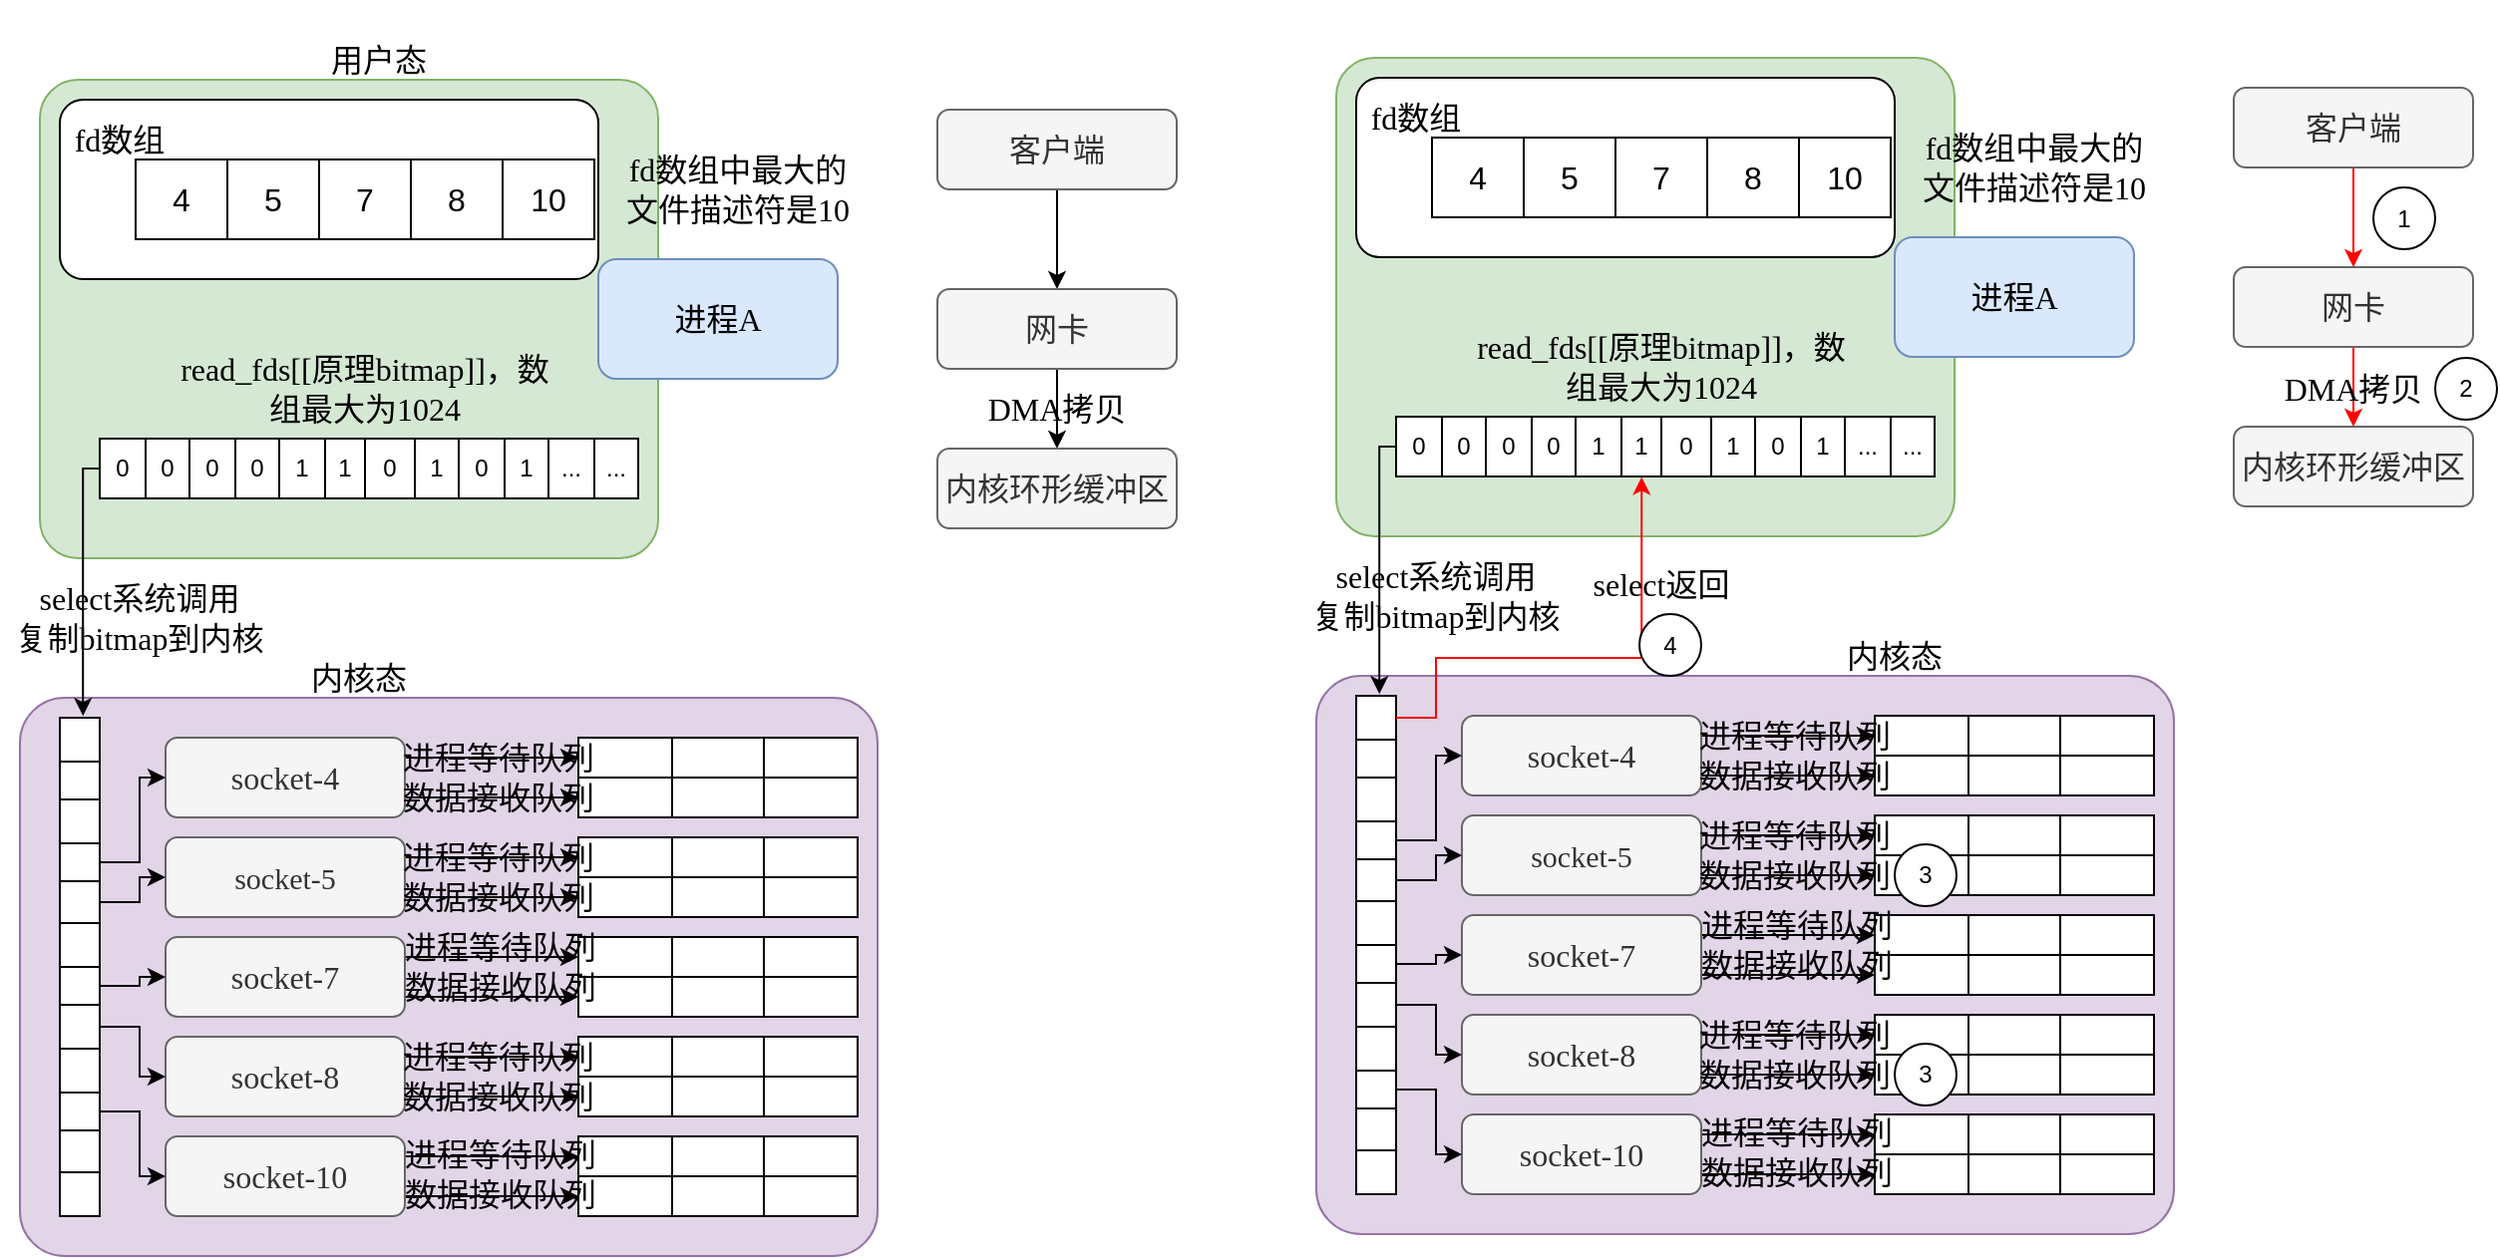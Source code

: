 <mxfile version="21.6.5" type="github" pages="4">
  <diagram name="第 1 页" id="6udWS3ySSH0aya89lS8T">
    <mxGraphModel dx="1050" dy="625" grid="0" gridSize="10" guides="1" tooltips="1" connect="1" arrows="1" fold="1" page="1" pageScale="1" pageWidth="2336" pageHeight="1654" math="0" shadow="0">
      <root>
        <mxCell id="0" />
        <mxCell id="1" parent="0" />
        <mxCell id="ciYijQNUN_vE_E4ubc4L-1" value="" style="rounded=1;whiteSpace=wrap;html=1;arcSize=8;fillColor=#d5e8d4;strokeColor=#82b366;" vertex="1" parent="1">
          <mxGeometry x="90" y="70" width="310" height="240" as="geometry" />
        </mxCell>
        <mxCell id="ciYijQNUN_vE_E4ubc4L-2" value="&lt;font style=&quot;font-size: 16px;&quot;&gt;用户态&lt;/font&gt;" style="rounded=1;whiteSpace=wrap;html=1;fontFamily=Comic Sans MS;fillColor=none;strokeColor=none;" vertex="1" parent="1">
          <mxGeometry x="200" y="30" width="120" height="60" as="geometry" />
        </mxCell>
        <mxCell id="ciYijQNUN_vE_E4ubc4L-3" value="&lt;font style=&quot;font-size: 16px;&quot; face=&quot;Comic Sans MS&quot;&gt;进程A&lt;/font&gt;" style="rounded=1;whiteSpace=wrap;html=1;fillColor=#dae8fc;strokeColor=#6c8ebf;" vertex="1" parent="1">
          <mxGeometry x="370" y="160" width="120" height="60" as="geometry" />
        </mxCell>
        <mxCell id="ciYijQNUN_vE_E4ubc4L-4" value="" style="shape=table;startSize=0;container=1;collapsible=0;childLayout=tableLayout;fontFamily=Comic Sans MS;fontSize=16;" vertex="1" parent="1">
          <mxGeometry x="120" y="250" width="270" height="30" as="geometry" />
        </mxCell>
        <mxCell id="ciYijQNUN_vE_E4ubc4L-5" value="" style="shape=tableRow;horizontal=0;startSize=0;swimlaneHead=0;swimlaneBody=0;strokeColor=inherit;top=0;left=0;bottom=0;right=0;collapsible=0;dropTarget=0;fillColor=none;points=[[0,0.5],[1,0.5]];portConstraint=eastwest;" vertex="1" parent="ciYijQNUN_vE_E4ubc4L-4">
          <mxGeometry width="270" height="30" as="geometry" />
        </mxCell>
        <mxCell id="ciYijQNUN_vE_E4ubc4L-6" value="0" style="shape=partialRectangle;html=1;whiteSpace=wrap;connectable=0;strokeColor=inherit;overflow=hidden;fillColor=none;top=0;left=0;bottom=0;right=0;pointerEvents=1;" vertex="1" parent="ciYijQNUN_vE_E4ubc4L-5">
          <mxGeometry width="23" height="30" as="geometry">
            <mxRectangle width="23" height="30" as="alternateBounds" />
          </mxGeometry>
        </mxCell>
        <mxCell id="ciYijQNUN_vE_E4ubc4L-7" value="0" style="shape=partialRectangle;html=1;whiteSpace=wrap;connectable=0;strokeColor=inherit;overflow=hidden;fillColor=none;top=0;left=0;bottom=0;right=0;pointerEvents=1;" vertex="1" parent="ciYijQNUN_vE_E4ubc4L-5">
          <mxGeometry x="23" width="22" height="30" as="geometry">
            <mxRectangle width="22" height="30" as="alternateBounds" />
          </mxGeometry>
        </mxCell>
        <mxCell id="ciYijQNUN_vE_E4ubc4L-8" value="0" style="shape=partialRectangle;html=1;whiteSpace=wrap;connectable=0;strokeColor=inherit;overflow=hidden;fillColor=none;top=0;left=0;bottom=0;right=0;pointerEvents=1;" vertex="1" parent="ciYijQNUN_vE_E4ubc4L-5">
          <mxGeometry x="45" width="23" height="30" as="geometry">
            <mxRectangle width="23" height="30" as="alternateBounds" />
          </mxGeometry>
        </mxCell>
        <mxCell id="ciYijQNUN_vE_E4ubc4L-9" value="0" style="shape=partialRectangle;html=1;whiteSpace=wrap;connectable=0;strokeColor=inherit;overflow=hidden;fillColor=none;top=0;left=0;bottom=0;right=0;pointerEvents=1;" vertex="1" parent="ciYijQNUN_vE_E4ubc4L-5">
          <mxGeometry x="68" width="22" height="30" as="geometry">
            <mxRectangle width="22" height="30" as="alternateBounds" />
          </mxGeometry>
        </mxCell>
        <mxCell id="ciYijQNUN_vE_E4ubc4L-10" value="1" style="shape=partialRectangle;html=1;whiteSpace=wrap;connectable=0;strokeColor=inherit;overflow=hidden;fillColor=none;top=0;left=0;bottom=0;right=0;pointerEvents=1;" vertex="1" parent="ciYijQNUN_vE_E4ubc4L-5">
          <mxGeometry x="90" width="23" height="30" as="geometry">
            <mxRectangle width="23" height="30" as="alternateBounds" />
          </mxGeometry>
        </mxCell>
        <mxCell id="ciYijQNUN_vE_E4ubc4L-11" value="1" style="shape=partialRectangle;html=1;whiteSpace=wrap;connectable=0;strokeColor=inherit;overflow=hidden;fillColor=none;top=0;left=0;bottom=0;right=0;pointerEvents=1;" vertex="1" parent="ciYijQNUN_vE_E4ubc4L-5">
          <mxGeometry x="113" width="20" height="30" as="geometry">
            <mxRectangle width="20" height="30" as="alternateBounds" />
          </mxGeometry>
        </mxCell>
        <mxCell id="ciYijQNUN_vE_E4ubc4L-12" value="0" style="shape=partialRectangle;html=1;whiteSpace=wrap;connectable=0;strokeColor=inherit;overflow=hidden;fillColor=none;top=0;left=0;bottom=0;right=0;pointerEvents=1;" vertex="1" parent="ciYijQNUN_vE_E4ubc4L-5">
          <mxGeometry x="133" width="25" height="30" as="geometry">
            <mxRectangle width="25" height="30" as="alternateBounds" />
          </mxGeometry>
        </mxCell>
        <mxCell id="ciYijQNUN_vE_E4ubc4L-13" value="1" style="shape=partialRectangle;html=1;whiteSpace=wrap;connectable=0;strokeColor=inherit;overflow=hidden;fillColor=none;top=0;left=0;bottom=0;right=0;pointerEvents=1;" vertex="1" parent="ciYijQNUN_vE_E4ubc4L-5">
          <mxGeometry x="158" width="22" height="30" as="geometry">
            <mxRectangle width="22" height="30" as="alternateBounds" />
          </mxGeometry>
        </mxCell>
        <mxCell id="ciYijQNUN_vE_E4ubc4L-14" value="0" style="shape=partialRectangle;html=1;whiteSpace=wrap;connectable=0;strokeColor=inherit;overflow=hidden;fillColor=none;top=0;left=0;bottom=0;right=0;pointerEvents=1;" vertex="1" parent="ciYijQNUN_vE_E4ubc4L-5">
          <mxGeometry x="180" width="23" height="30" as="geometry">
            <mxRectangle width="23" height="30" as="alternateBounds" />
          </mxGeometry>
        </mxCell>
        <mxCell id="ciYijQNUN_vE_E4ubc4L-15" value="1" style="shape=partialRectangle;html=1;whiteSpace=wrap;connectable=0;strokeColor=inherit;overflow=hidden;fillColor=none;top=0;left=0;bottom=0;right=0;pointerEvents=1;" vertex="1" parent="ciYijQNUN_vE_E4ubc4L-5">
          <mxGeometry x="203" width="22" height="30" as="geometry">
            <mxRectangle width="22" height="30" as="alternateBounds" />
          </mxGeometry>
        </mxCell>
        <mxCell id="ciYijQNUN_vE_E4ubc4L-16" value="..." style="shape=partialRectangle;html=1;whiteSpace=wrap;connectable=0;strokeColor=inherit;overflow=hidden;fillColor=none;top=0;left=0;bottom=0;right=0;pointerEvents=1;" vertex="1" parent="ciYijQNUN_vE_E4ubc4L-5">
          <mxGeometry x="225" width="23" height="30" as="geometry">
            <mxRectangle width="23" height="30" as="alternateBounds" />
          </mxGeometry>
        </mxCell>
        <mxCell id="ciYijQNUN_vE_E4ubc4L-17" value="..." style="shape=partialRectangle;html=1;whiteSpace=wrap;connectable=0;strokeColor=inherit;overflow=hidden;fillColor=none;top=0;left=0;bottom=0;right=0;pointerEvents=1;" vertex="1" parent="ciYijQNUN_vE_E4ubc4L-5">
          <mxGeometry x="248" width="22" height="30" as="geometry">
            <mxRectangle width="22" height="30" as="alternateBounds" />
          </mxGeometry>
        </mxCell>
        <mxCell id="ciYijQNUN_vE_E4ubc4L-18" value="&lt;font style=&quot;font-size: 16px;&quot;&gt;read_fds[[原理bitmap]]，数组最大为1024&lt;/font&gt;" style="rounded=1;whiteSpace=wrap;html=1;fontFamily=Comic Sans MS;fillColor=none;strokeColor=none;" vertex="1" parent="1">
          <mxGeometry x="153" y="195" width="200" height="60" as="geometry" />
        </mxCell>
        <mxCell id="ciYijQNUN_vE_E4ubc4L-19" value="" style="rounded=1;whiteSpace=wrap;html=1;arcSize=13;" vertex="1" parent="1">
          <mxGeometry x="100" y="80" width="270" height="90" as="geometry" />
        </mxCell>
        <mxCell id="ciYijQNUN_vE_E4ubc4L-20" value="" style="shape=table;startSize=0;container=1;collapsible=0;childLayout=tableLayout;fontSize=15;" vertex="1" parent="1">
          <mxGeometry x="138" y="110" width="230" height="40" as="geometry" />
        </mxCell>
        <mxCell id="ciYijQNUN_vE_E4ubc4L-21" value="" style="shape=tableRow;horizontal=0;startSize=0;swimlaneHead=0;swimlaneBody=0;strokeColor=inherit;top=0;left=0;bottom=0;right=0;collapsible=0;dropTarget=0;fillColor=none;points=[[0,0.5],[1,0.5]];portConstraint=eastwest;fontSize=15;" vertex="1" parent="ciYijQNUN_vE_E4ubc4L-20">
          <mxGeometry width="230" height="40" as="geometry" />
        </mxCell>
        <mxCell id="ciYijQNUN_vE_E4ubc4L-22" value="4" style="shape=partialRectangle;html=1;whiteSpace=wrap;connectable=0;strokeColor=inherit;overflow=hidden;fillColor=none;top=0;left=0;bottom=0;right=0;pointerEvents=1;fontSize=16;" vertex="1" parent="ciYijQNUN_vE_E4ubc4L-21">
          <mxGeometry width="46" height="40" as="geometry">
            <mxRectangle width="46" height="40" as="alternateBounds" />
          </mxGeometry>
        </mxCell>
        <mxCell id="ciYijQNUN_vE_E4ubc4L-23" value="5" style="shape=partialRectangle;html=1;whiteSpace=wrap;connectable=0;strokeColor=inherit;overflow=hidden;fillColor=none;top=0;left=0;bottom=0;right=0;pointerEvents=1;fontSize=16;" vertex="1" parent="ciYijQNUN_vE_E4ubc4L-21">
          <mxGeometry x="46" width="46" height="40" as="geometry">
            <mxRectangle width="46" height="40" as="alternateBounds" />
          </mxGeometry>
        </mxCell>
        <mxCell id="ciYijQNUN_vE_E4ubc4L-24" value="7" style="shape=partialRectangle;html=1;whiteSpace=wrap;connectable=0;strokeColor=inherit;overflow=hidden;fillColor=none;top=0;left=0;bottom=0;right=0;pointerEvents=1;fontSize=16;" vertex="1" parent="ciYijQNUN_vE_E4ubc4L-21">
          <mxGeometry x="92" width="46" height="40" as="geometry">
            <mxRectangle width="46" height="40" as="alternateBounds" />
          </mxGeometry>
        </mxCell>
        <mxCell id="ciYijQNUN_vE_E4ubc4L-25" value="8" style="shape=partialRectangle;html=1;whiteSpace=wrap;connectable=0;strokeColor=inherit;overflow=hidden;fillColor=none;top=0;left=0;bottom=0;right=0;pointerEvents=1;fontSize=16;" vertex="1" parent="ciYijQNUN_vE_E4ubc4L-21">
          <mxGeometry x="138" width="46" height="40" as="geometry">
            <mxRectangle width="46" height="40" as="alternateBounds" />
          </mxGeometry>
        </mxCell>
        <mxCell id="ciYijQNUN_vE_E4ubc4L-26" value="10" style="shape=partialRectangle;html=1;whiteSpace=wrap;connectable=0;strokeColor=inherit;overflow=hidden;fillColor=none;top=0;left=0;bottom=0;right=0;pointerEvents=1;fontSize=16;" vertex="1" parent="ciYijQNUN_vE_E4ubc4L-21">
          <mxGeometry x="184" width="46" height="40" as="geometry">
            <mxRectangle width="46" height="40" as="alternateBounds" />
          </mxGeometry>
        </mxCell>
        <mxCell id="ciYijQNUN_vE_E4ubc4L-27" value="&lt;font style=&quot;font-size: 16px;&quot;&gt;fd数组&lt;/font&gt;" style="rounded=1;whiteSpace=wrap;html=1;fontFamily=Comic Sans MS;fillColor=none;strokeColor=none;" vertex="1" parent="1">
          <mxGeometry x="70" y="70" width="120" height="60" as="geometry" />
        </mxCell>
        <mxCell id="ciYijQNUN_vE_E4ubc4L-31" style="edgeStyle=orthogonalEdgeStyle;rounded=0;orthogonalLoop=1;jettySize=auto;html=1;exitX=0.5;exitY=1;exitDx=0;exitDy=0;entryX=0.5;entryY=0;entryDx=0;entryDy=0;" edge="1" parent="1" source="ciYijQNUN_vE_E4ubc4L-28" target="ciYijQNUN_vE_E4ubc4L-29">
          <mxGeometry relative="1" as="geometry" />
        </mxCell>
        <mxCell id="ciYijQNUN_vE_E4ubc4L-28" value="&lt;font style=&quot;font-size: 16px;&quot; face=&quot;Comic Sans MS&quot;&gt;客户端&lt;/font&gt;" style="rounded=1;whiteSpace=wrap;html=1;fillColor=#f5f5f5;fontColor=#333333;strokeColor=#666666;" vertex="1" parent="1">
          <mxGeometry x="540" y="85" width="120" height="40" as="geometry" />
        </mxCell>
        <mxCell id="ciYijQNUN_vE_E4ubc4L-32" style="edgeStyle=orthogonalEdgeStyle;rounded=0;orthogonalLoop=1;jettySize=auto;html=1;exitX=0.5;exitY=1;exitDx=0;exitDy=0;entryX=0.5;entryY=0;entryDx=0;entryDy=0;" edge="1" parent="1" source="ciYijQNUN_vE_E4ubc4L-29" target="ciYijQNUN_vE_E4ubc4L-30">
          <mxGeometry relative="1" as="geometry" />
        </mxCell>
        <mxCell id="ciYijQNUN_vE_E4ubc4L-29" value="&lt;font style=&quot;font-size: 16px;&quot; face=&quot;Comic Sans MS&quot;&gt;网卡&lt;/font&gt;" style="rounded=1;whiteSpace=wrap;html=1;fillColor=#f5f5f5;fontColor=#333333;strokeColor=#666666;" vertex="1" parent="1">
          <mxGeometry x="540" y="175" width="120" height="40" as="geometry" />
        </mxCell>
        <mxCell id="ciYijQNUN_vE_E4ubc4L-30" value="&lt;font style=&quot;font-size: 16px;&quot; face=&quot;Comic Sans MS&quot;&gt;内核环形缓冲区&lt;/font&gt;" style="rounded=1;whiteSpace=wrap;html=1;fillColor=#f5f5f5;fontColor=#333333;strokeColor=#666666;" vertex="1" parent="1">
          <mxGeometry x="540" y="255" width="120" height="40" as="geometry" />
        </mxCell>
        <mxCell id="ciYijQNUN_vE_E4ubc4L-33" value="&lt;font style=&quot;font-size: 16px;&quot;&gt;DMA拷贝&lt;/font&gt;" style="rounded=1;whiteSpace=wrap;html=1;fontFamily=Comic Sans MS;fillColor=none;strokeColor=none;" vertex="1" parent="1">
          <mxGeometry x="540" y="205" width="120" height="60" as="geometry" />
        </mxCell>
        <mxCell id="ciYijQNUN_vE_E4ubc4L-34" value="&lt;font style=&quot;font-size: 16px;&quot;&gt;fd数组中最大的文件描述符是10&lt;/font&gt;" style="rounded=1;whiteSpace=wrap;html=1;fontFamily=Comic Sans MS;fillColor=none;strokeColor=none;" vertex="1" parent="1">
          <mxGeometry x="380" y="95" width="120" height="60" as="geometry" />
        </mxCell>
        <mxCell id="ciYijQNUN_vE_E4ubc4L-35" value="" style="rounded=1;whiteSpace=wrap;html=1;arcSize=8;fillColor=#e1d5e7;strokeColor=#9673a6;" vertex="1" parent="1">
          <mxGeometry x="80" y="380" width="430" height="280" as="geometry" />
        </mxCell>
        <mxCell id="ciYijQNUN_vE_E4ubc4L-36" value="&lt;font style=&quot;font-size: 16px;&quot;&gt;内核态&lt;/font&gt;" style="rounded=1;whiteSpace=wrap;html=1;fontFamily=Comic Sans MS;fillColor=none;strokeColor=none;" vertex="1" parent="1">
          <mxGeometry x="190" y="340" width="120" height="60" as="geometry" />
        </mxCell>
        <mxCell id="ciYijQNUN_vE_E4ubc4L-63" value="" style="shape=table;startSize=0;container=1;collapsible=0;childLayout=tableLayout;" vertex="1" parent="1">
          <mxGeometry x="100" y="390" width="20" height="250" as="geometry" />
        </mxCell>
        <mxCell id="ciYijQNUN_vE_E4ubc4L-64" value="" style="shape=tableRow;horizontal=0;startSize=0;swimlaneHead=0;swimlaneBody=0;strokeColor=inherit;top=0;left=0;bottom=0;right=0;collapsible=0;dropTarget=0;fillColor=none;points=[[0,0.5],[1,0.5]];portConstraint=eastwest;" vertex="1" parent="ciYijQNUN_vE_E4ubc4L-63">
          <mxGeometry width="20" height="22" as="geometry" />
        </mxCell>
        <mxCell id="ciYijQNUN_vE_E4ubc4L-65" value="" style="shape=partialRectangle;html=1;whiteSpace=wrap;connectable=0;strokeColor=inherit;overflow=hidden;fillColor=none;top=0;left=0;bottom=0;right=0;pointerEvents=1;" vertex="1" parent="ciYijQNUN_vE_E4ubc4L-64">
          <mxGeometry width="20" height="22" as="geometry">
            <mxRectangle width="20" height="22" as="alternateBounds" />
          </mxGeometry>
        </mxCell>
        <mxCell id="ciYijQNUN_vE_E4ubc4L-66" value="" style="shape=tableRow;horizontal=0;startSize=0;swimlaneHead=0;swimlaneBody=0;strokeColor=inherit;top=0;left=0;bottom=0;right=0;collapsible=0;dropTarget=0;fillColor=none;points=[[0,0.5],[1,0.5]];portConstraint=eastwest;" vertex="1" parent="ciYijQNUN_vE_E4ubc4L-63">
          <mxGeometry y="22" width="20" height="19" as="geometry" />
        </mxCell>
        <mxCell id="ciYijQNUN_vE_E4ubc4L-67" value="" style="shape=partialRectangle;html=1;whiteSpace=wrap;connectable=0;strokeColor=inherit;overflow=hidden;fillColor=none;top=0;left=0;bottom=0;right=0;pointerEvents=1;" vertex="1" parent="ciYijQNUN_vE_E4ubc4L-66">
          <mxGeometry width="20" height="19" as="geometry">
            <mxRectangle width="20" height="19" as="alternateBounds" />
          </mxGeometry>
        </mxCell>
        <mxCell id="ciYijQNUN_vE_E4ubc4L-68" value="" style="shape=tableRow;horizontal=0;startSize=0;swimlaneHead=0;swimlaneBody=0;strokeColor=inherit;top=0;left=0;bottom=0;right=0;collapsible=0;dropTarget=0;fillColor=none;points=[[0,0.5],[1,0.5]];portConstraint=eastwest;" vertex="1" parent="ciYijQNUN_vE_E4ubc4L-63">
          <mxGeometry y="41" width="20" height="22" as="geometry" />
        </mxCell>
        <mxCell id="ciYijQNUN_vE_E4ubc4L-69" value="" style="shape=partialRectangle;html=1;whiteSpace=wrap;connectable=0;strokeColor=inherit;overflow=hidden;fillColor=none;top=0;left=0;bottom=0;right=0;pointerEvents=1;" vertex="1" parent="ciYijQNUN_vE_E4ubc4L-68">
          <mxGeometry width="20" height="22" as="geometry">
            <mxRectangle width="20" height="22" as="alternateBounds" />
          </mxGeometry>
        </mxCell>
        <mxCell id="ciYijQNUN_vE_E4ubc4L-72" value="" style="shape=tableRow;horizontal=0;startSize=0;swimlaneHead=0;swimlaneBody=0;strokeColor=inherit;top=0;left=0;bottom=0;right=0;collapsible=0;dropTarget=0;fillColor=none;points=[[0,0.5],[1,0.5]];portConstraint=eastwest;" vertex="1" parent="ciYijQNUN_vE_E4ubc4L-63">
          <mxGeometry y="63" width="20" height="19" as="geometry" />
        </mxCell>
        <mxCell id="ciYijQNUN_vE_E4ubc4L-73" value="" style="shape=partialRectangle;html=1;whiteSpace=wrap;connectable=0;strokeColor=inherit;overflow=hidden;fillColor=none;top=0;left=0;bottom=0;right=0;pointerEvents=1;" vertex="1" parent="ciYijQNUN_vE_E4ubc4L-72">
          <mxGeometry width="20" height="19" as="geometry">
            <mxRectangle width="20" height="19" as="alternateBounds" />
          </mxGeometry>
        </mxCell>
        <mxCell id="ciYijQNUN_vE_E4ubc4L-74" value="" style="shape=tableRow;horizontal=0;startSize=0;swimlaneHead=0;swimlaneBody=0;strokeColor=inherit;top=0;left=0;bottom=0;right=0;collapsible=0;dropTarget=0;fillColor=none;points=[[0,0.5],[1,0.5]];portConstraint=eastwest;" vertex="1" parent="ciYijQNUN_vE_E4ubc4L-63">
          <mxGeometry y="82" width="20" height="21" as="geometry" />
        </mxCell>
        <mxCell id="ciYijQNUN_vE_E4ubc4L-75" value="" style="shape=partialRectangle;html=1;whiteSpace=wrap;connectable=0;strokeColor=inherit;overflow=hidden;fillColor=none;top=0;left=0;bottom=0;right=0;pointerEvents=1;" vertex="1" parent="ciYijQNUN_vE_E4ubc4L-74">
          <mxGeometry width="20" height="21" as="geometry">
            <mxRectangle width="20" height="21" as="alternateBounds" />
          </mxGeometry>
        </mxCell>
        <mxCell id="ciYijQNUN_vE_E4ubc4L-76" value="" style="shape=tableRow;horizontal=0;startSize=0;swimlaneHead=0;swimlaneBody=0;strokeColor=inherit;top=0;left=0;bottom=0;right=0;collapsible=0;dropTarget=0;fillColor=none;points=[[0,0.5],[1,0.5]];portConstraint=eastwest;" vertex="1" parent="ciYijQNUN_vE_E4ubc4L-63">
          <mxGeometry y="103" width="20" height="22" as="geometry" />
        </mxCell>
        <mxCell id="ciYijQNUN_vE_E4ubc4L-77" value="" style="shape=partialRectangle;html=1;whiteSpace=wrap;connectable=0;strokeColor=inherit;overflow=hidden;fillColor=none;top=0;left=0;bottom=0;right=0;pointerEvents=1;" vertex="1" parent="ciYijQNUN_vE_E4ubc4L-76">
          <mxGeometry width="20" height="22" as="geometry">
            <mxRectangle width="20" height="22" as="alternateBounds" />
          </mxGeometry>
        </mxCell>
        <mxCell id="ciYijQNUN_vE_E4ubc4L-78" value="" style="shape=tableRow;horizontal=0;startSize=0;swimlaneHead=0;swimlaneBody=0;strokeColor=inherit;top=0;left=0;bottom=0;right=0;collapsible=0;dropTarget=0;fillColor=none;points=[[0,0.5],[1,0.5]];portConstraint=eastwest;" vertex="1" parent="ciYijQNUN_vE_E4ubc4L-63">
          <mxGeometry y="125" width="20" height="19" as="geometry" />
        </mxCell>
        <mxCell id="ciYijQNUN_vE_E4ubc4L-79" value="" style="shape=partialRectangle;html=1;whiteSpace=wrap;connectable=0;strokeColor=inherit;overflow=hidden;fillColor=none;top=0;left=0;bottom=0;right=0;pointerEvents=1;" vertex="1" parent="ciYijQNUN_vE_E4ubc4L-78">
          <mxGeometry width="20" height="19" as="geometry">
            <mxRectangle width="20" height="19" as="alternateBounds" />
          </mxGeometry>
        </mxCell>
        <mxCell id="ciYijQNUN_vE_E4ubc4L-80" value="" style="shape=tableRow;horizontal=0;startSize=0;swimlaneHead=0;swimlaneBody=0;strokeColor=inherit;top=0;left=0;bottom=0;right=0;collapsible=0;dropTarget=0;fillColor=none;points=[[0,0.5],[1,0.5]];portConstraint=eastwest;" vertex="1" parent="ciYijQNUN_vE_E4ubc4L-63">
          <mxGeometry y="144" width="20" height="22" as="geometry" />
        </mxCell>
        <mxCell id="ciYijQNUN_vE_E4ubc4L-81" value="" style="shape=partialRectangle;html=1;whiteSpace=wrap;connectable=0;strokeColor=inherit;overflow=hidden;fillColor=none;top=0;left=0;bottom=0;right=0;pointerEvents=1;" vertex="1" parent="ciYijQNUN_vE_E4ubc4L-80">
          <mxGeometry width="20" height="22" as="geometry">
            <mxRectangle width="20" height="22" as="alternateBounds" />
          </mxGeometry>
        </mxCell>
        <mxCell id="ciYijQNUN_vE_E4ubc4L-82" value="" style="shape=tableRow;horizontal=0;startSize=0;swimlaneHead=0;swimlaneBody=0;strokeColor=inherit;top=0;left=0;bottom=0;right=0;collapsible=0;dropTarget=0;fillColor=none;points=[[0,0.5],[1,0.5]];portConstraint=eastwest;" vertex="1" parent="ciYijQNUN_vE_E4ubc4L-63">
          <mxGeometry y="166" width="20" height="22" as="geometry" />
        </mxCell>
        <mxCell id="ciYijQNUN_vE_E4ubc4L-83" value="" style="shape=partialRectangle;html=1;whiteSpace=wrap;connectable=0;strokeColor=inherit;overflow=hidden;fillColor=none;top=0;left=0;bottom=0;right=0;pointerEvents=1;" vertex="1" parent="ciYijQNUN_vE_E4ubc4L-82">
          <mxGeometry width="20" height="22" as="geometry">
            <mxRectangle width="20" height="22" as="alternateBounds" />
          </mxGeometry>
        </mxCell>
        <mxCell id="ciYijQNUN_vE_E4ubc4L-84" value="" style="shape=tableRow;horizontal=0;startSize=0;swimlaneHead=0;swimlaneBody=0;strokeColor=inherit;top=0;left=0;bottom=0;right=0;collapsible=0;dropTarget=0;fillColor=none;points=[[0,0.5],[1,0.5]];portConstraint=eastwest;" vertex="1" parent="ciYijQNUN_vE_E4ubc4L-63">
          <mxGeometry y="188" width="20" height="19" as="geometry" />
        </mxCell>
        <mxCell id="ciYijQNUN_vE_E4ubc4L-85" value="" style="shape=partialRectangle;html=1;whiteSpace=wrap;connectable=0;strokeColor=inherit;overflow=hidden;fillColor=none;top=0;left=0;bottom=0;right=0;pointerEvents=1;" vertex="1" parent="ciYijQNUN_vE_E4ubc4L-84">
          <mxGeometry width="20" height="19" as="geometry">
            <mxRectangle width="20" height="19" as="alternateBounds" />
          </mxGeometry>
        </mxCell>
        <mxCell id="ciYijQNUN_vE_E4ubc4L-86" value="" style="shape=tableRow;horizontal=0;startSize=0;swimlaneHead=0;swimlaneBody=0;strokeColor=inherit;top=0;left=0;bottom=0;right=0;collapsible=0;dropTarget=0;fillColor=none;points=[[0,0.5],[1,0.5]];portConstraint=eastwest;" vertex="1" parent="ciYijQNUN_vE_E4ubc4L-63">
          <mxGeometry y="207" width="20" height="21" as="geometry" />
        </mxCell>
        <mxCell id="ciYijQNUN_vE_E4ubc4L-87" value="" style="shape=partialRectangle;html=1;whiteSpace=wrap;connectable=0;strokeColor=inherit;overflow=hidden;fillColor=none;top=0;left=0;bottom=0;right=0;pointerEvents=1;" vertex="1" parent="ciYijQNUN_vE_E4ubc4L-86">
          <mxGeometry width="20" height="21" as="geometry">
            <mxRectangle width="20" height="21" as="alternateBounds" />
          </mxGeometry>
        </mxCell>
        <mxCell id="ciYijQNUN_vE_E4ubc4L-70" value="" style="shape=tableRow;horizontal=0;startSize=0;swimlaneHead=0;swimlaneBody=0;strokeColor=inherit;top=0;left=0;bottom=0;right=0;collapsible=0;dropTarget=0;fillColor=none;points=[[0,0.5],[1,0.5]];portConstraint=eastwest;" vertex="1" parent="ciYijQNUN_vE_E4ubc4L-63">
          <mxGeometry y="228" width="20" height="22" as="geometry" />
        </mxCell>
        <mxCell id="ciYijQNUN_vE_E4ubc4L-71" value="" style="shape=partialRectangle;html=1;whiteSpace=wrap;connectable=0;strokeColor=inherit;overflow=hidden;fillColor=none;top=0;left=0;bottom=0;right=0;pointerEvents=1;" vertex="1" parent="ciYijQNUN_vE_E4ubc4L-70">
          <mxGeometry width="20" height="22" as="geometry">
            <mxRectangle width="20" height="22" as="alternateBounds" />
          </mxGeometry>
        </mxCell>
        <mxCell id="ciYijQNUN_vE_E4ubc4L-88" style="edgeStyle=orthogonalEdgeStyle;rounded=0;orthogonalLoop=1;jettySize=auto;html=1;exitX=0;exitY=0.5;exitDx=0;exitDy=0;entryX=0.58;entryY=-0.042;entryDx=0;entryDy=0;entryPerimeter=0;" edge="1" parent="1" source="ciYijQNUN_vE_E4ubc4L-5" target="ciYijQNUN_vE_E4ubc4L-64">
          <mxGeometry relative="1" as="geometry">
            <Array as="points">
              <mxPoint x="112" y="265" />
            </Array>
          </mxGeometry>
        </mxCell>
        <mxCell id="ciYijQNUN_vE_E4ubc4L-90" value="&lt;font style=&quot;font-size: 16px;&quot;&gt;select系统调用&lt;br&gt;复制bitmap到内核&lt;br&gt;&lt;/font&gt;" style="rounded=1;whiteSpace=wrap;html=1;fontFamily=Comic Sans MS;fillColor=none;strokeColor=none;" vertex="1" parent="1">
          <mxGeometry x="70" y="310" width="140" height="60" as="geometry" />
        </mxCell>
        <mxCell id="ciYijQNUN_vE_E4ubc4L-147" style="edgeStyle=orthogonalEdgeStyle;rounded=0;orthogonalLoop=1;jettySize=auto;html=1;exitX=1;exitY=0.25;exitDx=0;exitDy=0;" edge="1" parent="1" source="ciYijQNUN_vE_E4ubc4L-91" target="ciYijQNUN_vE_E4ubc4L-98">
          <mxGeometry relative="1" as="geometry" />
        </mxCell>
        <mxCell id="ciYijQNUN_vE_E4ubc4L-148" style="edgeStyle=orthogonalEdgeStyle;rounded=0;orthogonalLoop=1;jettySize=auto;html=1;exitX=1;exitY=0.75;exitDx=0;exitDy=0;" edge="1" parent="1" source="ciYijQNUN_vE_E4ubc4L-91" target="ciYijQNUN_vE_E4ubc4L-103">
          <mxGeometry relative="1" as="geometry" />
        </mxCell>
        <mxCell id="ciYijQNUN_vE_E4ubc4L-91" value="&lt;font style=&quot;font-size: 16px;&quot; face=&quot;Comic Sans MS&quot;&gt;socket-4&lt;/font&gt;" style="rounded=1;whiteSpace=wrap;html=1;fillColor=#f5f5f5;fontColor=#333333;strokeColor=#666666;" vertex="1" parent="1">
          <mxGeometry x="153" y="400" width="120" height="40" as="geometry" />
        </mxCell>
        <mxCell id="ciYijQNUN_vE_E4ubc4L-150" style="edgeStyle=orthogonalEdgeStyle;rounded=0;orthogonalLoop=1;jettySize=auto;html=1;exitX=1;exitY=0.25;exitDx=0;exitDy=0;" edge="1" parent="1" source="ciYijQNUN_vE_E4ubc4L-92" target="ciYijQNUN_vE_E4ubc4L-113">
          <mxGeometry relative="1" as="geometry" />
        </mxCell>
        <mxCell id="ciYijQNUN_vE_E4ubc4L-151" style="edgeStyle=orthogonalEdgeStyle;rounded=0;orthogonalLoop=1;jettySize=auto;html=1;exitX=1;exitY=0.75;exitDx=0;exitDy=0;" edge="1" parent="1" source="ciYijQNUN_vE_E4ubc4L-92" target="ciYijQNUN_vE_E4ubc4L-108">
          <mxGeometry relative="1" as="geometry" />
        </mxCell>
        <mxCell id="ciYijQNUN_vE_E4ubc4L-92" value="&lt;font face=&quot;Comic Sans MS&quot; style=&quot;font-size: 15px;&quot;&gt;socket-5&lt;/font&gt;" style="rounded=1;whiteSpace=wrap;html=1;fillColor=#f5f5f5;fontColor=#333333;strokeColor=#666666;" vertex="1" parent="1">
          <mxGeometry x="153" y="450" width="120" height="40" as="geometry" />
        </mxCell>
        <mxCell id="ciYijQNUN_vE_E4ubc4L-152" style="edgeStyle=orthogonalEdgeStyle;rounded=0;orthogonalLoop=1;jettySize=auto;html=1;exitX=1;exitY=0.25;exitDx=0;exitDy=0;" edge="1" parent="1" source="ciYijQNUN_vE_E4ubc4L-93" target="ciYijQNUN_vE_E4ubc4L-123">
          <mxGeometry relative="1" as="geometry" />
        </mxCell>
        <mxCell id="ciYijQNUN_vE_E4ubc4L-153" style="edgeStyle=orthogonalEdgeStyle;rounded=0;orthogonalLoop=1;jettySize=auto;html=1;exitX=1;exitY=0.75;exitDx=0;exitDy=0;entryX=0;entryY=0.5;entryDx=0;entryDy=0;" edge="1" parent="1" source="ciYijQNUN_vE_E4ubc4L-93" target="ciYijQNUN_vE_E4ubc4L-118">
          <mxGeometry relative="1" as="geometry" />
        </mxCell>
        <mxCell id="ciYijQNUN_vE_E4ubc4L-93" value="&lt;font style=&quot;font-size: 16px;&quot; face=&quot;Comic Sans MS&quot;&gt;socket-7&lt;/font&gt;" style="rounded=1;whiteSpace=wrap;html=1;fillColor=#f5f5f5;fontColor=#333333;strokeColor=#666666;" vertex="1" parent="1">
          <mxGeometry x="153" y="500" width="120" height="40" as="geometry" />
        </mxCell>
        <mxCell id="ciYijQNUN_vE_E4ubc4L-154" style="edgeStyle=orthogonalEdgeStyle;rounded=0;orthogonalLoop=1;jettySize=auto;html=1;exitX=1;exitY=0.25;exitDx=0;exitDy=0;" edge="1" parent="1" source="ciYijQNUN_vE_E4ubc4L-94" target="ciYijQNUN_vE_E4ubc4L-133">
          <mxGeometry relative="1" as="geometry" />
        </mxCell>
        <mxCell id="ciYijQNUN_vE_E4ubc4L-155" style="edgeStyle=orthogonalEdgeStyle;rounded=0;orthogonalLoop=1;jettySize=auto;html=1;exitX=1;exitY=0.75;exitDx=0;exitDy=0;entryX=0;entryY=0.5;entryDx=0;entryDy=0;" edge="1" parent="1" source="ciYijQNUN_vE_E4ubc4L-94" target="ciYijQNUN_vE_E4ubc4L-128">
          <mxGeometry relative="1" as="geometry" />
        </mxCell>
        <mxCell id="ciYijQNUN_vE_E4ubc4L-94" value="&lt;font style=&quot;font-size: 16px;&quot; face=&quot;Comic Sans MS&quot;&gt;socket-8&lt;/font&gt;" style="rounded=1;whiteSpace=wrap;html=1;fillColor=#f5f5f5;fontColor=#333333;strokeColor=#666666;" vertex="1" parent="1">
          <mxGeometry x="153" y="550" width="120" height="40" as="geometry" />
        </mxCell>
        <mxCell id="ciYijQNUN_vE_E4ubc4L-156" style="edgeStyle=orthogonalEdgeStyle;rounded=0;orthogonalLoop=1;jettySize=auto;html=1;exitX=1;exitY=0.25;exitDx=0;exitDy=0;" edge="1" parent="1" source="ciYijQNUN_vE_E4ubc4L-95" target="ciYijQNUN_vE_E4ubc4L-143">
          <mxGeometry relative="1" as="geometry" />
        </mxCell>
        <mxCell id="ciYijQNUN_vE_E4ubc4L-157" style="edgeStyle=orthogonalEdgeStyle;rounded=0;orthogonalLoop=1;jettySize=auto;html=1;exitX=1;exitY=0.75;exitDx=0;exitDy=0;" edge="1" parent="1" source="ciYijQNUN_vE_E4ubc4L-95" target="ciYijQNUN_vE_E4ubc4L-138">
          <mxGeometry relative="1" as="geometry" />
        </mxCell>
        <mxCell id="ciYijQNUN_vE_E4ubc4L-95" value="&lt;font style=&quot;font-size: 16px;&quot; face=&quot;Comic Sans MS&quot;&gt;socket-10&lt;/font&gt;" style="rounded=1;whiteSpace=wrap;html=1;fillColor=#f5f5f5;fontColor=#333333;strokeColor=#666666;" vertex="1" parent="1">
          <mxGeometry x="153" y="600" width="120" height="40" as="geometry" />
        </mxCell>
        <mxCell id="ciYijQNUN_vE_E4ubc4L-97" value="" style="shape=table;startSize=0;container=1;collapsible=0;childLayout=tableLayout;" vertex="1" parent="1">
          <mxGeometry x="360" y="400" width="140" height="20" as="geometry" />
        </mxCell>
        <mxCell id="ciYijQNUN_vE_E4ubc4L-98" value="" style="shape=tableRow;horizontal=0;startSize=0;swimlaneHead=0;swimlaneBody=0;strokeColor=inherit;top=0;left=0;bottom=0;right=0;collapsible=0;dropTarget=0;fillColor=none;points=[[0,0.5],[1,0.5]];portConstraint=eastwest;" vertex="1" parent="ciYijQNUN_vE_E4ubc4L-97">
          <mxGeometry width="140" height="20" as="geometry" />
        </mxCell>
        <mxCell id="ciYijQNUN_vE_E4ubc4L-99" value="" style="shape=partialRectangle;html=1;whiteSpace=wrap;connectable=0;strokeColor=inherit;overflow=hidden;fillColor=none;top=0;left=0;bottom=0;right=0;pointerEvents=1;" vertex="1" parent="ciYijQNUN_vE_E4ubc4L-98">
          <mxGeometry width="47" height="20" as="geometry">
            <mxRectangle width="47" height="20" as="alternateBounds" />
          </mxGeometry>
        </mxCell>
        <mxCell id="ciYijQNUN_vE_E4ubc4L-100" value="" style="shape=partialRectangle;html=1;whiteSpace=wrap;connectable=0;strokeColor=inherit;overflow=hidden;fillColor=none;top=0;left=0;bottom=0;right=0;pointerEvents=1;" vertex="1" parent="ciYijQNUN_vE_E4ubc4L-98">
          <mxGeometry x="47" width="46" height="20" as="geometry">
            <mxRectangle width="46" height="20" as="alternateBounds" />
          </mxGeometry>
        </mxCell>
        <mxCell id="ciYijQNUN_vE_E4ubc4L-101" value="" style="shape=partialRectangle;html=1;whiteSpace=wrap;connectable=0;strokeColor=inherit;overflow=hidden;fillColor=none;top=0;left=0;bottom=0;right=0;pointerEvents=1;" vertex="1" parent="ciYijQNUN_vE_E4ubc4L-98">
          <mxGeometry x="93" width="47" height="20" as="geometry">
            <mxRectangle width="47" height="20" as="alternateBounds" />
          </mxGeometry>
        </mxCell>
        <mxCell id="ciYijQNUN_vE_E4ubc4L-102" value="" style="shape=table;startSize=0;container=1;collapsible=0;childLayout=tableLayout;" vertex="1" parent="1">
          <mxGeometry x="360" y="420" width="140" height="20" as="geometry" />
        </mxCell>
        <mxCell id="ciYijQNUN_vE_E4ubc4L-103" value="" style="shape=tableRow;horizontal=0;startSize=0;swimlaneHead=0;swimlaneBody=0;strokeColor=inherit;top=0;left=0;bottom=0;right=0;collapsible=0;dropTarget=0;fillColor=none;points=[[0,0.5],[1,0.5]];portConstraint=eastwest;" vertex="1" parent="ciYijQNUN_vE_E4ubc4L-102">
          <mxGeometry width="140" height="20" as="geometry" />
        </mxCell>
        <mxCell id="ciYijQNUN_vE_E4ubc4L-104" value="" style="shape=partialRectangle;html=1;whiteSpace=wrap;connectable=0;strokeColor=inherit;overflow=hidden;fillColor=none;top=0;left=0;bottom=0;right=0;pointerEvents=1;" vertex="1" parent="ciYijQNUN_vE_E4ubc4L-103">
          <mxGeometry width="47" height="20" as="geometry">
            <mxRectangle width="47" height="20" as="alternateBounds" />
          </mxGeometry>
        </mxCell>
        <mxCell id="ciYijQNUN_vE_E4ubc4L-105" value="" style="shape=partialRectangle;html=1;whiteSpace=wrap;connectable=0;strokeColor=inherit;overflow=hidden;fillColor=none;top=0;left=0;bottom=0;right=0;pointerEvents=1;" vertex="1" parent="ciYijQNUN_vE_E4ubc4L-103">
          <mxGeometry x="47" width="46" height="20" as="geometry">
            <mxRectangle width="46" height="20" as="alternateBounds" />
          </mxGeometry>
        </mxCell>
        <mxCell id="ciYijQNUN_vE_E4ubc4L-106" value="" style="shape=partialRectangle;html=1;whiteSpace=wrap;connectable=0;strokeColor=inherit;overflow=hidden;fillColor=none;top=0;left=0;bottom=0;right=0;pointerEvents=1;" vertex="1" parent="ciYijQNUN_vE_E4ubc4L-103">
          <mxGeometry x="93" width="47" height="20" as="geometry">
            <mxRectangle width="47" height="20" as="alternateBounds" />
          </mxGeometry>
        </mxCell>
        <mxCell id="ciYijQNUN_vE_E4ubc4L-107" value="" style="shape=table;startSize=0;container=1;collapsible=0;childLayout=tableLayout;" vertex="1" parent="1">
          <mxGeometry x="360" y="470" width="140" height="20" as="geometry" />
        </mxCell>
        <mxCell id="ciYijQNUN_vE_E4ubc4L-108" value="" style="shape=tableRow;horizontal=0;startSize=0;swimlaneHead=0;swimlaneBody=0;strokeColor=inherit;top=0;left=0;bottom=0;right=0;collapsible=0;dropTarget=0;fillColor=none;points=[[0,0.5],[1,0.5]];portConstraint=eastwest;" vertex="1" parent="ciYijQNUN_vE_E4ubc4L-107">
          <mxGeometry width="140" height="20" as="geometry" />
        </mxCell>
        <mxCell id="ciYijQNUN_vE_E4ubc4L-109" value="" style="shape=partialRectangle;html=1;whiteSpace=wrap;connectable=0;strokeColor=inherit;overflow=hidden;fillColor=none;top=0;left=0;bottom=0;right=0;pointerEvents=1;" vertex="1" parent="ciYijQNUN_vE_E4ubc4L-108">
          <mxGeometry width="47" height="20" as="geometry">
            <mxRectangle width="47" height="20" as="alternateBounds" />
          </mxGeometry>
        </mxCell>
        <mxCell id="ciYijQNUN_vE_E4ubc4L-110" value="" style="shape=partialRectangle;html=1;whiteSpace=wrap;connectable=0;strokeColor=inherit;overflow=hidden;fillColor=none;top=0;left=0;bottom=0;right=0;pointerEvents=1;" vertex="1" parent="ciYijQNUN_vE_E4ubc4L-108">
          <mxGeometry x="47" width="46" height="20" as="geometry">
            <mxRectangle width="46" height="20" as="alternateBounds" />
          </mxGeometry>
        </mxCell>
        <mxCell id="ciYijQNUN_vE_E4ubc4L-111" value="" style="shape=partialRectangle;html=1;whiteSpace=wrap;connectable=0;strokeColor=inherit;overflow=hidden;fillColor=none;top=0;left=0;bottom=0;right=0;pointerEvents=1;" vertex="1" parent="ciYijQNUN_vE_E4ubc4L-108">
          <mxGeometry x="93" width="47" height="20" as="geometry">
            <mxRectangle width="47" height="20" as="alternateBounds" />
          </mxGeometry>
        </mxCell>
        <mxCell id="ciYijQNUN_vE_E4ubc4L-112" value="" style="shape=table;startSize=0;container=1;collapsible=0;childLayout=tableLayout;" vertex="1" parent="1">
          <mxGeometry x="360" y="450" width="140" height="20" as="geometry" />
        </mxCell>
        <mxCell id="ciYijQNUN_vE_E4ubc4L-113" value="" style="shape=tableRow;horizontal=0;startSize=0;swimlaneHead=0;swimlaneBody=0;strokeColor=inherit;top=0;left=0;bottom=0;right=0;collapsible=0;dropTarget=0;fillColor=none;points=[[0,0.5],[1,0.5]];portConstraint=eastwest;" vertex="1" parent="ciYijQNUN_vE_E4ubc4L-112">
          <mxGeometry width="140" height="20" as="geometry" />
        </mxCell>
        <mxCell id="ciYijQNUN_vE_E4ubc4L-114" value="" style="shape=partialRectangle;html=1;whiteSpace=wrap;connectable=0;strokeColor=inherit;overflow=hidden;fillColor=none;top=0;left=0;bottom=0;right=0;pointerEvents=1;" vertex="1" parent="ciYijQNUN_vE_E4ubc4L-113">
          <mxGeometry width="47" height="20" as="geometry">
            <mxRectangle width="47" height="20" as="alternateBounds" />
          </mxGeometry>
        </mxCell>
        <mxCell id="ciYijQNUN_vE_E4ubc4L-115" value="" style="shape=partialRectangle;html=1;whiteSpace=wrap;connectable=0;strokeColor=inherit;overflow=hidden;fillColor=none;top=0;left=0;bottom=0;right=0;pointerEvents=1;" vertex="1" parent="ciYijQNUN_vE_E4ubc4L-113">
          <mxGeometry x="47" width="46" height="20" as="geometry">
            <mxRectangle width="46" height="20" as="alternateBounds" />
          </mxGeometry>
        </mxCell>
        <mxCell id="ciYijQNUN_vE_E4ubc4L-116" value="" style="shape=partialRectangle;html=1;whiteSpace=wrap;connectable=0;strokeColor=inherit;overflow=hidden;fillColor=none;top=0;left=0;bottom=0;right=0;pointerEvents=1;" vertex="1" parent="ciYijQNUN_vE_E4ubc4L-113">
          <mxGeometry x="93" width="47" height="20" as="geometry">
            <mxRectangle width="47" height="20" as="alternateBounds" />
          </mxGeometry>
        </mxCell>
        <mxCell id="ciYijQNUN_vE_E4ubc4L-117" value="" style="shape=table;startSize=0;container=1;collapsible=0;childLayout=tableLayout;" vertex="1" parent="1">
          <mxGeometry x="360" y="520" width="140" height="20" as="geometry" />
        </mxCell>
        <mxCell id="ciYijQNUN_vE_E4ubc4L-118" value="" style="shape=tableRow;horizontal=0;startSize=0;swimlaneHead=0;swimlaneBody=0;strokeColor=inherit;top=0;left=0;bottom=0;right=0;collapsible=0;dropTarget=0;fillColor=none;points=[[0,0.5],[1,0.5]];portConstraint=eastwest;" vertex="1" parent="ciYijQNUN_vE_E4ubc4L-117">
          <mxGeometry width="140" height="20" as="geometry" />
        </mxCell>
        <mxCell id="ciYijQNUN_vE_E4ubc4L-119" value="" style="shape=partialRectangle;html=1;whiteSpace=wrap;connectable=0;strokeColor=inherit;overflow=hidden;fillColor=none;top=0;left=0;bottom=0;right=0;pointerEvents=1;" vertex="1" parent="ciYijQNUN_vE_E4ubc4L-118">
          <mxGeometry width="47" height="20" as="geometry">
            <mxRectangle width="47" height="20" as="alternateBounds" />
          </mxGeometry>
        </mxCell>
        <mxCell id="ciYijQNUN_vE_E4ubc4L-120" value="" style="shape=partialRectangle;html=1;whiteSpace=wrap;connectable=0;strokeColor=inherit;overflow=hidden;fillColor=none;top=0;left=0;bottom=0;right=0;pointerEvents=1;" vertex="1" parent="ciYijQNUN_vE_E4ubc4L-118">
          <mxGeometry x="47" width="46" height="20" as="geometry">
            <mxRectangle width="46" height="20" as="alternateBounds" />
          </mxGeometry>
        </mxCell>
        <mxCell id="ciYijQNUN_vE_E4ubc4L-121" value="" style="shape=partialRectangle;html=1;whiteSpace=wrap;connectable=0;strokeColor=inherit;overflow=hidden;fillColor=none;top=0;left=0;bottom=0;right=0;pointerEvents=1;" vertex="1" parent="ciYijQNUN_vE_E4ubc4L-118">
          <mxGeometry x="93" width="47" height="20" as="geometry">
            <mxRectangle width="47" height="20" as="alternateBounds" />
          </mxGeometry>
        </mxCell>
        <mxCell id="ciYijQNUN_vE_E4ubc4L-122" value="" style="shape=table;startSize=0;container=1;collapsible=0;childLayout=tableLayout;" vertex="1" parent="1">
          <mxGeometry x="360" y="500" width="140" height="20" as="geometry" />
        </mxCell>
        <mxCell id="ciYijQNUN_vE_E4ubc4L-123" value="" style="shape=tableRow;horizontal=0;startSize=0;swimlaneHead=0;swimlaneBody=0;strokeColor=inherit;top=0;left=0;bottom=0;right=0;collapsible=0;dropTarget=0;fillColor=none;points=[[0,0.5],[1,0.5]];portConstraint=eastwest;" vertex="1" parent="ciYijQNUN_vE_E4ubc4L-122">
          <mxGeometry width="140" height="20" as="geometry" />
        </mxCell>
        <mxCell id="ciYijQNUN_vE_E4ubc4L-124" value="" style="shape=partialRectangle;html=1;whiteSpace=wrap;connectable=0;strokeColor=inherit;overflow=hidden;fillColor=none;top=0;left=0;bottom=0;right=0;pointerEvents=1;" vertex="1" parent="ciYijQNUN_vE_E4ubc4L-123">
          <mxGeometry width="47" height="20" as="geometry">
            <mxRectangle width="47" height="20" as="alternateBounds" />
          </mxGeometry>
        </mxCell>
        <mxCell id="ciYijQNUN_vE_E4ubc4L-125" value="" style="shape=partialRectangle;html=1;whiteSpace=wrap;connectable=0;strokeColor=inherit;overflow=hidden;fillColor=none;top=0;left=0;bottom=0;right=0;pointerEvents=1;" vertex="1" parent="ciYijQNUN_vE_E4ubc4L-123">
          <mxGeometry x="47" width="46" height="20" as="geometry">
            <mxRectangle width="46" height="20" as="alternateBounds" />
          </mxGeometry>
        </mxCell>
        <mxCell id="ciYijQNUN_vE_E4ubc4L-126" value="" style="shape=partialRectangle;html=1;whiteSpace=wrap;connectable=0;strokeColor=inherit;overflow=hidden;fillColor=none;top=0;left=0;bottom=0;right=0;pointerEvents=1;" vertex="1" parent="ciYijQNUN_vE_E4ubc4L-123">
          <mxGeometry x="93" width="47" height="20" as="geometry">
            <mxRectangle width="47" height="20" as="alternateBounds" />
          </mxGeometry>
        </mxCell>
        <mxCell id="ciYijQNUN_vE_E4ubc4L-127" value="" style="shape=table;startSize=0;container=1;collapsible=0;childLayout=tableLayout;" vertex="1" parent="1">
          <mxGeometry x="360" y="570" width="140" height="20" as="geometry" />
        </mxCell>
        <mxCell id="ciYijQNUN_vE_E4ubc4L-128" value="" style="shape=tableRow;horizontal=0;startSize=0;swimlaneHead=0;swimlaneBody=0;strokeColor=inherit;top=0;left=0;bottom=0;right=0;collapsible=0;dropTarget=0;fillColor=none;points=[[0,0.5],[1,0.5]];portConstraint=eastwest;" vertex="1" parent="ciYijQNUN_vE_E4ubc4L-127">
          <mxGeometry width="140" height="20" as="geometry" />
        </mxCell>
        <mxCell id="ciYijQNUN_vE_E4ubc4L-129" value="" style="shape=partialRectangle;html=1;whiteSpace=wrap;connectable=0;strokeColor=inherit;overflow=hidden;fillColor=none;top=0;left=0;bottom=0;right=0;pointerEvents=1;" vertex="1" parent="ciYijQNUN_vE_E4ubc4L-128">
          <mxGeometry width="47" height="20" as="geometry">
            <mxRectangle width="47" height="20" as="alternateBounds" />
          </mxGeometry>
        </mxCell>
        <mxCell id="ciYijQNUN_vE_E4ubc4L-130" value="" style="shape=partialRectangle;html=1;whiteSpace=wrap;connectable=0;strokeColor=inherit;overflow=hidden;fillColor=none;top=0;left=0;bottom=0;right=0;pointerEvents=1;" vertex="1" parent="ciYijQNUN_vE_E4ubc4L-128">
          <mxGeometry x="47" width="46" height="20" as="geometry">
            <mxRectangle width="46" height="20" as="alternateBounds" />
          </mxGeometry>
        </mxCell>
        <mxCell id="ciYijQNUN_vE_E4ubc4L-131" value="" style="shape=partialRectangle;html=1;whiteSpace=wrap;connectable=0;strokeColor=inherit;overflow=hidden;fillColor=none;top=0;left=0;bottom=0;right=0;pointerEvents=1;" vertex="1" parent="ciYijQNUN_vE_E4ubc4L-128">
          <mxGeometry x="93" width="47" height="20" as="geometry">
            <mxRectangle width="47" height="20" as="alternateBounds" />
          </mxGeometry>
        </mxCell>
        <mxCell id="ciYijQNUN_vE_E4ubc4L-132" value="" style="shape=table;startSize=0;container=1;collapsible=0;childLayout=tableLayout;" vertex="1" parent="1">
          <mxGeometry x="360" y="550" width="140" height="20" as="geometry" />
        </mxCell>
        <mxCell id="ciYijQNUN_vE_E4ubc4L-133" value="" style="shape=tableRow;horizontal=0;startSize=0;swimlaneHead=0;swimlaneBody=0;strokeColor=inherit;top=0;left=0;bottom=0;right=0;collapsible=0;dropTarget=0;fillColor=none;points=[[0,0.5],[1,0.5]];portConstraint=eastwest;" vertex="1" parent="ciYijQNUN_vE_E4ubc4L-132">
          <mxGeometry width="140" height="20" as="geometry" />
        </mxCell>
        <mxCell id="ciYijQNUN_vE_E4ubc4L-134" value="" style="shape=partialRectangle;html=1;whiteSpace=wrap;connectable=0;strokeColor=inherit;overflow=hidden;fillColor=none;top=0;left=0;bottom=0;right=0;pointerEvents=1;" vertex="1" parent="ciYijQNUN_vE_E4ubc4L-133">
          <mxGeometry width="47" height="20" as="geometry">
            <mxRectangle width="47" height="20" as="alternateBounds" />
          </mxGeometry>
        </mxCell>
        <mxCell id="ciYijQNUN_vE_E4ubc4L-135" value="" style="shape=partialRectangle;html=1;whiteSpace=wrap;connectable=0;strokeColor=inherit;overflow=hidden;fillColor=none;top=0;left=0;bottom=0;right=0;pointerEvents=1;" vertex="1" parent="ciYijQNUN_vE_E4ubc4L-133">
          <mxGeometry x="47" width="46" height="20" as="geometry">
            <mxRectangle width="46" height="20" as="alternateBounds" />
          </mxGeometry>
        </mxCell>
        <mxCell id="ciYijQNUN_vE_E4ubc4L-136" value="" style="shape=partialRectangle;html=1;whiteSpace=wrap;connectable=0;strokeColor=inherit;overflow=hidden;fillColor=none;top=0;left=0;bottom=0;right=0;pointerEvents=1;" vertex="1" parent="ciYijQNUN_vE_E4ubc4L-133">
          <mxGeometry x="93" width="47" height="20" as="geometry">
            <mxRectangle width="47" height="20" as="alternateBounds" />
          </mxGeometry>
        </mxCell>
        <mxCell id="ciYijQNUN_vE_E4ubc4L-137" value="" style="shape=table;startSize=0;container=1;collapsible=0;childLayout=tableLayout;" vertex="1" parent="1">
          <mxGeometry x="360" y="620" width="140" height="20" as="geometry" />
        </mxCell>
        <mxCell id="ciYijQNUN_vE_E4ubc4L-138" value="" style="shape=tableRow;horizontal=0;startSize=0;swimlaneHead=0;swimlaneBody=0;strokeColor=inherit;top=0;left=0;bottom=0;right=0;collapsible=0;dropTarget=0;fillColor=none;points=[[0,0.5],[1,0.5]];portConstraint=eastwest;" vertex="1" parent="ciYijQNUN_vE_E4ubc4L-137">
          <mxGeometry width="140" height="20" as="geometry" />
        </mxCell>
        <mxCell id="ciYijQNUN_vE_E4ubc4L-139" value="" style="shape=partialRectangle;html=1;whiteSpace=wrap;connectable=0;strokeColor=inherit;overflow=hidden;fillColor=none;top=0;left=0;bottom=0;right=0;pointerEvents=1;" vertex="1" parent="ciYijQNUN_vE_E4ubc4L-138">
          <mxGeometry width="47" height="20" as="geometry">
            <mxRectangle width="47" height="20" as="alternateBounds" />
          </mxGeometry>
        </mxCell>
        <mxCell id="ciYijQNUN_vE_E4ubc4L-140" value="" style="shape=partialRectangle;html=1;whiteSpace=wrap;connectable=0;strokeColor=inherit;overflow=hidden;fillColor=none;top=0;left=0;bottom=0;right=0;pointerEvents=1;" vertex="1" parent="ciYijQNUN_vE_E4ubc4L-138">
          <mxGeometry x="47" width="46" height="20" as="geometry">
            <mxRectangle width="46" height="20" as="alternateBounds" />
          </mxGeometry>
        </mxCell>
        <mxCell id="ciYijQNUN_vE_E4ubc4L-141" value="" style="shape=partialRectangle;html=1;whiteSpace=wrap;connectable=0;strokeColor=inherit;overflow=hidden;fillColor=none;top=0;left=0;bottom=0;right=0;pointerEvents=1;" vertex="1" parent="ciYijQNUN_vE_E4ubc4L-138">
          <mxGeometry x="93" width="47" height="20" as="geometry">
            <mxRectangle width="47" height="20" as="alternateBounds" />
          </mxGeometry>
        </mxCell>
        <mxCell id="ciYijQNUN_vE_E4ubc4L-142" value="" style="shape=table;startSize=0;container=1;collapsible=0;childLayout=tableLayout;" vertex="1" parent="1">
          <mxGeometry x="360" y="600" width="140" height="20" as="geometry" />
        </mxCell>
        <mxCell id="ciYijQNUN_vE_E4ubc4L-143" value="" style="shape=tableRow;horizontal=0;startSize=0;swimlaneHead=0;swimlaneBody=0;strokeColor=inherit;top=0;left=0;bottom=0;right=0;collapsible=0;dropTarget=0;fillColor=none;points=[[0,0.5],[1,0.5]];portConstraint=eastwest;" vertex="1" parent="ciYijQNUN_vE_E4ubc4L-142">
          <mxGeometry width="140" height="20" as="geometry" />
        </mxCell>
        <mxCell id="ciYijQNUN_vE_E4ubc4L-144" value="" style="shape=partialRectangle;html=1;whiteSpace=wrap;connectable=0;strokeColor=inherit;overflow=hidden;fillColor=none;top=0;left=0;bottom=0;right=0;pointerEvents=1;" vertex="1" parent="ciYijQNUN_vE_E4ubc4L-143">
          <mxGeometry width="47" height="20" as="geometry">
            <mxRectangle width="47" height="20" as="alternateBounds" />
          </mxGeometry>
        </mxCell>
        <mxCell id="ciYijQNUN_vE_E4ubc4L-145" value="" style="shape=partialRectangle;html=1;whiteSpace=wrap;connectable=0;strokeColor=inherit;overflow=hidden;fillColor=none;top=0;left=0;bottom=0;right=0;pointerEvents=1;" vertex="1" parent="ciYijQNUN_vE_E4ubc4L-143">
          <mxGeometry x="47" width="46" height="20" as="geometry">
            <mxRectangle width="46" height="20" as="alternateBounds" />
          </mxGeometry>
        </mxCell>
        <mxCell id="ciYijQNUN_vE_E4ubc4L-146" value="" style="shape=partialRectangle;html=1;whiteSpace=wrap;connectable=0;strokeColor=inherit;overflow=hidden;fillColor=none;top=0;left=0;bottom=0;right=0;pointerEvents=1;" vertex="1" parent="ciYijQNUN_vE_E4ubc4L-143">
          <mxGeometry x="93" width="47" height="20" as="geometry">
            <mxRectangle width="47" height="20" as="alternateBounds" />
          </mxGeometry>
        </mxCell>
        <mxCell id="ciYijQNUN_vE_E4ubc4L-149" value="&lt;font style=&quot;font-size: 16px;&quot;&gt;进程等待队列&lt;br&gt;数据接收队列&lt;br&gt;&lt;/font&gt;" style="rounded=1;whiteSpace=wrap;html=1;fontFamily=Comic Sans MS;fillColor=none;strokeColor=none;" vertex="1" parent="1">
          <mxGeometry x="261" y="589" width="120" height="60" as="geometry" />
        </mxCell>
        <mxCell id="ciYijQNUN_vE_E4ubc4L-158" value="&lt;font style=&quot;font-size: 16px;&quot;&gt;进程等待队列&lt;br&gt;数据接收队列&lt;br&gt;&lt;/font&gt;" style="rounded=1;whiteSpace=wrap;html=1;fontFamily=Comic Sans MS;fillColor=none;strokeColor=none;" vertex="1" parent="1">
          <mxGeometry x="260" y="390" width="120" height="60" as="geometry" />
        </mxCell>
        <mxCell id="ciYijQNUN_vE_E4ubc4L-161" value="&lt;font style=&quot;font-size: 16px;&quot;&gt;进程等待队列&lt;br&gt;数据接收队列&lt;br&gt;&lt;/font&gt;" style="rounded=1;whiteSpace=wrap;html=1;fontFamily=Comic Sans MS;fillColor=none;strokeColor=none;" vertex="1" parent="1">
          <mxGeometry x="260" y="440" width="120" height="60" as="geometry" />
        </mxCell>
        <mxCell id="ciYijQNUN_vE_E4ubc4L-164" value="&lt;font style=&quot;font-size: 16px;&quot;&gt;进程等待队列&lt;br&gt;数据接收队列&lt;br&gt;&lt;/font&gt;" style="rounded=1;whiteSpace=wrap;html=1;fontFamily=Comic Sans MS;fillColor=none;strokeColor=none;" vertex="1" parent="1">
          <mxGeometry x="261" y="485" width="120" height="60" as="geometry" />
        </mxCell>
        <mxCell id="ciYijQNUN_vE_E4ubc4L-165" value="&lt;font style=&quot;font-size: 16px;&quot;&gt;进程等待队列&lt;br&gt;数据接收队列&lt;br&gt;&lt;/font&gt;" style="rounded=1;whiteSpace=wrap;html=1;fontFamily=Comic Sans MS;fillColor=none;strokeColor=none;" vertex="1" parent="1">
          <mxGeometry x="260" y="540" width="120" height="60" as="geometry" />
        </mxCell>
        <mxCell id="ciYijQNUN_vE_E4ubc4L-166" style="edgeStyle=orthogonalEdgeStyle;rounded=0;orthogonalLoop=1;jettySize=auto;html=1;exitX=1;exitY=0.5;exitDx=0;exitDy=0;entryX=0;entryY=0.5;entryDx=0;entryDy=0;" edge="1" parent="1" source="ciYijQNUN_vE_E4ubc4L-72" target="ciYijQNUN_vE_E4ubc4L-91">
          <mxGeometry relative="1" as="geometry">
            <Array as="points">
              <mxPoint x="140" y="463" />
              <mxPoint x="140" y="420" />
            </Array>
          </mxGeometry>
        </mxCell>
        <mxCell id="ciYijQNUN_vE_E4ubc4L-167" style="edgeStyle=orthogonalEdgeStyle;rounded=0;orthogonalLoop=1;jettySize=auto;html=1;exitX=1;exitY=0.5;exitDx=0;exitDy=0;entryX=0;entryY=0.5;entryDx=0;entryDy=0;" edge="1" parent="1" source="ciYijQNUN_vE_E4ubc4L-74" target="ciYijQNUN_vE_E4ubc4L-92">
          <mxGeometry relative="1" as="geometry">
            <Array as="points">
              <mxPoint x="140" y="483" />
              <mxPoint x="140" y="470" />
            </Array>
          </mxGeometry>
        </mxCell>
        <mxCell id="ciYijQNUN_vE_E4ubc4L-168" style="edgeStyle=orthogonalEdgeStyle;rounded=0;orthogonalLoop=1;jettySize=auto;html=1;exitX=1;exitY=0.5;exitDx=0;exitDy=0;" edge="1" parent="1" source="ciYijQNUN_vE_E4ubc4L-78" target="ciYijQNUN_vE_E4ubc4L-93">
          <mxGeometry relative="1" as="geometry" />
        </mxCell>
        <mxCell id="ciYijQNUN_vE_E4ubc4L-169" style="edgeStyle=orthogonalEdgeStyle;rounded=0;orthogonalLoop=1;jettySize=auto;html=1;exitX=1;exitY=0.5;exitDx=0;exitDy=0;entryX=0;entryY=0.5;entryDx=0;entryDy=0;" edge="1" parent="1" source="ciYijQNUN_vE_E4ubc4L-80" target="ciYijQNUN_vE_E4ubc4L-94">
          <mxGeometry relative="1" as="geometry" />
        </mxCell>
        <mxCell id="ciYijQNUN_vE_E4ubc4L-170" style="edgeStyle=orthogonalEdgeStyle;rounded=0;orthogonalLoop=1;jettySize=auto;html=1;exitX=1;exitY=0.5;exitDx=0;exitDy=0;entryX=0;entryY=0.5;entryDx=0;entryDy=0;" edge="1" parent="1" source="ciYijQNUN_vE_E4ubc4L-84" target="ciYijQNUN_vE_E4ubc4L-95">
          <mxGeometry relative="1" as="geometry">
            <Array as="points">
              <mxPoint x="140" y="588" />
              <mxPoint x="140" y="620" />
            </Array>
          </mxGeometry>
        </mxCell>
        <mxCell id="ciYijQNUN_vE_E4ubc4L-171" value="" style="rounded=1;whiteSpace=wrap;html=1;arcSize=8;fillColor=#d5e8d4;strokeColor=#82b366;" vertex="1" parent="1">
          <mxGeometry x="740" y="59" width="310" height="240" as="geometry" />
        </mxCell>
        <mxCell id="ciYijQNUN_vE_E4ubc4L-172" value="&lt;font style=&quot;font-size: 16px;&quot; face=&quot;Comic Sans MS&quot;&gt;进程A&lt;/font&gt;" style="rounded=1;whiteSpace=wrap;html=1;fillColor=#dae8fc;strokeColor=#6c8ebf;" vertex="1" parent="1">
          <mxGeometry x="1020" y="149" width="120" height="60" as="geometry" />
        </mxCell>
        <mxCell id="ciYijQNUN_vE_E4ubc4L-173" value="" style="shape=table;startSize=0;container=1;collapsible=0;childLayout=tableLayout;fontFamily=Comic Sans MS;fontSize=16;" vertex="1" parent="1">
          <mxGeometry x="770" y="239" width="270" height="30" as="geometry" />
        </mxCell>
        <mxCell id="ciYijQNUN_vE_E4ubc4L-174" value="" style="shape=tableRow;horizontal=0;startSize=0;swimlaneHead=0;swimlaneBody=0;strokeColor=inherit;top=0;left=0;bottom=0;right=0;collapsible=0;dropTarget=0;fillColor=none;points=[[0,0.5],[1,0.5]];portConstraint=eastwest;" vertex="1" parent="ciYijQNUN_vE_E4ubc4L-173">
          <mxGeometry width="270" height="30" as="geometry" />
        </mxCell>
        <mxCell id="ciYijQNUN_vE_E4ubc4L-175" value="0" style="shape=partialRectangle;html=1;whiteSpace=wrap;connectable=0;strokeColor=inherit;overflow=hidden;fillColor=none;top=0;left=0;bottom=0;right=0;pointerEvents=1;" vertex="1" parent="ciYijQNUN_vE_E4ubc4L-174">
          <mxGeometry width="23" height="30" as="geometry">
            <mxRectangle width="23" height="30" as="alternateBounds" />
          </mxGeometry>
        </mxCell>
        <mxCell id="ciYijQNUN_vE_E4ubc4L-176" value="0" style="shape=partialRectangle;html=1;whiteSpace=wrap;connectable=0;strokeColor=inherit;overflow=hidden;fillColor=none;top=0;left=0;bottom=0;right=0;pointerEvents=1;" vertex="1" parent="ciYijQNUN_vE_E4ubc4L-174">
          <mxGeometry x="23" width="22" height="30" as="geometry">
            <mxRectangle width="22" height="30" as="alternateBounds" />
          </mxGeometry>
        </mxCell>
        <mxCell id="ciYijQNUN_vE_E4ubc4L-177" value="0" style="shape=partialRectangle;html=1;whiteSpace=wrap;connectable=0;strokeColor=inherit;overflow=hidden;fillColor=none;top=0;left=0;bottom=0;right=0;pointerEvents=1;" vertex="1" parent="ciYijQNUN_vE_E4ubc4L-174">
          <mxGeometry x="45" width="23" height="30" as="geometry">
            <mxRectangle width="23" height="30" as="alternateBounds" />
          </mxGeometry>
        </mxCell>
        <mxCell id="ciYijQNUN_vE_E4ubc4L-178" value="0" style="shape=partialRectangle;html=1;whiteSpace=wrap;connectable=0;strokeColor=inherit;overflow=hidden;fillColor=none;top=0;left=0;bottom=0;right=0;pointerEvents=1;" vertex="1" parent="ciYijQNUN_vE_E4ubc4L-174">
          <mxGeometry x="68" width="22" height="30" as="geometry">
            <mxRectangle width="22" height="30" as="alternateBounds" />
          </mxGeometry>
        </mxCell>
        <mxCell id="ciYijQNUN_vE_E4ubc4L-179" value="1" style="shape=partialRectangle;html=1;whiteSpace=wrap;connectable=0;strokeColor=inherit;overflow=hidden;fillColor=none;top=0;left=0;bottom=0;right=0;pointerEvents=1;" vertex="1" parent="ciYijQNUN_vE_E4ubc4L-174">
          <mxGeometry x="90" width="23" height="30" as="geometry">
            <mxRectangle width="23" height="30" as="alternateBounds" />
          </mxGeometry>
        </mxCell>
        <mxCell id="ciYijQNUN_vE_E4ubc4L-180" value="1" style="shape=partialRectangle;html=1;whiteSpace=wrap;connectable=0;strokeColor=inherit;overflow=hidden;fillColor=none;top=0;left=0;bottom=0;right=0;pointerEvents=1;" vertex="1" parent="ciYijQNUN_vE_E4ubc4L-174">
          <mxGeometry x="113" width="20" height="30" as="geometry">
            <mxRectangle width="20" height="30" as="alternateBounds" />
          </mxGeometry>
        </mxCell>
        <mxCell id="ciYijQNUN_vE_E4ubc4L-181" value="0" style="shape=partialRectangle;html=1;whiteSpace=wrap;connectable=0;strokeColor=inherit;overflow=hidden;fillColor=none;top=0;left=0;bottom=0;right=0;pointerEvents=1;" vertex="1" parent="ciYijQNUN_vE_E4ubc4L-174">
          <mxGeometry x="133" width="25" height="30" as="geometry">
            <mxRectangle width="25" height="30" as="alternateBounds" />
          </mxGeometry>
        </mxCell>
        <mxCell id="ciYijQNUN_vE_E4ubc4L-182" value="1" style="shape=partialRectangle;html=1;whiteSpace=wrap;connectable=0;strokeColor=inherit;overflow=hidden;fillColor=none;top=0;left=0;bottom=0;right=0;pointerEvents=1;" vertex="1" parent="ciYijQNUN_vE_E4ubc4L-174">
          <mxGeometry x="158" width="22" height="30" as="geometry">
            <mxRectangle width="22" height="30" as="alternateBounds" />
          </mxGeometry>
        </mxCell>
        <mxCell id="ciYijQNUN_vE_E4ubc4L-183" value="0" style="shape=partialRectangle;html=1;whiteSpace=wrap;connectable=0;strokeColor=inherit;overflow=hidden;fillColor=none;top=0;left=0;bottom=0;right=0;pointerEvents=1;" vertex="1" parent="ciYijQNUN_vE_E4ubc4L-174">
          <mxGeometry x="180" width="23" height="30" as="geometry">
            <mxRectangle width="23" height="30" as="alternateBounds" />
          </mxGeometry>
        </mxCell>
        <mxCell id="ciYijQNUN_vE_E4ubc4L-184" value="1" style="shape=partialRectangle;html=1;whiteSpace=wrap;connectable=0;strokeColor=inherit;overflow=hidden;fillColor=none;top=0;left=0;bottom=0;right=0;pointerEvents=1;" vertex="1" parent="ciYijQNUN_vE_E4ubc4L-174">
          <mxGeometry x="203" width="22" height="30" as="geometry">
            <mxRectangle width="22" height="30" as="alternateBounds" />
          </mxGeometry>
        </mxCell>
        <mxCell id="ciYijQNUN_vE_E4ubc4L-185" value="..." style="shape=partialRectangle;html=1;whiteSpace=wrap;connectable=0;strokeColor=inherit;overflow=hidden;fillColor=none;top=0;left=0;bottom=0;right=0;pointerEvents=1;" vertex="1" parent="ciYijQNUN_vE_E4ubc4L-174">
          <mxGeometry x="225" width="23" height="30" as="geometry">
            <mxRectangle width="23" height="30" as="alternateBounds" />
          </mxGeometry>
        </mxCell>
        <mxCell id="ciYijQNUN_vE_E4ubc4L-186" value="..." style="shape=partialRectangle;html=1;whiteSpace=wrap;connectable=0;strokeColor=inherit;overflow=hidden;fillColor=none;top=0;left=0;bottom=0;right=0;pointerEvents=1;" vertex="1" parent="ciYijQNUN_vE_E4ubc4L-174">
          <mxGeometry x="248" width="22" height="30" as="geometry">
            <mxRectangle width="22" height="30" as="alternateBounds" />
          </mxGeometry>
        </mxCell>
        <mxCell id="ciYijQNUN_vE_E4ubc4L-187" value="&lt;font style=&quot;font-size: 16px;&quot;&gt;read_fds[[原理bitmap]]，数组最大为1024&lt;/font&gt;" style="rounded=1;whiteSpace=wrap;html=1;fontFamily=Comic Sans MS;fillColor=none;strokeColor=none;" vertex="1" parent="1">
          <mxGeometry x="803" y="184" width="200" height="60" as="geometry" />
        </mxCell>
        <mxCell id="ciYijQNUN_vE_E4ubc4L-188" value="" style="rounded=1;whiteSpace=wrap;html=1;arcSize=13;" vertex="1" parent="1">
          <mxGeometry x="750" y="69" width="270" height="90" as="geometry" />
        </mxCell>
        <mxCell id="ciYijQNUN_vE_E4ubc4L-189" value="" style="shape=table;startSize=0;container=1;collapsible=0;childLayout=tableLayout;fontSize=15;" vertex="1" parent="1">
          <mxGeometry x="788" y="99" width="230" height="40" as="geometry" />
        </mxCell>
        <mxCell id="ciYijQNUN_vE_E4ubc4L-190" value="" style="shape=tableRow;horizontal=0;startSize=0;swimlaneHead=0;swimlaneBody=0;strokeColor=inherit;top=0;left=0;bottom=0;right=0;collapsible=0;dropTarget=0;fillColor=none;points=[[0,0.5],[1,0.5]];portConstraint=eastwest;fontSize=15;" vertex="1" parent="ciYijQNUN_vE_E4ubc4L-189">
          <mxGeometry width="230" height="40" as="geometry" />
        </mxCell>
        <mxCell id="ciYijQNUN_vE_E4ubc4L-191" value="4" style="shape=partialRectangle;html=1;whiteSpace=wrap;connectable=0;strokeColor=inherit;overflow=hidden;fillColor=none;top=0;left=0;bottom=0;right=0;pointerEvents=1;fontSize=16;" vertex="1" parent="ciYijQNUN_vE_E4ubc4L-190">
          <mxGeometry width="46" height="40" as="geometry">
            <mxRectangle width="46" height="40" as="alternateBounds" />
          </mxGeometry>
        </mxCell>
        <mxCell id="ciYijQNUN_vE_E4ubc4L-192" value="5" style="shape=partialRectangle;html=1;whiteSpace=wrap;connectable=0;strokeColor=inherit;overflow=hidden;fillColor=none;top=0;left=0;bottom=0;right=0;pointerEvents=1;fontSize=16;" vertex="1" parent="ciYijQNUN_vE_E4ubc4L-190">
          <mxGeometry x="46" width="46" height="40" as="geometry">
            <mxRectangle width="46" height="40" as="alternateBounds" />
          </mxGeometry>
        </mxCell>
        <mxCell id="ciYijQNUN_vE_E4ubc4L-193" value="7" style="shape=partialRectangle;html=1;whiteSpace=wrap;connectable=0;strokeColor=inherit;overflow=hidden;fillColor=none;top=0;left=0;bottom=0;right=0;pointerEvents=1;fontSize=16;" vertex="1" parent="ciYijQNUN_vE_E4ubc4L-190">
          <mxGeometry x="92" width="46" height="40" as="geometry">
            <mxRectangle width="46" height="40" as="alternateBounds" />
          </mxGeometry>
        </mxCell>
        <mxCell id="ciYijQNUN_vE_E4ubc4L-194" value="8" style="shape=partialRectangle;html=1;whiteSpace=wrap;connectable=0;strokeColor=inherit;overflow=hidden;fillColor=none;top=0;left=0;bottom=0;right=0;pointerEvents=1;fontSize=16;" vertex="1" parent="ciYijQNUN_vE_E4ubc4L-190">
          <mxGeometry x="138" width="46" height="40" as="geometry">
            <mxRectangle width="46" height="40" as="alternateBounds" />
          </mxGeometry>
        </mxCell>
        <mxCell id="ciYijQNUN_vE_E4ubc4L-195" value="10" style="shape=partialRectangle;html=1;whiteSpace=wrap;connectable=0;strokeColor=inherit;overflow=hidden;fillColor=none;top=0;left=0;bottom=0;right=0;pointerEvents=1;fontSize=16;" vertex="1" parent="ciYijQNUN_vE_E4ubc4L-190">
          <mxGeometry x="184" width="46" height="40" as="geometry">
            <mxRectangle width="46" height="40" as="alternateBounds" />
          </mxGeometry>
        </mxCell>
        <mxCell id="ciYijQNUN_vE_E4ubc4L-196" value="&lt;font style=&quot;font-size: 16px;&quot;&gt;fd数组&lt;/font&gt;" style="rounded=1;whiteSpace=wrap;html=1;fontFamily=Comic Sans MS;fillColor=none;strokeColor=none;" vertex="1" parent="1">
          <mxGeometry x="720" y="59" width="120" height="60" as="geometry" />
        </mxCell>
        <mxCell id="ciYijQNUN_vE_E4ubc4L-197" style="edgeStyle=orthogonalEdgeStyle;rounded=0;orthogonalLoop=1;jettySize=auto;html=1;exitX=0.5;exitY=1;exitDx=0;exitDy=0;entryX=0.5;entryY=0;entryDx=0;entryDy=0;strokeColor=#FF0000;" edge="1" source="ciYijQNUN_vE_E4ubc4L-198" target="ciYijQNUN_vE_E4ubc4L-200" parent="1">
          <mxGeometry relative="1" as="geometry" />
        </mxCell>
        <mxCell id="ciYijQNUN_vE_E4ubc4L-198" value="&lt;font style=&quot;font-size: 16px;&quot; face=&quot;Comic Sans MS&quot;&gt;客户端&lt;/font&gt;" style="rounded=1;whiteSpace=wrap;html=1;fillColor=#f5f5f5;fontColor=#333333;strokeColor=#666666;" vertex="1" parent="1">
          <mxGeometry x="1190" y="74" width="120" height="40" as="geometry" />
        </mxCell>
        <mxCell id="ciYijQNUN_vE_E4ubc4L-199" style="edgeStyle=orthogonalEdgeStyle;rounded=0;orthogonalLoop=1;jettySize=auto;html=1;exitX=0.5;exitY=1;exitDx=0;exitDy=0;entryX=0.5;entryY=0;entryDx=0;entryDy=0;strokeColor=#FF0000;" edge="1" source="ciYijQNUN_vE_E4ubc4L-200" target="ciYijQNUN_vE_E4ubc4L-201" parent="1">
          <mxGeometry relative="1" as="geometry" />
        </mxCell>
        <mxCell id="ciYijQNUN_vE_E4ubc4L-200" value="&lt;font style=&quot;font-size: 16px;&quot; face=&quot;Comic Sans MS&quot;&gt;网卡&lt;/font&gt;" style="rounded=1;whiteSpace=wrap;html=1;fillColor=#f5f5f5;fontColor=#333333;strokeColor=#666666;" vertex="1" parent="1">
          <mxGeometry x="1190" y="164" width="120" height="40" as="geometry" />
        </mxCell>
        <mxCell id="ciYijQNUN_vE_E4ubc4L-201" value="&lt;font style=&quot;font-size: 16px;&quot; face=&quot;Comic Sans MS&quot;&gt;内核环形缓冲区&lt;/font&gt;" style="rounded=1;whiteSpace=wrap;html=1;fillColor=#f5f5f5;fontColor=#333333;strokeColor=#666666;" vertex="1" parent="1">
          <mxGeometry x="1190" y="244" width="120" height="40" as="geometry" />
        </mxCell>
        <mxCell id="ciYijQNUN_vE_E4ubc4L-202" value="&lt;font style=&quot;font-size: 16px;&quot;&gt;DMA拷贝&lt;/font&gt;" style="rounded=1;whiteSpace=wrap;html=1;fontFamily=Comic Sans MS;fillColor=none;strokeColor=none;" vertex="1" parent="1">
          <mxGeometry x="1190" y="195" width="120" height="60" as="geometry" />
        </mxCell>
        <mxCell id="ciYijQNUN_vE_E4ubc4L-203" value="&lt;font style=&quot;font-size: 16px;&quot;&gt;fd数组中最大的文件描述符是10&lt;/font&gt;" style="rounded=1;whiteSpace=wrap;html=1;fontFamily=Comic Sans MS;fillColor=none;strokeColor=none;" vertex="1" parent="1">
          <mxGeometry x="1030" y="84" width="120" height="60" as="geometry" />
        </mxCell>
        <mxCell id="ciYijQNUN_vE_E4ubc4L-204" value="" style="rounded=1;whiteSpace=wrap;html=1;arcSize=8;fillColor=#e1d5e7;strokeColor=#9673a6;" vertex="1" parent="1">
          <mxGeometry x="730" y="369" width="430" height="280" as="geometry" />
        </mxCell>
        <mxCell id="ciYijQNUN_vE_E4ubc4L-205" value="&lt;font style=&quot;font-size: 16px;&quot;&gt;内核态&lt;/font&gt;" style="rounded=1;whiteSpace=wrap;html=1;fontFamily=Comic Sans MS;fillColor=none;strokeColor=none;" vertex="1" parent="1">
          <mxGeometry x="960" y="329" width="120" height="60" as="geometry" />
        </mxCell>
        <mxCell id="ciYijQNUN_vE_E4ubc4L-206" value="" style="shape=table;startSize=0;container=1;collapsible=0;childLayout=tableLayout;" vertex="1" parent="1">
          <mxGeometry x="750" y="379" width="20" height="250" as="geometry" />
        </mxCell>
        <mxCell id="ciYijQNUN_vE_E4ubc4L-207" value="" style="shape=tableRow;horizontal=0;startSize=0;swimlaneHead=0;swimlaneBody=0;strokeColor=inherit;top=0;left=0;bottom=0;right=0;collapsible=0;dropTarget=0;fillColor=none;points=[[0,0.5],[1,0.5]];portConstraint=eastwest;" vertex="1" parent="ciYijQNUN_vE_E4ubc4L-206">
          <mxGeometry width="20" height="22" as="geometry" />
        </mxCell>
        <mxCell id="ciYijQNUN_vE_E4ubc4L-208" value="" style="shape=partialRectangle;html=1;whiteSpace=wrap;connectable=0;strokeColor=inherit;overflow=hidden;fillColor=none;top=0;left=0;bottom=0;right=0;pointerEvents=1;" vertex="1" parent="ciYijQNUN_vE_E4ubc4L-207">
          <mxGeometry width="20" height="22" as="geometry">
            <mxRectangle width="20" height="22" as="alternateBounds" />
          </mxGeometry>
        </mxCell>
        <mxCell id="ciYijQNUN_vE_E4ubc4L-209" value="" style="shape=tableRow;horizontal=0;startSize=0;swimlaneHead=0;swimlaneBody=0;strokeColor=inherit;top=0;left=0;bottom=0;right=0;collapsible=0;dropTarget=0;fillColor=none;points=[[0,0.5],[1,0.5]];portConstraint=eastwest;" vertex="1" parent="ciYijQNUN_vE_E4ubc4L-206">
          <mxGeometry y="22" width="20" height="19" as="geometry" />
        </mxCell>
        <mxCell id="ciYijQNUN_vE_E4ubc4L-210" value="" style="shape=partialRectangle;html=1;whiteSpace=wrap;connectable=0;strokeColor=inherit;overflow=hidden;fillColor=none;top=0;left=0;bottom=0;right=0;pointerEvents=1;" vertex="1" parent="ciYijQNUN_vE_E4ubc4L-209">
          <mxGeometry width="20" height="19" as="geometry">
            <mxRectangle width="20" height="19" as="alternateBounds" />
          </mxGeometry>
        </mxCell>
        <mxCell id="ciYijQNUN_vE_E4ubc4L-211" value="" style="shape=tableRow;horizontal=0;startSize=0;swimlaneHead=0;swimlaneBody=0;strokeColor=inherit;top=0;left=0;bottom=0;right=0;collapsible=0;dropTarget=0;fillColor=none;points=[[0,0.5],[1,0.5]];portConstraint=eastwest;" vertex="1" parent="ciYijQNUN_vE_E4ubc4L-206">
          <mxGeometry y="41" width="20" height="22" as="geometry" />
        </mxCell>
        <mxCell id="ciYijQNUN_vE_E4ubc4L-212" value="" style="shape=partialRectangle;html=1;whiteSpace=wrap;connectable=0;strokeColor=inherit;overflow=hidden;fillColor=none;top=0;left=0;bottom=0;right=0;pointerEvents=1;" vertex="1" parent="ciYijQNUN_vE_E4ubc4L-211">
          <mxGeometry width="20" height="22" as="geometry">
            <mxRectangle width="20" height="22" as="alternateBounds" />
          </mxGeometry>
        </mxCell>
        <mxCell id="ciYijQNUN_vE_E4ubc4L-213" value="" style="shape=tableRow;horizontal=0;startSize=0;swimlaneHead=0;swimlaneBody=0;strokeColor=inherit;top=0;left=0;bottom=0;right=0;collapsible=0;dropTarget=0;fillColor=none;points=[[0,0.5],[1,0.5]];portConstraint=eastwest;" vertex="1" parent="ciYijQNUN_vE_E4ubc4L-206">
          <mxGeometry y="63" width="20" height="19" as="geometry" />
        </mxCell>
        <mxCell id="ciYijQNUN_vE_E4ubc4L-214" value="" style="shape=partialRectangle;html=1;whiteSpace=wrap;connectable=0;strokeColor=inherit;overflow=hidden;fillColor=none;top=0;left=0;bottom=0;right=0;pointerEvents=1;" vertex="1" parent="ciYijQNUN_vE_E4ubc4L-213">
          <mxGeometry width="20" height="19" as="geometry">
            <mxRectangle width="20" height="19" as="alternateBounds" />
          </mxGeometry>
        </mxCell>
        <mxCell id="ciYijQNUN_vE_E4ubc4L-215" value="" style="shape=tableRow;horizontal=0;startSize=0;swimlaneHead=0;swimlaneBody=0;strokeColor=inherit;top=0;left=0;bottom=0;right=0;collapsible=0;dropTarget=0;fillColor=none;points=[[0,0.5],[1,0.5]];portConstraint=eastwest;" vertex="1" parent="ciYijQNUN_vE_E4ubc4L-206">
          <mxGeometry y="82" width="20" height="21" as="geometry" />
        </mxCell>
        <mxCell id="ciYijQNUN_vE_E4ubc4L-216" value="" style="shape=partialRectangle;html=1;whiteSpace=wrap;connectable=0;strokeColor=inherit;overflow=hidden;fillColor=none;top=0;left=0;bottom=0;right=0;pointerEvents=1;" vertex="1" parent="ciYijQNUN_vE_E4ubc4L-215">
          <mxGeometry width="20" height="21" as="geometry">
            <mxRectangle width="20" height="21" as="alternateBounds" />
          </mxGeometry>
        </mxCell>
        <mxCell id="ciYijQNUN_vE_E4ubc4L-217" value="" style="shape=tableRow;horizontal=0;startSize=0;swimlaneHead=0;swimlaneBody=0;strokeColor=inherit;top=0;left=0;bottom=0;right=0;collapsible=0;dropTarget=0;fillColor=none;points=[[0,0.5],[1,0.5]];portConstraint=eastwest;" vertex="1" parent="ciYijQNUN_vE_E4ubc4L-206">
          <mxGeometry y="103" width="20" height="22" as="geometry" />
        </mxCell>
        <mxCell id="ciYijQNUN_vE_E4ubc4L-218" value="" style="shape=partialRectangle;html=1;whiteSpace=wrap;connectable=0;strokeColor=inherit;overflow=hidden;fillColor=none;top=0;left=0;bottom=0;right=0;pointerEvents=1;" vertex="1" parent="ciYijQNUN_vE_E4ubc4L-217">
          <mxGeometry width="20" height="22" as="geometry">
            <mxRectangle width="20" height="22" as="alternateBounds" />
          </mxGeometry>
        </mxCell>
        <mxCell id="ciYijQNUN_vE_E4ubc4L-219" value="" style="shape=tableRow;horizontal=0;startSize=0;swimlaneHead=0;swimlaneBody=0;strokeColor=inherit;top=0;left=0;bottom=0;right=0;collapsible=0;dropTarget=0;fillColor=none;points=[[0,0.5],[1,0.5]];portConstraint=eastwest;" vertex="1" parent="ciYijQNUN_vE_E4ubc4L-206">
          <mxGeometry y="125" width="20" height="19" as="geometry" />
        </mxCell>
        <mxCell id="ciYijQNUN_vE_E4ubc4L-220" value="" style="shape=partialRectangle;html=1;whiteSpace=wrap;connectable=0;strokeColor=inherit;overflow=hidden;fillColor=none;top=0;left=0;bottom=0;right=0;pointerEvents=1;" vertex="1" parent="ciYijQNUN_vE_E4ubc4L-219">
          <mxGeometry width="20" height="19" as="geometry">
            <mxRectangle width="20" height="19" as="alternateBounds" />
          </mxGeometry>
        </mxCell>
        <mxCell id="ciYijQNUN_vE_E4ubc4L-221" value="" style="shape=tableRow;horizontal=0;startSize=0;swimlaneHead=0;swimlaneBody=0;strokeColor=inherit;top=0;left=0;bottom=0;right=0;collapsible=0;dropTarget=0;fillColor=none;points=[[0,0.5],[1,0.5]];portConstraint=eastwest;" vertex="1" parent="ciYijQNUN_vE_E4ubc4L-206">
          <mxGeometry y="144" width="20" height="22" as="geometry" />
        </mxCell>
        <mxCell id="ciYijQNUN_vE_E4ubc4L-222" value="" style="shape=partialRectangle;html=1;whiteSpace=wrap;connectable=0;strokeColor=inherit;overflow=hidden;fillColor=none;top=0;left=0;bottom=0;right=0;pointerEvents=1;" vertex="1" parent="ciYijQNUN_vE_E4ubc4L-221">
          <mxGeometry width="20" height="22" as="geometry">
            <mxRectangle width="20" height="22" as="alternateBounds" />
          </mxGeometry>
        </mxCell>
        <mxCell id="ciYijQNUN_vE_E4ubc4L-223" value="" style="shape=tableRow;horizontal=0;startSize=0;swimlaneHead=0;swimlaneBody=0;strokeColor=inherit;top=0;left=0;bottom=0;right=0;collapsible=0;dropTarget=0;fillColor=none;points=[[0,0.5],[1,0.5]];portConstraint=eastwest;" vertex="1" parent="ciYijQNUN_vE_E4ubc4L-206">
          <mxGeometry y="166" width="20" height="22" as="geometry" />
        </mxCell>
        <mxCell id="ciYijQNUN_vE_E4ubc4L-224" value="" style="shape=partialRectangle;html=1;whiteSpace=wrap;connectable=0;strokeColor=inherit;overflow=hidden;fillColor=none;top=0;left=0;bottom=0;right=0;pointerEvents=1;" vertex="1" parent="ciYijQNUN_vE_E4ubc4L-223">
          <mxGeometry width="20" height="22" as="geometry">
            <mxRectangle width="20" height="22" as="alternateBounds" />
          </mxGeometry>
        </mxCell>
        <mxCell id="ciYijQNUN_vE_E4ubc4L-225" value="" style="shape=tableRow;horizontal=0;startSize=0;swimlaneHead=0;swimlaneBody=0;strokeColor=inherit;top=0;left=0;bottom=0;right=0;collapsible=0;dropTarget=0;fillColor=none;points=[[0,0.5],[1,0.5]];portConstraint=eastwest;" vertex="1" parent="ciYijQNUN_vE_E4ubc4L-206">
          <mxGeometry y="188" width="20" height="19" as="geometry" />
        </mxCell>
        <mxCell id="ciYijQNUN_vE_E4ubc4L-226" value="" style="shape=partialRectangle;html=1;whiteSpace=wrap;connectable=0;strokeColor=inherit;overflow=hidden;fillColor=none;top=0;left=0;bottom=0;right=0;pointerEvents=1;" vertex="1" parent="ciYijQNUN_vE_E4ubc4L-225">
          <mxGeometry width="20" height="19" as="geometry">
            <mxRectangle width="20" height="19" as="alternateBounds" />
          </mxGeometry>
        </mxCell>
        <mxCell id="ciYijQNUN_vE_E4ubc4L-227" value="" style="shape=tableRow;horizontal=0;startSize=0;swimlaneHead=0;swimlaneBody=0;strokeColor=inherit;top=0;left=0;bottom=0;right=0;collapsible=0;dropTarget=0;fillColor=none;points=[[0,0.5],[1,0.5]];portConstraint=eastwest;" vertex="1" parent="ciYijQNUN_vE_E4ubc4L-206">
          <mxGeometry y="207" width="20" height="21" as="geometry" />
        </mxCell>
        <mxCell id="ciYijQNUN_vE_E4ubc4L-228" value="" style="shape=partialRectangle;html=1;whiteSpace=wrap;connectable=0;strokeColor=inherit;overflow=hidden;fillColor=none;top=0;left=0;bottom=0;right=0;pointerEvents=1;" vertex="1" parent="ciYijQNUN_vE_E4ubc4L-227">
          <mxGeometry width="20" height="21" as="geometry">
            <mxRectangle width="20" height="21" as="alternateBounds" />
          </mxGeometry>
        </mxCell>
        <mxCell id="ciYijQNUN_vE_E4ubc4L-229" value="" style="shape=tableRow;horizontal=0;startSize=0;swimlaneHead=0;swimlaneBody=0;strokeColor=inherit;top=0;left=0;bottom=0;right=0;collapsible=0;dropTarget=0;fillColor=none;points=[[0,0.5],[1,0.5]];portConstraint=eastwest;" vertex="1" parent="ciYijQNUN_vE_E4ubc4L-206">
          <mxGeometry y="228" width="20" height="22" as="geometry" />
        </mxCell>
        <mxCell id="ciYijQNUN_vE_E4ubc4L-230" value="" style="shape=partialRectangle;html=1;whiteSpace=wrap;connectable=0;strokeColor=inherit;overflow=hidden;fillColor=none;top=0;left=0;bottom=0;right=0;pointerEvents=1;" vertex="1" parent="ciYijQNUN_vE_E4ubc4L-229">
          <mxGeometry width="20" height="22" as="geometry">
            <mxRectangle width="20" height="22" as="alternateBounds" />
          </mxGeometry>
        </mxCell>
        <mxCell id="ciYijQNUN_vE_E4ubc4L-231" style="edgeStyle=orthogonalEdgeStyle;rounded=0;orthogonalLoop=1;jettySize=auto;html=1;exitX=0;exitY=0.5;exitDx=0;exitDy=0;entryX=0.58;entryY=-0.042;entryDx=0;entryDy=0;entryPerimeter=0;" edge="1" source="ciYijQNUN_vE_E4ubc4L-174" target="ciYijQNUN_vE_E4ubc4L-207" parent="1">
          <mxGeometry relative="1" as="geometry">
            <Array as="points">
              <mxPoint x="762" y="254" />
            </Array>
          </mxGeometry>
        </mxCell>
        <mxCell id="ciYijQNUN_vE_E4ubc4L-232" value="&lt;font style=&quot;font-size: 16px;&quot;&gt;select系统调用&lt;br&gt;复制bitmap到内核&lt;br&gt;&lt;/font&gt;" style="rounded=1;whiteSpace=wrap;html=1;fontFamily=Comic Sans MS;fillColor=none;strokeColor=none;" vertex="1" parent="1">
          <mxGeometry x="720" y="299" width="140" height="60" as="geometry" />
        </mxCell>
        <mxCell id="ciYijQNUN_vE_E4ubc4L-233" style="edgeStyle=orthogonalEdgeStyle;rounded=0;orthogonalLoop=1;jettySize=auto;html=1;exitX=1;exitY=0.25;exitDx=0;exitDy=0;" edge="1" source="ciYijQNUN_vE_E4ubc4L-235" target="ciYijQNUN_vE_E4ubc4L-249" parent="1">
          <mxGeometry relative="1" as="geometry" />
        </mxCell>
        <mxCell id="ciYijQNUN_vE_E4ubc4L-234" style="edgeStyle=orthogonalEdgeStyle;rounded=0;orthogonalLoop=1;jettySize=auto;html=1;exitX=1;exitY=0.75;exitDx=0;exitDy=0;" edge="1" source="ciYijQNUN_vE_E4ubc4L-235" target="ciYijQNUN_vE_E4ubc4L-254" parent="1">
          <mxGeometry relative="1" as="geometry" />
        </mxCell>
        <mxCell id="ciYijQNUN_vE_E4ubc4L-235" value="&lt;font style=&quot;font-size: 16px;&quot; face=&quot;Comic Sans MS&quot;&gt;socket-4&lt;/font&gt;" style="rounded=1;whiteSpace=wrap;html=1;fillColor=#f5f5f5;fontColor=#333333;strokeColor=#666666;" vertex="1" parent="1">
          <mxGeometry x="803" y="389" width="120" height="40" as="geometry" />
        </mxCell>
        <mxCell id="ciYijQNUN_vE_E4ubc4L-236" style="edgeStyle=orthogonalEdgeStyle;rounded=0;orthogonalLoop=1;jettySize=auto;html=1;exitX=1;exitY=0.25;exitDx=0;exitDy=0;" edge="1" source="ciYijQNUN_vE_E4ubc4L-238" target="ciYijQNUN_vE_E4ubc4L-264" parent="1">
          <mxGeometry relative="1" as="geometry" />
        </mxCell>
        <mxCell id="ciYijQNUN_vE_E4ubc4L-237" style="edgeStyle=orthogonalEdgeStyle;rounded=0;orthogonalLoop=1;jettySize=auto;html=1;exitX=1;exitY=0.75;exitDx=0;exitDy=0;" edge="1" source="ciYijQNUN_vE_E4ubc4L-238" target="ciYijQNUN_vE_E4ubc4L-259" parent="1">
          <mxGeometry relative="1" as="geometry" />
        </mxCell>
        <mxCell id="ciYijQNUN_vE_E4ubc4L-238" value="&lt;font face=&quot;Comic Sans MS&quot; style=&quot;font-size: 15px;&quot;&gt;socket-5&lt;/font&gt;" style="rounded=1;whiteSpace=wrap;html=1;fillColor=#f5f5f5;fontColor=#333333;strokeColor=#666666;" vertex="1" parent="1">
          <mxGeometry x="803" y="439" width="120" height="40" as="geometry" />
        </mxCell>
        <mxCell id="ciYijQNUN_vE_E4ubc4L-239" style="edgeStyle=orthogonalEdgeStyle;rounded=0;orthogonalLoop=1;jettySize=auto;html=1;exitX=1;exitY=0.25;exitDx=0;exitDy=0;" edge="1" source="ciYijQNUN_vE_E4ubc4L-241" target="ciYijQNUN_vE_E4ubc4L-274" parent="1">
          <mxGeometry relative="1" as="geometry" />
        </mxCell>
        <mxCell id="ciYijQNUN_vE_E4ubc4L-240" style="edgeStyle=orthogonalEdgeStyle;rounded=0;orthogonalLoop=1;jettySize=auto;html=1;exitX=1;exitY=0.75;exitDx=0;exitDy=0;entryX=0;entryY=0.5;entryDx=0;entryDy=0;" edge="1" source="ciYijQNUN_vE_E4ubc4L-241" target="ciYijQNUN_vE_E4ubc4L-269" parent="1">
          <mxGeometry relative="1" as="geometry" />
        </mxCell>
        <mxCell id="ciYijQNUN_vE_E4ubc4L-241" value="&lt;font style=&quot;font-size: 16px;&quot; face=&quot;Comic Sans MS&quot;&gt;socket-7&lt;/font&gt;" style="rounded=1;whiteSpace=wrap;html=1;fillColor=#f5f5f5;fontColor=#333333;strokeColor=#666666;" vertex="1" parent="1">
          <mxGeometry x="803" y="489" width="120" height="40" as="geometry" />
        </mxCell>
        <mxCell id="ciYijQNUN_vE_E4ubc4L-242" style="edgeStyle=orthogonalEdgeStyle;rounded=0;orthogonalLoop=1;jettySize=auto;html=1;exitX=1;exitY=0.25;exitDx=0;exitDy=0;" edge="1" source="ciYijQNUN_vE_E4ubc4L-244" target="ciYijQNUN_vE_E4ubc4L-284" parent="1">
          <mxGeometry relative="1" as="geometry" />
        </mxCell>
        <mxCell id="ciYijQNUN_vE_E4ubc4L-243" style="edgeStyle=orthogonalEdgeStyle;rounded=0;orthogonalLoop=1;jettySize=auto;html=1;exitX=1;exitY=0.75;exitDx=0;exitDy=0;entryX=0;entryY=0.5;entryDx=0;entryDy=0;" edge="1" source="ciYijQNUN_vE_E4ubc4L-244" target="ciYijQNUN_vE_E4ubc4L-279" parent="1">
          <mxGeometry relative="1" as="geometry" />
        </mxCell>
        <mxCell id="ciYijQNUN_vE_E4ubc4L-244" value="&lt;font style=&quot;font-size: 16px;&quot; face=&quot;Comic Sans MS&quot;&gt;socket-8&lt;/font&gt;" style="rounded=1;whiteSpace=wrap;html=1;fillColor=#f5f5f5;fontColor=#333333;strokeColor=#666666;" vertex="1" parent="1">
          <mxGeometry x="803" y="539" width="120" height="40" as="geometry" />
        </mxCell>
        <mxCell id="ciYijQNUN_vE_E4ubc4L-245" style="edgeStyle=orthogonalEdgeStyle;rounded=0;orthogonalLoop=1;jettySize=auto;html=1;exitX=1;exitY=0.25;exitDx=0;exitDy=0;" edge="1" source="ciYijQNUN_vE_E4ubc4L-247" target="ciYijQNUN_vE_E4ubc4L-294" parent="1">
          <mxGeometry relative="1" as="geometry" />
        </mxCell>
        <mxCell id="ciYijQNUN_vE_E4ubc4L-246" style="edgeStyle=orthogonalEdgeStyle;rounded=0;orthogonalLoop=1;jettySize=auto;html=1;exitX=1;exitY=0.75;exitDx=0;exitDy=0;" edge="1" source="ciYijQNUN_vE_E4ubc4L-247" target="ciYijQNUN_vE_E4ubc4L-289" parent="1">
          <mxGeometry relative="1" as="geometry" />
        </mxCell>
        <mxCell id="ciYijQNUN_vE_E4ubc4L-247" value="&lt;font style=&quot;font-size: 16px;&quot; face=&quot;Comic Sans MS&quot;&gt;socket-10&lt;/font&gt;" style="rounded=1;whiteSpace=wrap;html=1;fillColor=#f5f5f5;fontColor=#333333;strokeColor=#666666;" vertex="1" parent="1">
          <mxGeometry x="803" y="589" width="120" height="40" as="geometry" />
        </mxCell>
        <mxCell id="ciYijQNUN_vE_E4ubc4L-248" value="" style="shape=table;startSize=0;container=1;collapsible=0;childLayout=tableLayout;" vertex="1" parent="1">
          <mxGeometry x="1010" y="389" width="140" height="20" as="geometry" />
        </mxCell>
        <mxCell id="ciYijQNUN_vE_E4ubc4L-249" value="" style="shape=tableRow;horizontal=0;startSize=0;swimlaneHead=0;swimlaneBody=0;strokeColor=inherit;top=0;left=0;bottom=0;right=0;collapsible=0;dropTarget=0;fillColor=none;points=[[0,0.5],[1,0.5]];portConstraint=eastwest;" vertex="1" parent="ciYijQNUN_vE_E4ubc4L-248">
          <mxGeometry width="140" height="20" as="geometry" />
        </mxCell>
        <mxCell id="ciYijQNUN_vE_E4ubc4L-250" value="" style="shape=partialRectangle;html=1;whiteSpace=wrap;connectable=0;strokeColor=inherit;overflow=hidden;fillColor=none;top=0;left=0;bottom=0;right=0;pointerEvents=1;" vertex="1" parent="ciYijQNUN_vE_E4ubc4L-249">
          <mxGeometry width="47" height="20" as="geometry">
            <mxRectangle width="47" height="20" as="alternateBounds" />
          </mxGeometry>
        </mxCell>
        <mxCell id="ciYijQNUN_vE_E4ubc4L-251" value="" style="shape=partialRectangle;html=1;whiteSpace=wrap;connectable=0;strokeColor=inherit;overflow=hidden;fillColor=none;top=0;left=0;bottom=0;right=0;pointerEvents=1;" vertex="1" parent="ciYijQNUN_vE_E4ubc4L-249">
          <mxGeometry x="47" width="46" height="20" as="geometry">
            <mxRectangle width="46" height="20" as="alternateBounds" />
          </mxGeometry>
        </mxCell>
        <mxCell id="ciYijQNUN_vE_E4ubc4L-252" value="" style="shape=partialRectangle;html=1;whiteSpace=wrap;connectable=0;strokeColor=inherit;overflow=hidden;fillColor=none;top=0;left=0;bottom=0;right=0;pointerEvents=1;" vertex="1" parent="ciYijQNUN_vE_E4ubc4L-249">
          <mxGeometry x="93" width="47" height="20" as="geometry">
            <mxRectangle width="47" height="20" as="alternateBounds" />
          </mxGeometry>
        </mxCell>
        <mxCell id="ciYijQNUN_vE_E4ubc4L-253" value="" style="shape=table;startSize=0;container=1;collapsible=0;childLayout=tableLayout;" vertex="1" parent="1">
          <mxGeometry x="1010" y="409" width="140" height="20" as="geometry" />
        </mxCell>
        <mxCell id="ciYijQNUN_vE_E4ubc4L-254" value="" style="shape=tableRow;horizontal=0;startSize=0;swimlaneHead=0;swimlaneBody=0;strokeColor=inherit;top=0;left=0;bottom=0;right=0;collapsible=0;dropTarget=0;fillColor=none;points=[[0,0.5],[1,0.5]];portConstraint=eastwest;" vertex="1" parent="ciYijQNUN_vE_E4ubc4L-253">
          <mxGeometry width="140" height="20" as="geometry" />
        </mxCell>
        <mxCell id="ciYijQNUN_vE_E4ubc4L-255" value="" style="shape=partialRectangle;html=1;whiteSpace=wrap;connectable=0;strokeColor=inherit;overflow=hidden;fillColor=none;top=0;left=0;bottom=0;right=0;pointerEvents=1;" vertex="1" parent="ciYijQNUN_vE_E4ubc4L-254">
          <mxGeometry width="47" height="20" as="geometry">
            <mxRectangle width="47" height="20" as="alternateBounds" />
          </mxGeometry>
        </mxCell>
        <mxCell id="ciYijQNUN_vE_E4ubc4L-256" value="" style="shape=partialRectangle;html=1;whiteSpace=wrap;connectable=0;strokeColor=inherit;overflow=hidden;fillColor=none;top=0;left=0;bottom=0;right=0;pointerEvents=1;" vertex="1" parent="ciYijQNUN_vE_E4ubc4L-254">
          <mxGeometry x="47" width="46" height="20" as="geometry">
            <mxRectangle width="46" height="20" as="alternateBounds" />
          </mxGeometry>
        </mxCell>
        <mxCell id="ciYijQNUN_vE_E4ubc4L-257" value="" style="shape=partialRectangle;html=1;whiteSpace=wrap;connectable=0;strokeColor=inherit;overflow=hidden;fillColor=none;top=0;left=0;bottom=0;right=0;pointerEvents=1;" vertex="1" parent="ciYijQNUN_vE_E4ubc4L-254">
          <mxGeometry x="93" width="47" height="20" as="geometry">
            <mxRectangle width="47" height="20" as="alternateBounds" />
          </mxGeometry>
        </mxCell>
        <mxCell id="ciYijQNUN_vE_E4ubc4L-258" value="" style="shape=table;startSize=0;container=1;collapsible=0;childLayout=tableLayout;" vertex="1" parent="1">
          <mxGeometry x="1010" y="459" width="140" height="20" as="geometry" />
        </mxCell>
        <mxCell id="ciYijQNUN_vE_E4ubc4L-259" value="" style="shape=tableRow;horizontal=0;startSize=0;swimlaneHead=0;swimlaneBody=0;strokeColor=inherit;top=0;left=0;bottom=0;right=0;collapsible=0;dropTarget=0;fillColor=none;points=[[0,0.5],[1,0.5]];portConstraint=eastwest;" vertex="1" parent="ciYijQNUN_vE_E4ubc4L-258">
          <mxGeometry width="140" height="20" as="geometry" />
        </mxCell>
        <mxCell id="ciYijQNUN_vE_E4ubc4L-260" value="" style="shape=partialRectangle;html=1;whiteSpace=wrap;connectable=0;strokeColor=inherit;overflow=hidden;fillColor=none;top=0;left=0;bottom=0;right=0;pointerEvents=1;" vertex="1" parent="ciYijQNUN_vE_E4ubc4L-259">
          <mxGeometry width="47" height="20" as="geometry">
            <mxRectangle width="47" height="20" as="alternateBounds" />
          </mxGeometry>
        </mxCell>
        <mxCell id="ciYijQNUN_vE_E4ubc4L-261" value="" style="shape=partialRectangle;html=1;whiteSpace=wrap;connectable=0;strokeColor=inherit;overflow=hidden;fillColor=none;top=0;left=0;bottom=0;right=0;pointerEvents=1;" vertex="1" parent="ciYijQNUN_vE_E4ubc4L-259">
          <mxGeometry x="47" width="46" height="20" as="geometry">
            <mxRectangle width="46" height="20" as="alternateBounds" />
          </mxGeometry>
        </mxCell>
        <mxCell id="ciYijQNUN_vE_E4ubc4L-262" value="" style="shape=partialRectangle;html=1;whiteSpace=wrap;connectable=0;strokeColor=inherit;overflow=hidden;fillColor=none;top=0;left=0;bottom=0;right=0;pointerEvents=1;" vertex="1" parent="ciYijQNUN_vE_E4ubc4L-259">
          <mxGeometry x="93" width="47" height="20" as="geometry">
            <mxRectangle width="47" height="20" as="alternateBounds" />
          </mxGeometry>
        </mxCell>
        <mxCell id="ciYijQNUN_vE_E4ubc4L-263" value="" style="shape=table;startSize=0;container=1;collapsible=0;childLayout=tableLayout;" vertex="1" parent="1">
          <mxGeometry x="1010" y="439" width="140" height="20" as="geometry" />
        </mxCell>
        <mxCell id="ciYijQNUN_vE_E4ubc4L-264" value="" style="shape=tableRow;horizontal=0;startSize=0;swimlaneHead=0;swimlaneBody=0;strokeColor=inherit;top=0;left=0;bottom=0;right=0;collapsible=0;dropTarget=0;fillColor=none;points=[[0,0.5],[1,0.5]];portConstraint=eastwest;" vertex="1" parent="ciYijQNUN_vE_E4ubc4L-263">
          <mxGeometry width="140" height="20" as="geometry" />
        </mxCell>
        <mxCell id="ciYijQNUN_vE_E4ubc4L-265" value="" style="shape=partialRectangle;html=1;whiteSpace=wrap;connectable=0;strokeColor=inherit;overflow=hidden;fillColor=none;top=0;left=0;bottom=0;right=0;pointerEvents=1;" vertex="1" parent="ciYijQNUN_vE_E4ubc4L-264">
          <mxGeometry width="47" height="20" as="geometry">
            <mxRectangle width="47" height="20" as="alternateBounds" />
          </mxGeometry>
        </mxCell>
        <mxCell id="ciYijQNUN_vE_E4ubc4L-266" value="" style="shape=partialRectangle;html=1;whiteSpace=wrap;connectable=0;strokeColor=inherit;overflow=hidden;fillColor=none;top=0;left=0;bottom=0;right=0;pointerEvents=1;" vertex="1" parent="ciYijQNUN_vE_E4ubc4L-264">
          <mxGeometry x="47" width="46" height="20" as="geometry">
            <mxRectangle width="46" height="20" as="alternateBounds" />
          </mxGeometry>
        </mxCell>
        <mxCell id="ciYijQNUN_vE_E4ubc4L-267" value="" style="shape=partialRectangle;html=1;whiteSpace=wrap;connectable=0;strokeColor=inherit;overflow=hidden;fillColor=none;top=0;left=0;bottom=0;right=0;pointerEvents=1;" vertex="1" parent="ciYijQNUN_vE_E4ubc4L-264">
          <mxGeometry x="93" width="47" height="20" as="geometry">
            <mxRectangle width="47" height="20" as="alternateBounds" />
          </mxGeometry>
        </mxCell>
        <mxCell id="ciYijQNUN_vE_E4ubc4L-268" value="" style="shape=table;startSize=0;container=1;collapsible=0;childLayout=tableLayout;" vertex="1" parent="1">
          <mxGeometry x="1010" y="509" width="140" height="20" as="geometry" />
        </mxCell>
        <mxCell id="ciYijQNUN_vE_E4ubc4L-269" value="" style="shape=tableRow;horizontal=0;startSize=0;swimlaneHead=0;swimlaneBody=0;strokeColor=inherit;top=0;left=0;bottom=0;right=0;collapsible=0;dropTarget=0;fillColor=none;points=[[0,0.5],[1,0.5]];portConstraint=eastwest;" vertex="1" parent="ciYijQNUN_vE_E4ubc4L-268">
          <mxGeometry width="140" height="20" as="geometry" />
        </mxCell>
        <mxCell id="ciYijQNUN_vE_E4ubc4L-270" value="" style="shape=partialRectangle;html=1;whiteSpace=wrap;connectable=0;strokeColor=inherit;overflow=hidden;fillColor=none;top=0;left=0;bottom=0;right=0;pointerEvents=1;" vertex="1" parent="ciYijQNUN_vE_E4ubc4L-269">
          <mxGeometry width="47" height="20" as="geometry">
            <mxRectangle width="47" height="20" as="alternateBounds" />
          </mxGeometry>
        </mxCell>
        <mxCell id="ciYijQNUN_vE_E4ubc4L-271" value="" style="shape=partialRectangle;html=1;whiteSpace=wrap;connectable=0;strokeColor=inherit;overflow=hidden;fillColor=none;top=0;left=0;bottom=0;right=0;pointerEvents=1;" vertex="1" parent="ciYijQNUN_vE_E4ubc4L-269">
          <mxGeometry x="47" width="46" height="20" as="geometry">
            <mxRectangle width="46" height="20" as="alternateBounds" />
          </mxGeometry>
        </mxCell>
        <mxCell id="ciYijQNUN_vE_E4ubc4L-272" value="" style="shape=partialRectangle;html=1;whiteSpace=wrap;connectable=0;strokeColor=inherit;overflow=hidden;fillColor=none;top=0;left=0;bottom=0;right=0;pointerEvents=1;" vertex="1" parent="ciYijQNUN_vE_E4ubc4L-269">
          <mxGeometry x="93" width="47" height="20" as="geometry">
            <mxRectangle width="47" height="20" as="alternateBounds" />
          </mxGeometry>
        </mxCell>
        <mxCell id="ciYijQNUN_vE_E4ubc4L-273" value="" style="shape=table;startSize=0;container=1;collapsible=0;childLayout=tableLayout;" vertex="1" parent="1">
          <mxGeometry x="1010" y="489" width="140" height="20" as="geometry" />
        </mxCell>
        <mxCell id="ciYijQNUN_vE_E4ubc4L-274" value="" style="shape=tableRow;horizontal=0;startSize=0;swimlaneHead=0;swimlaneBody=0;strokeColor=inherit;top=0;left=0;bottom=0;right=0;collapsible=0;dropTarget=0;fillColor=none;points=[[0,0.5],[1,0.5]];portConstraint=eastwest;" vertex="1" parent="ciYijQNUN_vE_E4ubc4L-273">
          <mxGeometry width="140" height="20" as="geometry" />
        </mxCell>
        <mxCell id="ciYijQNUN_vE_E4ubc4L-275" value="" style="shape=partialRectangle;html=1;whiteSpace=wrap;connectable=0;strokeColor=inherit;overflow=hidden;fillColor=none;top=0;left=0;bottom=0;right=0;pointerEvents=1;" vertex="1" parent="ciYijQNUN_vE_E4ubc4L-274">
          <mxGeometry width="47" height="20" as="geometry">
            <mxRectangle width="47" height="20" as="alternateBounds" />
          </mxGeometry>
        </mxCell>
        <mxCell id="ciYijQNUN_vE_E4ubc4L-276" value="" style="shape=partialRectangle;html=1;whiteSpace=wrap;connectable=0;strokeColor=inherit;overflow=hidden;fillColor=none;top=0;left=0;bottom=0;right=0;pointerEvents=1;" vertex="1" parent="ciYijQNUN_vE_E4ubc4L-274">
          <mxGeometry x="47" width="46" height="20" as="geometry">
            <mxRectangle width="46" height="20" as="alternateBounds" />
          </mxGeometry>
        </mxCell>
        <mxCell id="ciYijQNUN_vE_E4ubc4L-277" value="" style="shape=partialRectangle;html=1;whiteSpace=wrap;connectable=0;strokeColor=inherit;overflow=hidden;fillColor=none;top=0;left=0;bottom=0;right=0;pointerEvents=1;" vertex="1" parent="ciYijQNUN_vE_E4ubc4L-274">
          <mxGeometry x="93" width="47" height="20" as="geometry">
            <mxRectangle width="47" height="20" as="alternateBounds" />
          </mxGeometry>
        </mxCell>
        <mxCell id="ciYijQNUN_vE_E4ubc4L-278" value="" style="shape=table;startSize=0;container=1;collapsible=0;childLayout=tableLayout;" vertex="1" parent="1">
          <mxGeometry x="1010" y="559" width="140" height="20" as="geometry" />
        </mxCell>
        <mxCell id="ciYijQNUN_vE_E4ubc4L-279" value="" style="shape=tableRow;horizontal=0;startSize=0;swimlaneHead=0;swimlaneBody=0;strokeColor=inherit;top=0;left=0;bottom=0;right=0;collapsible=0;dropTarget=0;fillColor=none;points=[[0,0.5],[1,0.5]];portConstraint=eastwest;" vertex="1" parent="ciYijQNUN_vE_E4ubc4L-278">
          <mxGeometry width="140" height="20" as="geometry" />
        </mxCell>
        <mxCell id="ciYijQNUN_vE_E4ubc4L-280" value="" style="shape=partialRectangle;html=1;whiteSpace=wrap;connectable=0;strokeColor=inherit;overflow=hidden;fillColor=none;top=0;left=0;bottom=0;right=0;pointerEvents=1;" vertex="1" parent="ciYijQNUN_vE_E4ubc4L-279">
          <mxGeometry width="47" height="20" as="geometry">
            <mxRectangle width="47" height="20" as="alternateBounds" />
          </mxGeometry>
        </mxCell>
        <mxCell id="ciYijQNUN_vE_E4ubc4L-281" value="" style="shape=partialRectangle;html=1;whiteSpace=wrap;connectable=0;strokeColor=inherit;overflow=hidden;fillColor=none;top=0;left=0;bottom=0;right=0;pointerEvents=1;" vertex="1" parent="ciYijQNUN_vE_E4ubc4L-279">
          <mxGeometry x="47" width="46" height="20" as="geometry">
            <mxRectangle width="46" height="20" as="alternateBounds" />
          </mxGeometry>
        </mxCell>
        <mxCell id="ciYijQNUN_vE_E4ubc4L-282" value="" style="shape=partialRectangle;html=1;whiteSpace=wrap;connectable=0;strokeColor=inherit;overflow=hidden;fillColor=none;top=0;left=0;bottom=0;right=0;pointerEvents=1;" vertex="1" parent="ciYijQNUN_vE_E4ubc4L-279">
          <mxGeometry x="93" width="47" height="20" as="geometry">
            <mxRectangle width="47" height="20" as="alternateBounds" />
          </mxGeometry>
        </mxCell>
        <mxCell id="ciYijQNUN_vE_E4ubc4L-283" value="" style="shape=table;startSize=0;container=1;collapsible=0;childLayout=tableLayout;" vertex="1" parent="1">
          <mxGeometry x="1010" y="539" width="140" height="20" as="geometry" />
        </mxCell>
        <mxCell id="ciYijQNUN_vE_E4ubc4L-284" value="" style="shape=tableRow;horizontal=0;startSize=0;swimlaneHead=0;swimlaneBody=0;strokeColor=inherit;top=0;left=0;bottom=0;right=0;collapsible=0;dropTarget=0;fillColor=none;points=[[0,0.5],[1,0.5]];portConstraint=eastwest;" vertex="1" parent="ciYijQNUN_vE_E4ubc4L-283">
          <mxGeometry width="140" height="20" as="geometry" />
        </mxCell>
        <mxCell id="ciYijQNUN_vE_E4ubc4L-285" value="" style="shape=partialRectangle;html=1;whiteSpace=wrap;connectable=0;strokeColor=inherit;overflow=hidden;fillColor=none;top=0;left=0;bottom=0;right=0;pointerEvents=1;" vertex="1" parent="ciYijQNUN_vE_E4ubc4L-284">
          <mxGeometry width="47" height="20" as="geometry">
            <mxRectangle width="47" height="20" as="alternateBounds" />
          </mxGeometry>
        </mxCell>
        <mxCell id="ciYijQNUN_vE_E4ubc4L-286" value="" style="shape=partialRectangle;html=1;whiteSpace=wrap;connectable=0;strokeColor=inherit;overflow=hidden;fillColor=none;top=0;left=0;bottom=0;right=0;pointerEvents=1;" vertex="1" parent="ciYijQNUN_vE_E4ubc4L-284">
          <mxGeometry x="47" width="46" height="20" as="geometry">
            <mxRectangle width="46" height="20" as="alternateBounds" />
          </mxGeometry>
        </mxCell>
        <mxCell id="ciYijQNUN_vE_E4ubc4L-287" value="" style="shape=partialRectangle;html=1;whiteSpace=wrap;connectable=0;strokeColor=inherit;overflow=hidden;fillColor=none;top=0;left=0;bottom=0;right=0;pointerEvents=1;" vertex="1" parent="ciYijQNUN_vE_E4ubc4L-284">
          <mxGeometry x="93" width="47" height="20" as="geometry">
            <mxRectangle width="47" height="20" as="alternateBounds" />
          </mxGeometry>
        </mxCell>
        <mxCell id="ciYijQNUN_vE_E4ubc4L-288" value="" style="shape=table;startSize=0;container=1;collapsible=0;childLayout=tableLayout;" vertex="1" parent="1">
          <mxGeometry x="1010" y="609" width="140" height="20" as="geometry" />
        </mxCell>
        <mxCell id="ciYijQNUN_vE_E4ubc4L-289" value="" style="shape=tableRow;horizontal=0;startSize=0;swimlaneHead=0;swimlaneBody=0;strokeColor=inherit;top=0;left=0;bottom=0;right=0;collapsible=0;dropTarget=0;fillColor=none;points=[[0,0.5],[1,0.5]];portConstraint=eastwest;" vertex="1" parent="ciYijQNUN_vE_E4ubc4L-288">
          <mxGeometry width="140" height="20" as="geometry" />
        </mxCell>
        <mxCell id="ciYijQNUN_vE_E4ubc4L-290" value="" style="shape=partialRectangle;html=1;whiteSpace=wrap;connectable=0;strokeColor=inherit;overflow=hidden;fillColor=none;top=0;left=0;bottom=0;right=0;pointerEvents=1;" vertex="1" parent="ciYijQNUN_vE_E4ubc4L-289">
          <mxGeometry width="47" height="20" as="geometry">
            <mxRectangle width="47" height="20" as="alternateBounds" />
          </mxGeometry>
        </mxCell>
        <mxCell id="ciYijQNUN_vE_E4ubc4L-291" value="" style="shape=partialRectangle;html=1;whiteSpace=wrap;connectable=0;strokeColor=inherit;overflow=hidden;fillColor=none;top=0;left=0;bottom=0;right=0;pointerEvents=1;" vertex="1" parent="ciYijQNUN_vE_E4ubc4L-289">
          <mxGeometry x="47" width="46" height="20" as="geometry">
            <mxRectangle width="46" height="20" as="alternateBounds" />
          </mxGeometry>
        </mxCell>
        <mxCell id="ciYijQNUN_vE_E4ubc4L-292" value="" style="shape=partialRectangle;html=1;whiteSpace=wrap;connectable=0;strokeColor=inherit;overflow=hidden;fillColor=none;top=0;left=0;bottom=0;right=0;pointerEvents=1;" vertex="1" parent="ciYijQNUN_vE_E4ubc4L-289">
          <mxGeometry x="93" width="47" height="20" as="geometry">
            <mxRectangle width="47" height="20" as="alternateBounds" />
          </mxGeometry>
        </mxCell>
        <mxCell id="ciYijQNUN_vE_E4ubc4L-293" value="" style="shape=table;startSize=0;container=1;collapsible=0;childLayout=tableLayout;" vertex="1" parent="1">
          <mxGeometry x="1010" y="589" width="140" height="20" as="geometry" />
        </mxCell>
        <mxCell id="ciYijQNUN_vE_E4ubc4L-294" value="" style="shape=tableRow;horizontal=0;startSize=0;swimlaneHead=0;swimlaneBody=0;strokeColor=inherit;top=0;left=0;bottom=0;right=0;collapsible=0;dropTarget=0;fillColor=none;points=[[0,0.5],[1,0.5]];portConstraint=eastwest;" vertex="1" parent="ciYijQNUN_vE_E4ubc4L-293">
          <mxGeometry width="140" height="20" as="geometry" />
        </mxCell>
        <mxCell id="ciYijQNUN_vE_E4ubc4L-295" value="" style="shape=partialRectangle;html=1;whiteSpace=wrap;connectable=0;strokeColor=inherit;overflow=hidden;fillColor=none;top=0;left=0;bottom=0;right=0;pointerEvents=1;" vertex="1" parent="ciYijQNUN_vE_E4ubc4L-294">
          <mxGeometry width="47" height="20" as="geometry">
            <mxRectangle width="47" height="20" as="alternateBounds" />
          </mxGeometry>
        </mxCell>
        <mxCell id="ciYijQNUN_vE_E4ubc4L-296" value="" style="shape=partialRectangle;html=1;whiteSpace=wrap;connectable=0;strokeColor=inherit;overflow=hidden;fillColor=none;top=0;left=0;bottom=0;right=0;pointerEvents=1;" vertex="1" parent="ciYijQNUN_vE_E4ubc4L-294">
          <mxGeometry x="47" width="46" height="20" as="geometry">
            <mxRectangle width="46" height="20" as="alternateBounds" />
          </mxGeometry>
        </mxCell>
        <mxCell id="ciYijQNUN_vE_E4ubc4L-297" value="" style="shape=partialRectangle;html=1;whiteSpace=wrap;connectable=0;strokeColor=inherit;overflow=hidden;fillColor=none;top=0;left=0;bottom=0;right=0;pointerEvents=1;" vertex="1" parent="ciYijQNUN_vE_E4ubc4L-294">
          <mxGeometry x="93" width="47" height="20" as="geometry">
            <mxRectangle width="47" height="20" as="alternateBounds" />
          </mxGeometry>
        </mxCell>
        <mxCell id="ciYijQNUN_vE_E4ubc4L-298" value="&lt;font style=&quot;font-size: 16px;&quot;&gt;进程等待队列&lt;br&gt;数据接收队列&lt;br&gt;&lt;/font&gt;" style="rounded=1;whiteSpace=wrap;html=1;fontFamily=Comic Sans MS;fillColor=none;strokeColor=none;" vertex="1" parent="1">
          <mxGeometry x="911" y="578" width="120" height="60" as="geometry" />
        </mxCell>
        <mxCell id="ciYijQNUN_vE_E4ubc4L-299" value="&lt;font style=&quot;font-size: 16px;&quot;&gt;进程等待队列&lt;br&gt;数据接收队列&lt;br&gt;&lt;/font&gt;" style="rounded=1;whiteSpace=wrap;html=1;fontFamily=Comic Sans MS;fillColor=none;strokeColor=none;" vertex="1" parent="1">
          <mxGeometry x="910" y="379" width="120" height="60" as="geometry" />
        </mxCell>
        <mxCell id="ciYijQNUN_vE_E4ubc4L-300" value="&lt;font style=&quot;font-size: 16px;&quot;&gt;进程等待队列&lt;br&gt;数据接收队列&lt;br&gt;&lt;/font&gt;" style="rounded=1;whiteSpace=wrap;html=1;fontFamily=Comic Sans MS;fillColor=none;strokeColor=none;" vertex="1" parent="1">
          <mxGeometry x="910" y="429" width="120" height="60" as="geometry" />
        </mxCell>
        <mxCell id="ciYijQNUN_vE_E4ubc4L-301" value="&lt;font style=&quot;font-size: 16px;&quot;&gt;进程等待队列&lt;br&gt;数据接收队列&lt;br&gt;&lt;/font&gt;" style="rounded=1;whiteSpace=wrap;html=1;fontFamily=Comic Sans MS;fillColor=none;strokeColor=none;" vertex="1" parent="1">
          <mxGeometry x="911" y="474" width="120" height="60" as="geometry" />
        </mxCell>
        <mxCell id="ciYijQNUN_vE_E4ubc4L-302" value="&lt;font style=&quot;font-size: 16px;&quot;&gt;进程等待队列&lt;br&gt;数据接收队列&lt;br&gt;&lt;/font&gt;" style="rounded=1;whiteSpace=wrap;html=1;fontFamily=Comic Sans MS;fillColor=none;strokeColor=none;" vertex="1" parent="1">
          <mxGeometry x="910" y="529" width="120" height="60" as="geometry" />
        </mxCell>
        <mxCell id="ciYijQNUN_vE_E4ubc4L-303" style="edgeStyle=orthogonalEdgeStyle;rounded=0;orthogonalLoop=1;jettySize=auto;html=1;exitX=1;exitY=0.5;exitDx=0;exitDy=0;entryX=0;entryY=0.5;entryDx=0;entryDy=0;" edge="1" source="ciYijQNUN_vE_E4ubc4L-213" target="ciYijQNUN_vE_E4ubc4L-235" parent="1">
          <mxGeometry relative="1" as="geometry">
            <Array as="points">
              <mxPoint x="790" y="452" />
              <mxPoint x="790" y="409" />
            </Array>
          </mxGeometry>
        </mxCell>
        <mxCell id="ciYijQNUN_vE_E4ubc4L-304" style="edgeStyle=orthogonalEdgeStyle;rounded=0;orthogonalLoop=1;jettySize=auto;html=1;exitX=1;exitY=0.5;exitDx=0;exitDy=0;entryX=0;entryY=0.5;entryDx=0;entryDy=0;" edge="1" source="ciYijQNUN_vE_E4ubc4L-215" target="ciYijQNUN_vE_E4ubc4L-238" parent="1">
          <mxGeometry relative="1" as="geometry">
            <Array as="points">
              <mxPoint x="790" y="472" />
              <mxPoint x="790" y="459" />
            </Array>
          </mxGeometry>
        </mxCell>
        <mxCell id="ciYijQNUN_vE_E4ubc4L-305" style="edgeStyle=orthogonalEdgeStyle;rounded=0;orthogonalLoop=1;jettySize=auto;html=1;exitX=1;exitY=0.5;exitDx=0;exitDy=0;" edge="1" source="ciYijQNUN_vE_E4ubc4L-219" target="ciYijQNUN_vE_E4ubc4L-241" parent="1">
          <mxGeometry relative="1" as="geometry" />
        </mxCell>
        <mxCell id="ciYijQNUN_vE_E4ubc4L-306" style="edgeStyle=orthogonalEdgeStyle;rounded=0;orthogonalLoop=1;jettySize=auto;html=1;exitX=1;exitY=0.5;exitDx=0;exitDy=0;entryX=0;entryY=0.5;entryDx=0;entryDy=0;" edge="1" source="ciYijQNUN_vE_E4ubc4L-221" target="ciYijQNUN_vE_E4ubc4L-244" parent="1">
          <mxGeometry relative="1" as="geometry" />
        </mxCell>
        <mxCell id="ciYijQNUN_vE_E4ubc4L-307" style="edgeStyle=orthogonalEdgeStyle;rounded=0;orthogonalLoop=1;jettySize=auto;html=1;exitX=1;exitY=0.5;exitDx=0;exitDy=0;entryX=0;entryY=0.5;entryDx=0;entryDy=0;" edge="1" source="ciYijQNUN_vE_E4ubc4L-225" target="ciYijQNUN_vE_E4ubc4L-247" parent="1">
          <mxGeometry relative="1" as="geometry">
            <Array as="points">
              <mxPoint x="790" y="577" />
              <mxPoint x="790" y="609" />
            </Array>
          </mxGeometry>
        </mxCell>
        <mxCell id="ciYijQNUN_vE_E4ubc4L-308" value="1" style="ellipse;whiteSpace=wrap;html=1;aspect=fixed;" vertex="1" parent="1">
          <mxGeometry x="1260" y="124" width="31" height="31" as="geometry" />
        </mxCell>
        <mxCell id="ciYijQNUN_vE_E4ubc4L-309" value="2" style="ellipse;whiteSpace=wrap;html=1;aspect=fixed;" vertex="1" parent="1">
          <mxGeometry x="1291" y="209.5" width="31" height="31" as="geometry" />
        </mxCell>
        <mxCell id="ciYijQNUN_vE_E4ubc4L-310" value="3" style="ellipse;whiteSpace=wrap;html=1;aspect=fixed;" vertex="1" parent="1">
          <mxGeometry x="1020" y="453.5" width="31" height="31" as="geometry" />
        </mxCell>
        <mxCell id="ciYijQNUN_vE_E4ubc4L-311" value="3" style="ellipse;whiteSpace=wrap;html=1;aspect=fixed;" vertex="1" parent="1">
          <mxGeometry x="1020" y="553.5" width="31" height="31" as="geometry" />
        </mxCell>
        <mxCell id="ciYijQNUN_vE_E4ubc4L-312" style="edgeStyle=orthogonalEdgeStyle;rounded=0;orthogonalLoop=1;jettySize=auto;html=1;exitX=1;exitY=0.5;exitDx=0;exitDy=0;entryX=0.456;entryY=1.007;entryDx=0;entryDy=0;entryPerimeter=0;strokeColor=#FF0000;" edge="1" parent="1" source="ciYijQNUN_vE_E4ubc4L-207" target="ciYijQNUN_vE_E4ubc4L-174">
          <mxGeometry relative="1" as="geometry">
            <Array as="points">
              <mxPoint x="790" y="390" />
              <mxPoint x="790" y="360" />
              <mxPoint x="893" y="360" />
            </Array>
          </mxGeometry>
        </mxCell>
        <mxCell id="ciYijQNUN_vE_E4ubc4L-313" value="&lt;font style=&quot;font-size: 16px;&quot;&gt;select返回&lt;br&gt;&lt;/font&gt;" style="rounded=1;whiteSpace=wrap;html=1;fontFamily=Comic Sans MS;fillColor=none;strokeColor=none;" vertex="1" parent="1">
          <mxGeometry x="858" y="305" width="90" height="35" as="geometry" />
        </mxCell>
        <mxCell id="ciYijQNUN_vE_E4ubc4L-314" value="4" style="ellipse;whiteSpace=wrap;html=1;aspect=fixed;" vertex="1" parent="1">
          <mxGeometry x="892" y="338" width="31" height="31" as="geometry" />
        </mxCell>
      </root>
    </mxGraphModel>
  </diagram>
  <diagram id="Gxz1lis0UJj6Bj8KjlKV" name="第 2 页">
    <mxGraphModel dx="1105" dy="658" grid="0" gridSize="10" guides="1" tooltips="1" connect="1" arrows="1" fold="1" page="1" pageScale="1" pageWidth="2336" pageHeight="1654" math="0" shadow="0">
      <root>
        <mxCell id="0" />
        <mxCell id="1" parent="0" />
        <mxCell id="_eKXAQz0UlhrdqDFUvA5-3" style="edgeStyle=orthogonalEdgeStyle;rounded=0;orthogonalLoop=1;jettySize=auto;html=1;exitX=0.25;exitY=1;exitDx=0;exitDy=0;entryX=0.113;entryY=0.001;entryDx=0;entryDy=0;entryPerimeter=0;" edge="1" parent="1" source="7wYzBSkuDJG6nF2z1qfG-1" target="_eKXAQz0UlhrdqDFUvA5-1">
          <mxGeometry relative="1" as="geometry" />
        </mxCell>
        <mxCell id="7wYzBSkuDJG6nF2z1qfG-1" value="" style="rounded=1;whiteSpace=wrap;html=1;arcSize=8;fillColor=#d5e8d4;strokeColor=#82b366;" vertex="1" parent="1">
          <mxGeometry x="90" y="70" width="310" height="240" as="geometry" />
        </mxCell>
        <mxCell id="7wYzBSkuDJG6nF2z1qfG-2" value="&lt;font style=&quot;font-size: 16px;&quot;&gt;用户态&lt;/font&gt;" style="rounded=1;whiteSpace=wrap;html=1;fontFamily=Comic Sans MS;fillColor=none;strokeColor=none;" vertex="1" parent="1">
          <mxGeometry x="200" y="30" width="120" height="60" as="geometry" />
        </mxCell>
        <mxCell id="7wYzBSkuDJG6nF2z1qfG-3" value="&lt;font style=&quot;font-size: 16px;&quot; face=&quot;Comic Sans MS&quot;&gt;进程A&lt;/font&gt;" style="rounded=1;whiteSpace=wrap;html=1;fillColor=#dae8fc;strokeColor=#6c8ebf;" vertex="1" parent="1">
          <mxGeometry x="370" y="160" width="120" height="60" as="geometry" />
        </mxCell>
        <mxCell id="7wYzBSkuDJG6nF2z1qfG-19" value="" style="rounded=1;whiteSpace=wrap;html=1;arcSize=13;" vertex="1" parent="1">
          <mxGeometry x="100" y="80" width="270" height="220" as="geometry" />
        </mxCell>
        <mxCell id="7wYzBSkuDJG6nF2z1qfG-27" value="&lt;font style=&quot;font-size: 16px;&quot;&gt;fd数组&lt;/font&gt;" style="rounded=1;whiteSpace=wrap;html=1;fontFamily=Comic Sans MS;fillColor=none;strokeColor=none;" vertex="1" parent="1">
          <mxGeometry x="70" y="70" width="120" height="60" as="geometry" />
        </mxCell>
        <mxCell id="7wYzBSkuDJG6nF2z1qfG-28" style="edgeStyle=orthogonalEdgeStyle;rounded=0;orthogonalLoop=1;jettySize=auto;html=1;exitX=0.5;exitY=1;exitDx=0;exitDy=0;entryX=0.5;entryY=0;entryDx=0;entryDy=0;" edge="1" parent="1" source="7wYzBSkuDJG6nF2z1qfG-29" target="7wYzBSkuDJG6nF2z1qfG-31">
          <mxGeometry relative="1" as="geometry" />
        </mxCell>
        <mxCell id="7wYzBSkuDJG6nF2z1qfG-29" value="&lt;font style=&quot;font-size: 16px;&quot; face=&quot;Comic Sans MS&quot;&gt;客户端&lt;/font&gt;" style="rounded=1;whiteSpace=wrap;html=1;fillColor=#f5f5f5;fontColor=#333333;strokeColor=#666666;" vertex="1" parent="1">
          <mxGeometry x="540" y="85" width="120" height="40" as="geometry" />
        </mxCell>
        <mxCell id="7wYzBSkuDJG6nF2z1qfG-30" style="edgeStyle=orthogonalEdgeStyle;rounded=0;orthogonalLoop=1;jettySize=auto;html=1;exitX=0.5;exitY=1;exitDx=0;exitDy=0;entryX=0.5;entryY=0;entryDx=0;entryDy=0;" edge="1" parent="1" source="7wYzBSkuDJG6nF2z1qfG-31" target="7wYzBSkuDJG6nF2z1qfG-32">
          <mxGeometry relative="1" as="geometry" />
        </mxCell>
        <mxCell id="7wYzBSkuDJG6nF2z1qfG-31" value="&lt;font style=&quot;font-size: 16px;&quot; face=&quot;Comic Sans MS&quot;&gt;网卡&lt;/font&gt;" style="rounded=1;whiteSpace=wrap;html=1;fillColor=#f5f5f5;fontColor=#333333;strokeColor=#666666;" vertex="1" parent="1">
          <mxGeometry x="540" y="175" width="120" height="40" as="geometry" />
        </mxCell>
        <mxCell id="7wYzBSkuDJG6nF2z1qfG-32" value="&lt;font style=&quot;font-size: 16px;&quot; face=&quot;Comic Sans MS&quot;&gt;内核环形缓冲区&lt;/font&gt;" style="rounded=1;whiteSpace=wrap;html=1;fillColor=#f5f5f5;fontColor=#333333;strokeColor=#666666;" vertex="1" parent="1">
          <mxGeometry x="540" y="255" width="120" height="40" as="geometry" />
        </mxCell>
        <mxCell id="7wYzBSkuDJG6nF2z1qfG-33" value="&lt;font style=&quot;font-size: 16px;&quot;&gt;DMA拷贝&lt;/font&gt;" style="rounded=1;whiteSpace=wrap;html=1;fontFamily=Comic Sans MS;fillColor=none;strokeColor=none;" vertex="1" parent="1">
          <mxGeometry x="540" y="205" width="120" height="60" as="geometry" />
        </mxCell>
        <mxCell id="7wYzBSkuDJG6nF2z1qfG-35" value="&lt;font style=&quot;font-size: 16px;&quot;&gt;poll调用&lt;br&gt;&lt;/font&gt;" style="rounded=1;whiteSpace=wrap;html=1;fontFamily=Comic Sans MS;fillColor=none;strokeColor=none;" vertex="1" parent="1">
          <mxGeometry x="70" y="320" width="140" height="20" as="geometry" />
        </mxCell>
        <mxCell id="7wYzBSkuDJG6nF2z1qfG-36" value="" style="shape=table;startSize=0;container=1;collapsible=0;childLayout=tableLayout;" vertex="1" parent="1">
          <mxGeometry x="130" y="120" width="70" height="70" as="geometry" />
        </mxCell>
        <mxCell id="7wYzBSkuDJG6nF2z1qfG-37" value="" style="shape=tableRow;horizontal=0;startSize=0;swimlaneHead=0;swimlaneBody=0;strokeColor=inherit;top=0;left=0;bottom=0;right=0;collapsible=0;dropTarget=0;fillColor=none;points=[[0,0.5],[1,0.5]];portConstraint=eastwest;" vertex="1" parent="7wYzBSkuDJG6nF2z1qfG-36">
          <mxGeometry width="70" height="23" as="geometry" />
        </mxCell>
        <mxCell id="7wYzBSkuDJG6nF2z1qfG-38" value="4" style="shape=partialRectangle;html=1;whiteSpace=wrap;connectable=0;strokeColor=inherit;overflow=hidden;fillColor=none;top=0;left=0;bottom=0;right=0;pointerEvents=1;fontSize=16;fontFamily=Comic Sans MS;" vertex="1" parent="7wYzBSkuDJG6nF2z1qfG-37">
          <mxGeometry width="70" height="23" as="geometry">
            <mxRectangle width="70" height="23" as="alternateBounds" />
          </mxGeometry>
        </mxCell>
        <mxCell id="7wYzBSkuDJG6nF2z1qfG-39" value="" style="shape=tableRow;horizontal=0;startSize=0;swimlaneHead=0;swimlaneBody=0;strokeColor=inherit;top=0;left=0;bottom=0;right=0;collapsible=0;dropTarget=0;fillColor=none;points=[[0,0.5],[1,0.5]];portConstraint=eastwest;" vertex="1" parent="7wYzBSkuDJG6nF2z1qfG-36">
          <mxGeometry y="23" width="70" height="24" as="geometry" />
        </mxCell>
        <mxCell id="7wYzBSkuDJG6nF2z1qfG-40" value="POLLIN" style="shape=partialRectangle;html=1;whiteSpace=wrap;connectable=0;strokeColor=inherit;overflow=hidden;fillColor=none;top=0;left=0;bottom=0;right=0;pointerEvents=1;fontSize=16;fontFamily=Comic Sans MS;" vertex="1" parent="7wYzBSkuDJG6nF2z1qfG-39">
          <mxGeometry width="70" height="24" as="geometry">
            <mxRectangle width="70" height="24" as="alternateBounds" />
          </mxGeometry>
        </mxCell>
        <mxCell id="7wYzBSkuDJG6nF2z1qfG-41" value="" style="shape=tableRow;horizontal=0;startSize=0;swimlaneHead=0;swimlaneBody=0;strokeColor=inherit;top=0;left=0;bottom=0;right=0;collapsible=0;dropTarget=0;fillColor=none;points=[[0,0.5],[1,0.5]];portConstraint=eastwest;" vertex="1" parent="7wYzBSkuDJG6nF2z1qfG-36">
          <mxGeometry y="47" width="70" height="23" as="geometry" />
        </mxCell>
        <mxCell id="7wYzBSkuDJG6nF2z1qfG-42" value="0" style="shape=partialRectangle;html=1;whiteSpace=wrap;connectable=0;strokeColor=inherit;overflow=hidden;fillColor=none;top=0;left=0;bottom=0;right=0;pointerEvents=1;fontSize=16;fontFamily=Comic Sans MS;" vertex="1" parent="7wYzBSkuDJG6nF2z1qfG-41">
          <mxGeometry width="70" height="23" as="geometry">
            <mxRectangle width="70" height="23" as="alternateBounds" />
          </mxGeometry>
        </mxCell>
        <mxCell id="7wYzBSkuDJG6nF2z1qfG-43" value="" style="shape=table;startSize=0;container=1;collapsible=0;childLayout=tableLayout;" vertex="1" parent="1">
          <mxGeometry x="250" y="120" width="70" height="70" as="geometry" />
        </mxCell>
        <mxCell id="7wYzBSkuDJG6nF2z1qfG-44" value="" style="shape=tableRow;horizontal=0;startSize=0;swimlaneHead=0;swimlaneBody=0;strokeColor=inherit;top=0;left=0;bottom=0;right=0;collapsible=0;dropTarget=0;fillColor=none;points=[[0,0.5],[1,0.5]];portConstraint=eastwest;" vertex="1" parent="7wYzBSkuDJG6nF2z1qfG-43">
          <mxGeometry width="70" height="23" as="geometry" />
        </mxCell>
        <mxCell id="7wYzBSkuDJG6nF2z1qfG-45" value="5" style="shape=partialRectangle;html=1;whiteSpace=wrap;connectable=0;strokeColor=inherit;overflow=hidden;fillColor=none;top=0;left=0;bottom=0;right=0;pointerEvents=1;fontSize=16;fontFamily=Comic Sans MS;" vertex="1" parent="7wYzBSkuDJG6nF2z1qfG-44">
          <mxGeometry width="70" height="23" as="geometry">
            <mxRectangle width="70" height="23" as="alternateBounds" />
          </mxGeometry>
        </mxCell>
        <mxCell id="7wYzBSkuDJG6nF2z1qfG-46" value="" style="shape=tableRow;horizontal=0;startSize=0;swimlaneHead=0;swimlaneBody=0;strokeColor=inherit;top=0;left=0;bottom=0;right=0;collapsible=0;dropTarget=0;fillColor=none;points=[[0,0.5],[1,0.5]];portConstraint=eastwest;" vertex="1" parent="7wYzBSkuDJG6nF2z1qfG-43">
          <mxGeometry y="23" width="70" height="24" as="geometry" />
        </mxCell>
        <mxCell id="7wYzBSkuDJG6nF2z1qfG-47" value="POLLIN" style="shape=partialRectangle;html=1;whiteSpace=wrap;connectable=0;strokeColor=inherit;overflow=hidden;fillColor=none;top=0;left=0;bottom=0;right=0;pointerEvents=1;fontSize=16;fontFamily=Comic Sans MS;" vertex="1" parent="7wYzBSkuDJG6nF2z1qfG-46">
          <mxGeometry width="70" height="24" as="geometry">
            <mxRectangle width="70" height="24" as="alternateBounds" />
          </mxGeometry>
        </mxCell>
        <mxCell id="7wYzBSkuDJG6nF2z1qfG-48" value="" style="shape=tableRow;horizontal=0;startSize=0;swimlaneHead=0;swimlaneBody=0;strokeColor=inherit;top=0;left=0;bottom=0;right=0;collapsible=0;dropTarget=0;fillColor=none;points=[[0,0.5],[1,0.5]];portConstraint=eastwest;" vertex="1" parent="7wYzBSkuDJG6nF2z1qfG-43">
          <mxGeometry y="47" width="70" height="23" as="geometry" />
        </mxCell>
        <mxCell id="7wYzBSkuDJG6nF2z1qfG-49" value="0" style="shape=partialRectangle;html=1;whiteSpace=wrap;connectable=0;strokeColor=inherit;overflow=hidden;fillColor=none;top=0;left=0;bottom=0;right=0;pointerEvents=1;fontSize=16;fontFamily=Comic Sans MS;" vertex="1" parent="7wYzBSkuDJG6nF2z1qfG-48">
          <mxGeometry width="70" height="23" as="geometry">
            <mxRectangle width="70" height="23" as="alternateBounds" />
          </mxGeometry>
        </mxCell>
        <mxCell id="7wYzBSkuDJG6nF2z1qfG-50" value="" style="shape=table;startSize=0;container=1;collapsible=0;childLayout=tableLayout;" vertex="1" parent="1">
          <mxGeometry x="130" y="220" width="70" height="70" as="geometry" />
        </mxCell>
        <mxCell id="7wYzBSkuDJG6nF2z1qfG-51" value="" style="shape=tableRow;horizontal=0;startSize=0;swimlaneHead=0;swimlaneBody=0;strokeColor=inherit;top=0;left=0;bottom=0;right=0;collapsible=0;dropTarget=0;fillColor=none;points=[[0,0.5],[1,0.5]];portConstraint=eastwest;" vertex="1" parent="7wYzBSkuDJG6nF2z1qfG-50">
          <mxGeometry width="70" height="23" as="geometry" />
        </mxCell>
        <mxCell id="7wYzBSkuDJG6nF2z1qfG-52" value="7" style="shape=partialRectangle;html=1;whiteSpace=wrap;connectable=0;strokeColor=inherit;overflow=hidden;fillColor=none;top=0;left=0;bottom=0;right=0;pointerEvents=1;fontSize=16;fontFamily=Comic Sans MS;" vertex="1" parent="7wYzBSkuDJG6nF2z1qfG-51">
          <mxGeometry width="70" height="23" as="geometry">
            <mxRectangle width="70" height="23" as="alternateBounds" />
          </mxGeometry>
        </mxCell>
        <mxCell id="7wYzBSkuDJG6nF2z1qfG-53" value="" style="shape=tableRow;horizontal=0;startSize=0;swimlaneHead=0;swimlaneBody=0;strokeColor=inherit;top=0;left=0;bottom=0;right=0;collapsible=0;dropTarget=0;fillColor=none;points=[[0,0.5],[1,0.5]];portConstraint=eastwest;" vertex="1" parent="7wYzBSkuDJG6nF2z1qfG-50">
          <mxGeometry y="23" width="70" height="24" as="geometry" />
        </mxCell>
        <mxCell id="7wYzBSkuDJG6nF2z1qfG-54" value="POLLIN" style="shape=partialRectangle;html=1;whiteSpace=wrap;connectable=0;strokeColor=inherit;overflow=hidden;fillColor=none;top=0;left=0;bottom=0;right=0;pointerEvents=1;fontSize=16;fontFamily=Comic Sans MS;" vertex="1" parent="7wYzBSkuDJG6nF2z1qfG-53">
          <mxGeometry width="70" height="24" as="geometry">
            <mxRectangle width="70" height="24" as="alternateBounds" />
          </mxGeometry>
        </mxCell>
        <mxCell id="7wYzBSkuDJG6nF2z1qfG-55" value="" style="shape=tableRow;horizontal=0;startSize=0;swimlaneHead=0;swimlaneBody=0;strokeColor=inherit;top=0;left=0;bottom=0;right=0;collapsible=0;dropTarget=0;fillColor=none;points=[[0,0.5],[1,0.5]];portConstraint=eastwest;" vertex="1" parent="7wYzBSkuDJG6nF2z1qfG-50">
          <mxGeometry y="47" width="70" height="23" as="geometry" />
        </mxCell>
        <mxCell id="7wYzBSkuDJG6nF2z1qfG-56" value="0" style="shape=partialRectangle;html=1;whiteSpace=wrap;connectable=0;strokeColor=inherit;overflow=hidden;fillColor=none;top=0;left=0;bottom=0;right=0;pointerEvents=1;fontSize=16;fontFamily=Comic Sans MS;" vertex="1" parent="7wYzBSkuDJG6nF2z1qfG-55">
          <mxGeometry width="70" height="23" as="geometry">
            <mxRectangle width="70" height="23" as="alternateBounds" />
          </mxGeometry>
        </mxCell>
        <mxCell id="7wYzBSkuDJG6nF2z1qfG-57" value="" style="shape=table;startSize=0;container=1;collapsible=0;childLayout=tableLayout;" vertex="1" parent="1">
          <mxGeometry x="250" y="220" width="70" height="70" as="geometry" />
        </mxCell>
        <mxCell id="7wYzBSkuDJG6nF2z1qfG-58" value="" style="shape=tableRow;horizontal=0;startSize=0;swimlaneHead=0;swimlaneBody=0;strokeColor=inherit;top=0;left=0;bottom=0;right=0;collapsible=0;dropTarget=0;fillColor=none;points=[[0,0.5],[1,0.5]];portConstraint=eastwest;" vertex="1" parent="7wYzBSkuDJG6nF2z1qfG-57">
          <mxGeometry width="70" height="23" as="geometry" />
        </mxCell>
        <mxCell id="7wYzBSkuDJG6nF2z1qfG-59" value="9" style="shape=partialRectangle;html=1;whiteSpace=wrap;connectable=0;strokeColor=inherit;overflow=hidden;fillColor=none;top=0;left=0;bottom=0;right=0;pointerEvents=1;fontSize=16;fontFamily=Comic Sans MS;" vertex="1" parent="7wYzBSkuDJG6nF2z1qfG-58">
          <mxGeometry width="70" height="23" as="geometry">
            <mxRectangle width="70" height="23" as="alternateBounds" />
          </mxGeometry>
        </mxCell>
        <mxCell id="7wYzBSkuDJG6nF2z1qfG-60" value="" style="shape=tableRow;horizontal=0;startSize=0;swimlaneHead=0;swimlaneBody=0;strokeColor=inherit;top=0;left=0;bottom=0;right=0;collapsible=0;dropTarget=0;fillColor=none;points=[[0,0.5],[1,0.5]];portConstraint=eastwest;" vertex="1" parent="7wYzBSkuDJG6nF2z1qfG-57">
          <mxGeometry y="23" width="70" height="24" as="geometry" />
        </mxCell>
        <mxCell id="7wYzBSkuDJG6nF2z1qfG-61" value="POLLIN" style="shape=partialRectangle;html=1;whiteSpace=wrap;connectable=0;strokeColor=inherit;overflow=hidden;fillColor=none;top=0;left=0;bottom=0;right=0;pointerEvents=1;fontSize=16;fontFamily=Comic Sans MS;" vertex="1" parent="7wYzBSkuDJG6nF2z1qfG-60">
          <mxGeometry width="70" height="24" as="geometry">
            <mxRectangle width="70" height="24" as="alternateBounds" />
          </mxGeometry>
        </mxCell>
        <mxCell id="7wYzBSkuDJG6nF2z1qfG-62" value="" style="shape=tableRow;horizontal=0;startSize=0;swimlaneHead=0;swimlaneBody=0;strokeColor=inherit;top=0;left=0;bottom=0;right=0;collapsible=0;dropTarget=0;fillColor=none;points=[[0,0.5],[1,0.5]];portConstraint=eastwest;" vertex="1" parent="7wYzBSkuDJG6nF2z1qfG-57">
          <mxGeometry y="47" width="70" height="23" as="geometry" />
        </mxCell>
        <mxCell id="7wYzBSkuDJG6nF2z1qfG-63" value="0" style="shape=partialRectangle;html=1;whiteSpace=wrap;connectable=0;strokeColor=inherit;overflow=hidden;fillColor=none;top=0;left=0;bottom=0;right=0;pointerEvents=1;fontSize=16;fontFamily=Comic Sans MS;" vertex="1" parent="7wYzBSkuDJG6nF2z1qfG-62">
          <mxGeometry width="70" height="23" as="geometry">
            <mxRectangle width="70" height="23" as="alternateBounds" />
          </mxGeometry>
        </mxCell>
        <mxCell id="_eKXAQz0UlhrdqDFUvA5-1" value="" style="rounded=1;whiteSpace=wrap;html=1;arcSize=8;fillColor=#e1d5e7;strokeColor=#9673a6;" vertex="1" parent="1">
          <mxGeometry x="80" y="380" width="470" height="330" as="geometry" />
        </mxCell>
        <mxCell id="_eKXAQz0UlhrdqDFUvA5-2" value="&lt;font style=&quot;font-size: 16px;&quot;&gt;内核态&lt;/font&gt;" style="rounded=1;whiteSpace=wrap;html=1;fontFamily=Comic Sans MS;fillColor=none;strokeColor=none;" vertex="1" parent="1">
          <mxGeometry x="190" y="340" width="120" height="60" as="geometry" />
        </mxCell>
        <mxCell id="_eKXAQz0UlhrdqDFUvA5-4" value="" style="shape=table;startSize=0;container=1;collapsible=0;childLayout=tableLayout;" vertex="1" parent="1">
          <mxGeometry x="110" y="390" width="60" height="300" as="geometry" />
        </mxCell>
        <mxCell id="_eKXAQz0UlhrdqDFUvA5-5" value="" style="shape=tableRow;horizontal=0;startSize=0;swimlaneHead=0;swimlaneBody=0;strokeColor=inherit;top=0;left=0;bottom=0;right=0;collapsible=0;dropTarget=0;fillColor=none;points=[[0,0.5],[1,0.5]];portConstraint=eastwest;" vertex="1" parent="_eKXAQz0UlhrdqDFUvA5-4">
          <mxGeometry width="60" height="25" as="geometry" />
        </mxCell>
        <mxCell id="_eKXAQz0UlhrdqDFUvA5-6" value="4" style="shape=partialRectangle;html=1;whiteSpace=wrap;connectable=0;strokeColor=inherit;overflow=hidden;fillColor=none;top=0;left=0;bottom=0;right=0;pointerEvents=1;" vertex="1" parent="_eKXAQz0UlhrdqDFUvA5-5">
          <mxGeometry width="60" height="25" as="geometry">
            <mxRectangle width="60" height="25" as="alternateBounds" />
          </mxGeometry>
        </mxCell>
        <mxCell id="_eKXAQz0UlhrdqDFUvA5-7" value="" style="shape=tableRow;horizontal=0;startSize=0;swimlaneHead=0;swimlaneBody=0;strokeColor=inherit;top=0;left=0;bottom=0;right=0;collapsible=0;dropTarget=0;fillColor=none;points=[[0,0.5],[1,0.5]];portConstraint=eastwest;" vertex="1" parent="_eKXAQz0UlhrdqDFUvA5-4">
          <mxGeometry y="25" width="60" height="25" as="geometry" />
        </mxCell>
        <mxCell id="_eKXAQz0UlhrdqDFUvA5-8" value="POLLIN" style="shape=partialRectangle;html=1;whiteSpace=wrap;connectable=0;strokeColor=inherit;overflow=hidden;fillColor=none;top=0;left=0;bottom=0;right=0;pointerEvents=1;" vertex="1" parent="_eKXAQz0UlhrdqDFUvA5-7">
          <mxGeometry width="60" height="25" as="geometry">
            <mxRectangle width="60" height="25" as="alternateBounds" />
          </mxGeometry>
        </mxCell>
        <mxCell id="_eKXAQz0UlhrdqDFUvA5-9" value="" style="shape=tableRow;horizontal=0;startSize=0;swimlaneHead=0;swimlaneBody=0;strokeColor=inherit;top=0;left=0;bottom=0;right=0;collapsible=0;dropTarget=0;fillColor=none;points=[[0,0.5],[1,0.5]];portConstraint=eastwest;" vertex="1" parent="_eKXAQz0UlhrdqDFUvA5-4">
          <mxGeometry y="50" width="60" height="26" as="geometry" />
        </mxCell>
        <mxCell id="_eKXAQz0UlhrdqDFUvA5-10" value="0" style="shape=partialRectangle;html=1;whiteSpace=wrap;connectable=0;strokeColor=inherit;overflow=hidden;fillColor=none;top=0;left=0;bottom=0;right=0;pointerEvents=1;" vertex="1" parent="_eKXAQz0UlhrdqDFUvA5-9">
          <mxGeometry width="60" height="26" as="geometry">
            <mxRectangle width="60" height="26" as="alternateBounds" />
          </mxGeometry>
        </mxCell>
        <mxCell id="_eKXAQz0UlhrdqDFUvA5-11" value="" style="shape=tableRow;horizontal=0;startSize=0;swimlaneHead=0;swimlaneBody=0;strokeColor=inherit;top=0;left=0;bottom=0;right=0;collapsible=0;dropTarget=0;fillColor=none;points=[[0,0.5],[1,0.5]];portConstraint=eastwest;" vertex="1" parent="_eKXAQz0UlhrdqDFUvA5-4">
          <mxGeometry y="76" width="60" height="24" as="geometry" />
        </mxCell>
        <mxCell id="_eKXAQz0UlhrdqDFUvA5-12" value="5" style="shape=partialRectangle;html=1;whiteSpace=wrap;connectable=0;strokeColor=inherit;overflow=hidden;fillColor=none;top=0;left=0;bottom=0;right=0;pointerEvents=1;" vertex="1" parent="_eKXAQz0UlhrdqDFUvA5-11">
          <mxGeometry width="60" height="24" as="geometry">
            <mxRectangle width="60" height="24" as="alternateBounds" />
          </mxGeometry>
        </mxCell>
        <mxCell id="_eKXAQz0UlhrdqDFUvA5-13" value="" style="shape=tableRow;horizontal=0;startSize=0;swimlaneHead=0;swimlaneBody=0;strokeColor=inherit;top=0;left=0;bottom=0;right=0;collapsible=0;dropTarget=0;fillColor=none;points=[[0,0.5],[1,0.5]];portConstraint=eastwest;" vertex="1" parent="_eKXAQz0UlhrdqDFUvA5-4">
          <mxGeometry y="100" width="60" height="25" as="geometry" />
        </mxCell>
        <mxCell id="_eKXAQz0UlhrdqDFUvA5-14" value="POLLIN" style="shape=partialRectangle;html=1;whiteSpace=wrap;connectable=0;strokeColor=inherit;overflow=hidden;fillColor=none;top=0;left=0;bottom=0;right=0;pointerEvents=1;" vertex="1" parent="_eKXAQz0UlhrdqDFUvA5-13">
          <mxGeometry width="60" height="25" as="geometry">
            <mxRectangle width="60" height="25" as="alternateBounds" />
          </mxGeometry>
        </mxCell>
        <mxCell id="_eKXAQz0UlhrdqDFUvA5-15" value="" style="shape=tableRow;horizontal=0;startSize=0;swimlaneHead=0;swimlaneBody=0;strokeColor=inherit;top=0;left=0;bottom=0;right=0;collapsible=0;dropTarget=0;fillColor=none;points=[[0,0.5],[1,0.5]];portConstraint=eastwest;" vertex="1" parent="_eKXAQz0UlhrdqDFUvA5-4">
          <mxGeometry y="125" width="60" height="25" as="geometry" />
        </mxCell>
        <mxCell id="_eKXAQz0UlhrdqDFUvA5-16" value="0" style="shape=partialRectangle;html=1;whiteSpace=wrap;connectable=0;strokeColor=inherit;overflow=hidden;fillColor=none;top=0;left=0;bottom=0;right=0;pointerEvents=1;" vertex="1" parent="_eKXAQz0UlhrdqDFUvA5-15">
          <mxGeometry width="60" height="25" as="geometry">
            <mxRectangle width="60" height="25" as="alternateBounds" />
          </mxGeometry>
        </mxCell>
        <mxCell id="_eKXAQz0UlhrdqDFUvA5-17" value="" style="shape=tableRow;horizontal=0;startSize=0;swimlaneHead=0;swimlaneBody=0;strokeColor=inherit;top=0;left=0;bottom=0;right=0;collapsible=0;dropTarget=0;fillColor=none;points=[[0,0.5],[1,0.5]];portConstraint=eastwest;" vertex="1" parent="_eKXAQz0UlhrdqDFUvA5-4">
          <mxGeometry y="150" width="60" height="25" as="geometry" />
        </mxCell>
        <mxCell id="_eKXAQz0UlhrdqDFUvA5-18" value="7" style="shape=partialRectangle;html=1;whiteSpace=wrap;connectable=0;strokeColor=inherit;overflow=hidden;fillColor=none;top=0;left=0;bottom=0;right=0;pointerEvents=1;" vertex="1" parent="_eKXAQz0UlhrdqDFUvA5-17">
          <mxGeometry width="60" height="25" as="geometry">
            <mxRectangle width="60" height="25" as="alternateBounds" />
          </mxGeometry>
        </mxCell>
        <mxCell id="_eKXAQz0UlhrdqDFUvA5-19" value="" style="shape=tableRow;horizontal=0;startSize=0;swimlaneHead=0;swimlaneBody=0;strokeColor=inherit;top=0;left=0;bottom=0;right=0;collapsible=0;dropTarget=0;fillColor=none;points=[[0,0.5],[1,0.5]];portConstraint=eastwest;" vertex="1" parent="_eKXAQz0UlhrdqDFUvA5-4">
          <mxGeometry y="175" width="60" height="25" as="geometry" />
        </mxCell>
        <mxCell id="_eKXAQz0UlhrdqDFUvA5-20" value="POLLIN" style="shape=partialRectangle;html=1;whiteSpace=wrap;connectable=0;strokeColor=inherit;overflow=hidden;fillColor=none;top=0;left=0;bottom=0;right=0;pointerEvents=1;" vertex="1" parent="_eKXAQz0UlhrdqDFUvA5-19">
          <mxGeometry width="60" height="25" as="geometry">
            <mxRectangle width="60" height="25" as="alternateBounds" />
          </mxGeometry>
        </mxCell>
        <mxCell id="_eKXAQz0UlhrdqDFUvA5-21" value="" style="shape=tableRow;horizontal=0;startSize=0;swimlaneHead=0;swimlaneBody=0;strokeColor=inherit;top=0;left=0;bottom=0;right=0;collapsible=0;dropTarget=0;fillColor=none;points=[[0,0.5],[1,0.5]];portConstraint=eastwest;" vertex="1" parent="_eKXAQz0UlhrdqDFUvA5-4">
          <mxGeometry y="200" width="60" height="24" as="geometry" />
        </mxCell>
        <mxCell id="_eKXAQz0UlhrdqDFUvA5-22" value="0" style="shape=partialRectangle;html=1;whiteSpace=wrap;connectable=0;strokeColor=inherit;overflow=hidden;fillColor=none;top=0;left=0;bottom=0;right=0;pointerEvents=1;" vertex="1" parent="_eKXAQz0UlhrdqDFUvA5-21">
          <mxGeometry width="60" height="24" as="geometry">
            <mxRectangle width="60" height="24" as="alternateBounds" />
          </mxGeometry>
        </mxCell>
        <mxCell id="_eKXAQz0UlhrdqDFUvA5-23" value="" style="shape=tableRow;horizontal=0;startSize=0;swimlaneHead=0;swimlaneBody=0;strokeColor=inherit;top=0;left=0;bottom=0;right=0;collapsible=0;dropTarget=0;fillColor=none;points=[[0,0.5],[1,0.5]];portConstraint=eastwest;" vertex="1" parent="_eKXAQz0UlhrdqDFUvA5-4">
          <mxGeometry y="224" width="60" height="26" as="geometry" />
        </mxCell>
        <mxCell id="_eKXAQz0UlhrdqDFUvA5-24" value="9" style="shape=partialRectangle;html=1;whiteSpace=wrap;connectable=0;strokeColor=inherit;overflow=hidden;fillColor=none;top=0;left=0;bottom=0;right=0;pointerEvents=1;" vertex="1" parent="_eKXAQz0UlhrdqDFUvA5-23">
          <mxGeometry width="60" height="26" as="geometry">
            <mxRectangle width="60" height="26" as="alternateBounds" />
          </mxGeometry>
        </mxCell>
        <mxCell id="_eKXAQz0UlhrdqDFUvA5-25" value="" style="shape=tableRow;horizontal=0;startSize=0;swimlaneHead=0;swimlaneBody=0;strokeColor=inherit;top=0;left=0;bottom=0;right=0;collapsible=0;dropTarget=0;fillColor=none;points=[[0,0.5],[1,0.5]];portConstraint=eastwest;" vertex="1" parent="_eKXAQz0UlhrdqDFUvA5-4">
          <mxGeometry y="250" width="60" height="25" as="geometry" />
        </mxCell>
        <mxCell id="_eKXAQz0UlhrdqDFUvA5-26" value="POLLIN" style="shape=partialRectangle;html=1;whiteSpace=wrap;connectable=0;strokeColor=inherit;overflow=hidden;fillColor=none;top=0;left=0;bottom=0;right=0;pointerEvents=1;" vertex="1" parent="_eKXAQz0UlhrdqDFUvA5-25">
          <mxGeometry width="60" height="25" as="geometry">
            <mxRectangle width="60" height="25" as="alternateBounds" />
          </mxGeometry>
        </mxCell>
        <mxCell id="_eKXAQz0UlhrdqDFUvA5-27" value="" style="shape=tableRow;horizontal=0;startSize=0;swimlaneHead=0;swimlaneBody=0;strokeColor=inherit;top=0;left=0;bottom=0;right=0;collapsible=0;dropTarget=0;fillColor=none;points=[[0,0.5],[1,0.5]];portConstraint=eastwest;" vertex="1" parent="_eKXAQz0UlhrdqDFUvA5-4">
          <mxGeometry y="275" width="60" height="25" as="geometry" />
        </mxCell>
        <mxCell id="_eKXAQz0UlhrdqDFUvA5-28" value="0" style="shape=partialRectangle;html=1;whiteSpace=wrap;connectable=0;strokeColor=inherit;overflow=hidden;fillColor=none;top=0;left=0;bottom=0;right=0;pointerEvents=1;" vertex="1" parent="_eKXAQz0UlhrdqDFUvA5-27">
          <mxGeometry width="60" height="25" as="geometry">
            <mxRectangle width="60" height="25" as="alternateBounds" />
          </mxGeometry>
        </mxCell>
        <mxCell id="YEnnKk5HDCTjZO5luaKP-13" style="edgeStyle=orthogonalEdgeStyle;rounded=0;orthogonalLoop=1;jettySize=auto;html=1;exitX=1;exitY=0.25;exitDx=0;exitDy=0;" edge="1" parent="1" source="YEnnKk5HDCTjZO5luaKP-1" target="YEnnKk5HDCTjZO5luaKP-3">
          <mxGeometry relative="1" as="geometry" />
        </mxCell>
        <mxCell id="YEnnKk5HDCTjZO5luaKP-14" style="edgeStyle=orthogonalEdgeStyle;rounded=0;orthogonalLoop=1;jettySize=auto;html=1;exitX=1;exitY=0.75;exitDx=0;exitDy=0;entryX=0;entryY=0.5;entryDx=0;entryDy=0;" edge="1" parent="1" source="YEnnKk5HDCTjZO5luaKP-1" target="YEnnKk5HDCTjZO5luaKP-8">
          <mxGeometry relative="1" as="geometry" />
        </mxCell>
        <mxCell id="YEnnKk5HDCTjZO5luaKP-1" value="&lt;font style=&quot;font-size: 16px;&quot; face=&quot;Comic Sans MS&quot;&gt;socket-4&lt;/font&gt;" style="rounded=1;whiteSpace=wrap;html=1;fillColor=#f5f5f5;fontColor=#333333;strokeColor=#666666;" vertex="1" parent="1">
          <mxGeometry x="180" y="400" width="120" height="40" as="geometry" />
        </mxCell>
        <mxCell id="YEnnKk5HDCTjZO5luaKP-2" value="" style="shape=table;startSize=0;container=1;collapsible=0;childLayout=tableLayout;" vertex="1" parent="1">
          <mxGeometry x="387" y="400" width="140" height="20" as="geometry" />
        </mxCell>
        <mxCell id="YEnnKk5HDCTjZO5luaKP-3" value="" style="shape=tableRow;horizontal=0;startSize=0;swimlaneHead=0;swimlaneBody=0;strokeColor=inherit;top=0;left=0;bottom=0;right=0;collapsible=0;dropTarget=0;fillColor=none;points=[[0,0.5],[1,0.5]];portConstraint=eastwest;" vertex="1" parent="YEnnKk5HDCTjZO5luaKP-2">
          <mxGeometry width="140" height="20" as="geometry" />
        </mxCell>
        <mxCell id="YEnnKk5HDCTjZO5luaKP-4" value="进程A" style="shape=partialRectangle;html=1;whiteSpace=wrap;connectable=0;strokeColor=inherit;overflow=hidden;fillColor=none;top=0;left=0;bottom=0;right=0;pointerEvents=1;" vertex="1" parent="YEnnKk5HDCTjZO5luaKP-3">
          <mxGeometry width="47" height="20" as="geometry">
            <mxRectangle width="47" height="20" as="alternateBounds" />
          </mxGeometry>
        </mxCell>
        <mxCell id="YEnnKk5HDCTjZO5luaKP-5" value="" style="shape=partialRectangle;html=1;whiteSpace=wrap;connectable=0;strokeColor=inherit;overflow=hidden;fillColor=none;top=0;left=0;bottom=0;right=0;pointerEvents=1;" vertex="1" parent="YEnnKk5HDCTjZO5luaKP-3">
          <mxGeometry x="47" width="46" height="20" as="geometry">
            <mxRectangle width="46" height="20" as="alternateBounds" />
          </mxGeometry>
        </mxCell>
        <mxCell id="YEnnKk5HDCTjZO5luaKP-6" value="" style="shape=partialRectangle;html=1;whiteSpace=wrap;connectable=0;strokeColor=inherit;overflow=hidden;fillColor=none;top=0;left=0;bottom=0;right=0;pointerEvents=1;" vertex="1" parent="YEnnKk5HDCTjZO5luaKP-3">
          <mxGeometry x="93" width="47" height="20" as="geometry">
            <mxRectangle width="47" height="20" as="alternateBounds" />
          </mxGeometry>
        </mxCell>
        <mxCell id="YEnnKk5HDCTjZO5luaKP-7" value="" style="shape=table;startSize=0;container=1;collapsible=0;childLayout=tableLayout;" vertex="1" parent="1">
          <mxGeometry x="387" y="420" width="140" height="20" as="geometry" />
        </mxCell>
        <mxCell id="YEnnKk5HDCTjZO5luaKP-8" value="" style="shape=tableRow;horizontal=0;startSize=0;swimlaneHead=0;swimlaneBody=0;strokeColor=inherit;top=0;left=0;bottom=0;right=0;collapsible=0;dropTarget=0;fillColor=none;points=[[0,0.5],[1,0.5]];portConstraint=eastwest;" vertex="1" parent="YEnnKk5HDCTjZO5luaKP-7">
          <mxGeometry width="140" height="20" as="geometry" />
        </mxCell>
        <mxCell id="YEnnKk5HDCTjZO5luaKP-9" value="" style="shape=partialRectangle;html=1;whiteSpace=wrap;connectable=0;strokeColor=inherit;overflow=hidden;fillColor=none;top=0;left=0;bottom=0;right=0;pointerEvents=1;" vertex="1" parent="YEnnKk5HDCTjZO5luaKP-8">
          <mxGeometry width="47" height="20" as="geometry">
            <mxRectangle width="47" height="20" as="alternateBounds" />
          </mxGeometry>
        </mxCell>
        <mxCell id="YEnnKk5HDCTjZO5luaKP-10" value="" style="shape=partialRectangle;html=1;whiteSpace=wrap;connectable=0;strokeColor=inherit;overflow=hidden;fillColor=none;top=0;left=0;bottom=0;right=0;pointerEvents=1;" vertex="1" parent="YEnnKk5HDCTjZO5luaKP-8">
          <mxGeometry x="47" width="46" height="20" as="geometry">
            <mxRectangle width="46" height="20" as="alternateBounds" />
          </mxGeometry>
        </mxCell>
        <mxCell id="YEnnKk5HDCTjZO5luaKP-11" value="" style="shape=partialRectangle;html=1;whiteSpace=wrap;connectable=0;strokeColor=inherit;overflow=hidden;fillColor=none;top=0;left=0;bottom=0;right=0;pointerEvents=1;" vertex="1" parent="YEnnKk5HDCTjZO5luaKP-8">
          <mxGeometry x="93" width="47" height="20" as="geometry">
            <mxRectangle width="47" height="20" as="alternateBounds" />
          </mxGeometry>
        </mxCell>
        <mxCell id="YEnnKk5HDCTjZO5luaKP-12" value="&lt;font style=&quot;font-size: 16px;&quot;&gt;进程等待队列&lt;br&gt;数据接收队列&lt;br&gt;&lt;/font&gt;" style="rounded=1;whiteSpace=wrap;html=1;fontFamily=Comic Sans MS;fillColor=none;strokeColor=none;" vertex="1" parent="1">
          <mxGeometry x="290" y="415" width="120" height="10" as="geometry" />
        </mxCell>
        <mxCell id="YEnnKk5HDCTjZO5luaKP-16" style="edgeStyle=orthogonalEdgeStyle;rounded=0;orthogonalLoop=1;jettySize=auto;html=1;exitX=1;exitY=0.25;exitDx=0;exitDy=0;" edge="1" source="YEnnKk5HDCTjZO5luaKP-18" target="YEnnKk5HDCTjZO5luaKP-20" parent="1">
          <mxGeometry relative="1" as="geometry" />
        </mxCell>
        <mxCell id="YEnnKk5HDCTjZO5luaKP-17" style="edgeStyle=orthogonalEdgeStyle;rounded=0;orthogonalLoop=1;jettySize=auto;html=1;exitX=1;exitY=0.75;exitDx=0;exitDy=0;entryX=0;entryY=0.5;entryDx=0;entryDy=0;" edge="1" source="YEnnKk5HDCTjZO5luaKP-18" target="YEnnKk5HDCTjZO5luaKP-25" parent="1">
          <mxGeometry relative="1" as="geometry" />
        </mxCell>
        <mxCell id="YEnnKk5HDCTjZO5luaKP-18" value="&lt;font style=&quot;font-size: 16px;&quot; face=&quot;Comic Sans MS&quot;&gt;socket-5&lt;/font&gt;" style="rounded=1;whiteSpace=wrap;html=1;fillColor=#f5f5f5;fontColor=#333333;strokeColor=#666666;" vertex="1" parent="1">
          <mxGeometry x="180" y="480" width="120" height="40" as="geometry" />
        </mxCell>
        <mxCell id="YEnnKk5HDCTjZO5luaKP-19" value="" style="shape=table;startSize=0;container=1;collapsible=0;childLayout=tableLayout;" vertex="1" parent="1">
          <mxGeometry x="387" y="480" width="140" height="20" as="geometry" />
        </mxCell>
        <mxCell id="YEnnKk5HDCTjZO5luaKP-20" value="" style="shape=tableRow;horizontal=0;startSize=0;swimlaneHead=0;swimlaneBody=0;strokeColor=inherit;top=0;left=0;bottom=0;right=0;collapsible=0;dropTarget=0;fillColor=none;points=[[0,0.5],[1,0.5]];portConstraint=eastwest;" vertex="1" parent="YEnnKk5HDCTjZO5luaKP-19">
          <mxGeometry width="140" height="20" as="geometry" />
        </mxCell>
        <mxCell id="YEnnKk5HDCTjZO5luaKP-21" value="进程A" style="shape=partialRectangle;html=1;whiteSpace=wrap;connectable=0;strokeColor=inherit;overflow=hidden;fillColor=none;top=0;left=0;bottom=0;right=0;pointerEvents=1;" vertex="1" parent="YEnnKk5HDCTjZO5luaKP-20">
          <mxGeometry width="47" height="20" as="geometry">
            <mxRectangle width="47" height="20" as="alternateBounds" />
          </mxGeometry>
        </mxCell>
        <mxCell id="YEnnKk5HDCTjZO5luaKP-22" value="" style="shape=partialRectangle;html=1;whiteSpace=wrap;connectable=0;strokeColor=inherit;overflow=hidden;fillColor=none;top=0;left=0;bottom=0;right=0;pointerEvents=1;" vertex="1" parent="YEnnKk5HDCTjZO5luaKP-20">
          <mxGeometry x="47" width="46" height="20" as="geometry">
            <mxRectangle width="46" height="20" as="alternateBounds" />
          </mxGeometry>
        </mxCell>
        <mxCell id="YEnnKk5HDCTjZO5luaKP-23" value="" style="shape=partialRectangle;html=1;whiteSpace=wrap;connectable=0;strokeColor=inherit;overflow=hidden;fillColor=none;top=0;left=0;bottom=0;right=0;pointerEvents=1;" vertex="1" parent="YEnnKk5HDCTjZO5luaKP-20">
          <mxGeometry x="93" width="47" height="20" as="geometry">
            <mxRectangle width="47" height="20" as="alternateBounds" />
          </mxGeometry>
        </mxCell>
        <mxCell id="YEnnKk5HDCTjZO5luaKP-24" value="" style="shape=table;startSize=0;container=1;collapsible=0;childLayout=tableLayout;" vertex="1" parent="1">
          <mxGeometry x="387" y="500" width="140" height="20" as="geometry" />
        </mxCell>
        <mxCell id="YEnnKk5HDCTjZO5luaKP-25" value="" style="shape=tableRow;horizontal=0;startSize=0;swimlaneHead=0;swimlaneBody=0;strokeColor=inherit;top=0;left=0;bottom=0;right=0;collapsible=0;dropTarget=0;fillColor=none;points=[[0,0.5],[1,0.5]];portConstraint=eastwest;" vertex="1" parent="YEnnKk5HDCTjZO5luaKP-24">
          <mxGeometry width="140" height="20" as="geometry" />
        </mxCell>
        <mxCell id="YEnnKk5HDCTjZO5luaKP-26" value="" style="shape=partialRectangle;html=1;whiteSpace=wrap;connectable=0;strokeColor=inherit;overflow=hidden;fillColor=none;top=0;left=0;bottom=0;right=0;pointerEvents=1;" vertex="1" parent="YEnnKk5HDCTjZO5luaKP-25">
          <mxGeometry width="47" height="20" as="geometry">
            <mxRectangle width="47" height="20" as="alternateBounds" />
          </mxGeometry>
        </mxCell>
        <mxCell id="YEnnKk5HDCTjZO5luaKP-27" value="" style="shape=partialRectangle;html=1;whiteSpace=wrap;connectable=0;strokeColor=inherit;overflow=hidden;fillColor=none;top=0;left=0;bottom=0;right=0;pointerEvents=1;" vertex="1" parent="YEnnKk5HDCTjZO5luaKP-25">
          <mxGeometry x="47" width="46" height="20" as="geometry">
            <mxRectangle width="46" height="20" as="alternateBounds" />
          </mxGeometry>
        </mxCell>
        <mxCell id="YEnnKk5HDCTjZO5luaKP-28" value="" style="shape=partialRectangle;html=1;whiteSpace=wrap;connectable=0;strokeColor=inherit;overflow=hidden;fillColor=none;top=0;left=0;bottom=0;right=0;pointerEvents=1;" vertex="1" parent="YEnnKk5HDCTjZO5luaKP-25">
          <mxGeometry x="93" width="47" height="20" as="geometry">
            <mxRectangle width="47" height="20" as="alternateBounds" />
          </mxGeometry>
        </mxCell>
        <mxCell id="YEnnKk5HDCTjZO5luaKP-29" value="&lt;font style=&quot;font-size: 16px;&quot;&gt;进程等待队列&lt;br&gt;数据接收队列&lt;br&gt;&lt;/font&gt;" style="rounded=1;whiteSpace=wrap;html=1;fontFamily=Comic Sans MS;fillColor=none;strokeColor=none;" vertex="1" parent="1">
          <mxGeometry x="290" y="495" width="120" height="10" as="geometry" />
        </mxCell>
        <mxCell id="YEnnKk5HDCTjZO5luaKP-30" style="edgeStyle=orthogonalEdgeStyle;rounded=0;orthogonalLoop=1;jettySize=auto;html=1;exitX=1;exitY=0.25;exitDx=0;exitDy=0;" edge="1" source="YEnnKk5HDCTjZO5luaKP-32" target="YEnnKk5HDCTjZO5luaKP-34" parent="1">
          <mxGeometry relative="1" as="geometry" />
        </mxCell>
        <mxCell id="YEnnKk5HDCTjZO5luaKP-31" style="edgeStyle=orthogonalEdgeStyle;rounded=0;orthogonalLoop=1;jettySize=auto;html=1;exitX=1;exitY=0.75;exitDx=0;exitDy=0;entryX=0;entryY=0.5;entryDx=0;entryDy=0;" edge="1" source="YEnnKk5HDCTjZO5luaKP-32" target="YEnnKk5HDCTjZO5luaKP-39" parent="1">
          <mxGeometry relative="1" as="geometry" />
        </mxCell>
        <mxCell id="YEnnKk5HDCTjZO5luaKP-32" value="&lt;font style=&quot;font-size: 16px;&quot; face=&quot;Comic Sans MS&quot;&gt;socket-7&lt;/font&gt;" style="rounded=1;whiteSpace=wrap;html=1;fillColor=#f5f5f5;fontColor=#333333;strokeColor=#666666;" vertex="1" parent="1">
          <mxGeometry x="180" y="560" width="120" height="40" as="geometry" />
        </mxCell>
        <mxCell id="YEnnKk5HDCTjZO5luaKP-33" value="" style="shape=table;startSize=0;container=1;collapsible=0;childLayout=tableLayout;" vertex="1" parent="1">
          <mxGeometry x="387" y="560" width="140" height="20" as="geometry" />
        </mxCell>
        <mxCell id="YEnnKk5HDCTjZO5luaKP-34" value="" style="shape=tableRow;horizontal=0;startSize=0;swimlaneHead=0;swimlaneBody=0;strokeColor=inherit;top=0;left=0;bottom=0;right=0;collapsible=0;dropTarget=0;fillColor=none;points=[[0,0.5],[1,0.5]];portConstraint=eastwest;" vertex="1" parent="YEnnKk5HDCTjZO5luaKP-33">
          <mxGeometry width="140" height="20" as="geometry" />
        </mxCell>
        <mxCell id="YEnnKk5HDCTjZO5luaKP-35" value="进程A" style="shape=partialRectangle;html=1;whiteSpace=wrap;connectable=0;strokeColor=inherit;overflow=hidden;fillColor=none;top=0;left=0;bottom=0;right=0;pointerEvents=1;" vertex="1" parent="YEnnKk5HDCTjZO5luaKP-34">
          <mxGeometry width="47" height="20" as="geometry">
            <mxRectangle width="47" height="20" as="alternateBounds" />
          </mxGeometry>
        </mxCell>
        <mxCell id="YEnnKk5HDCTjZO5luaKP-36" value="" style="shape=partialRectangle;html=1;whiteSpace=wrap;connectable=0;strokeColor=inherit;overflow=hidden;fillColor=none;top=0;left=0;bottom=0;right=0;pointerEvents=1;" vertex="1" parent="YEnnKk5HDCTjZO5luaKP-34">
          <mxGeometry x="47" width="46" height="20" as="geometry">
            <mxRectangle width="46" height="20" as="alternateBounds" />
          </mxGeometry>
        </mxCell>
        <mxCell id="YEnnKk5HDCTjZO5luaKP-37" value="" style="shape=partialRectangle;html=1;whiteSpace=wrap;connectable=0;strokeColor=inherit;overflow=hidden;fillColor=none;top=0;left=0;bottom=0;right=0;pointerEvents=1;" vertex="1" parent="YEnnKk5HDCTjZO5luaKP-34">
          <mxGeometry x="93" width="47" height="20" as="geometry">
            <mxRectangle width="47" height="20" as="alternateBounds" />
          </mxGeometry>
        </mxCell>
        <mxCell id="YEnnKk5HDCTjZO5luaKP-38" value="" style="shape=table;startSize=0;container=1;collapsible=0;childLayout=tableLayout;" vertex="1" parent="1">
          <mxGeometry x="387" y="580" width="140" height="20" as="geometry" />
        </mxCell>
        <mxCell id="YEnnKk5HDCTjZO5luaKP-39" value="" style="shape=tableRow;horizontal=0;startSize=0;swimlaneHead=0;swimlaneBody=0;strokeColor=inherit;top=0;left=0;bottom=0;right=0;collapsible=0;dropTarget=0;fillColor=none;points=[[0,0.5],[1,0.5]];portConstraint=eastwest;" vertex="1" parent="YEnnKk5HDCTjZO5luaKP-38">
          <mxGeometry width="140" height="20" as="geometry" />
        </mxCell>
        <mxCell id="YEnnKk5HDCTjZO5luaKP-40" value="" style="shape=partialRectangle;html=1;whiteSpace=wrap;connectable=0;strokeColor=inherit;overflow=hidden;fillColor=none;top=0;left=0;bottom=0;right=0;pointerEvents=1;" vertex="1" parent="YEnnKk5HDCTjZO5luaKP-39">
          <mxGeometry width="47" height="20" as="geometry">
            <mxRectangle width="47" height="20" as="alternateBounds" />
          </mxGeometry>
        </mxCell>
        <mxCell id="YEnnKk5HDCTjZO5luaKP-41" value="" style="shape=partialRectangle;html=1;whiteSpace=wrap;connectable=0;strokeColor=inherit;overflow=hidden;fillColor=none;top=0;left=0;bottom=0;right=0;pointerEvents=1;" vertex="1" parent="YEnnKk5HDCTjZO5luaKP-39">
          <mxGeometry x="47" width="46" height="20" as="geometry">
            <mxRectangle width="46" height="20" as="alternateBounds" />
          </mxGeometry>
        </mxCell>
        <mxCell id="YEnnKk5HDCTjZO5luaKP-42" value="" style="shape=partialRectangle;html=1;whiteSpace=wrap;connectable=0;strokeColor=inherit;overflow=hidden;fillColor=none;top=0;left=0;bottom=0;right=0;pointerEvents=1;" vertex="1" parent="YEnnKk5HDCTjZO5luaKP-39">
          <mxGeometry x="93" width="47" height="20" as="geometry">
            <mxRectangle width="47" height="20" as="alternateBounds" />
          </mxGeometry>
        </mxCell>
        <mxCell id="YEnnKk5HDCTjZO5luaKP-43" value="&lt;font style=&quot;font-size: 16px;&quot;&gt;进程等待队列&lt;br&gt;数据接收队列&lt;br&gt;&lt;/font&gt;" style="rounded=1;whiteSpace=wrap;html=1;fontFamily=Comic Sans MS;fillColor=none;strokeColor=none;" vertex="1" parent="1">
          <mxGeometry x="290" y="575" width="120" height="10" as="geometry" />
        </mxCell>
        <mxCell id="YEnnKk5HDCTjZO5luaKP-44" style="edgeStyle=orthogonalEdgeStyle;rounded=0;orthogonalLoop=1;jettySize=auto;html=1;exitX=1;exitY=0.25;exitDx=0;exitDy=0;" edge="1" source="YEnnKk5HDCTjZO5luaKP-46" target="YEnnKk5HDCTjZO5luaKP-48" parent="1">
          <mxGeometry relative="1" as="geometry" />
        </mxCell>
        <mxCell id="YEnnKk5HDCTjZO5luaKP-45" style="edgeStyle=orthogonalEdgeStyle;rounded=0;orthogonalLoop=1;jettySize=auto;html=1;exitX=1;exitY=0.75;exitDx=0;exitDy=0;entryX=0;entryY=0.5;entryDx=0;entryDy=0;" edge="1" source="YEnnKk5HDCTjZO5luaKP-46" target="YEnnKk5HDCTjZO5luaKP-53" parent="1">
          <mxGeometry relative="1" as="geometry" />
        </mxCell>
        <mxCell id="YEnnKk5HDCTjZO5luaKP-46" value="&lt;font style=&quot;font-size: 16px;&quot; face=&quot;Comic Sans MS&quot;&gt;socket-9&lt;/font&gt;" style="rounded=1;whiteSpace=wrap;html=1;fillColor=#f5f5f5;fontColor=#333333;strokeColor=#666666;" vertex="1" parent="1">
          <mxGeometry x="180" y="640" width="120" height="40" as="geometry" />
        </mxCell>
        <mxCell id="YEnnKk5HDCTjZO5luaKP-47" value="" style="shape=table;startSize=0;container=1;collapsible=0;childLayout=tableLayout;" vertex="1" parent="1">
          <mxGeometry x="387" y="640" width="140" height="20" as="geometry" />
        </mxCell>
        <mxCell id="YEnnKk5HDCTjZO5luaKP-48" value="" style="shape=tableRow;horizontal=0;startSize=0;swimlaneHead=0;swimlaneBody=0;strokeColor=inherit;top=0;left=0;bottom=0;right=0;collapsible=0;dropTarget=0;fillColor=none;points=[[0,0.5],[1,0.5]];portConstraint=eastwest;" vertex="1" parent="YEnnKk5HDCTjZO5luaKP-47">
          <mxGeometry width="140" height="20" as="geometry" />
        </mxCell>
        <mxCell id="YEnnKk5HDCTjZO5luaKP-49" value="进程A" style="shape=partialRectangle;html=1;whiteSpace=wrap;connectable=0;strokeColor=inherit;overflow=hidden;fillColor=none;top=0;left=0;bottom=0;right=0;pointerEvents=1;" vertex="1" parent="YEnnKk5HDCTjZO5luaKP-48">
          <mxGeometry width="47" height="20" as="geometry">
            <mxRectangle width="47" height="20" as="alternateBounds" />
          </mxGeometry>
        </mxCell>
        <mxCell id="YEnnKk5HDCTjZO5luaKP-50" value="" style="shape=partialRectangle;html=1;whiteSpace=wrap;connectable=0;strokeColor=inherit;overflow=hidden;fillColor=none;top=0;left=0;bottom=0;right=0;pointerEvents=1;" vertex="1" parent="YEnnKk5HDCTjZO5luaKP-48">
          <mxGeometry x="47" width="46" height="20" as="geometry">
            <mxRectangle width="46" height="20" as="alternateBounds" />
          </mxGeometry>
        </mxCell>
        <mxCell id="YEnnKk5HDCTjZO5luaKP-51" value="" style="shape=partialRectangle;html=1;whiteSpace=wrap;connectable=0;strokeColor=inherit;overflow=hidden;fillColor=none;top=0;left=0;bottom=0;right=0;pointerEvents=1;" vertex="1" parent="YEnnKk5HDCTjZO5luaKP-48">
          <mxGeometry x="93" width="47" height="20" as="geometry">
            <mxRectangle width="47" height="20" as="alternateBounds" />
          </mxGeometry>
        </mxCell>
        <mxCell id="YEnnKk5HDCTjZO5luaKP-52" value="" style="shape=table;startSize=0;container=1;collapsible=0;childLayout=tableLayout;" vertex="1" parent="1">
          <mxGeometry x="387" y="660" width="140" height="20" as="geometry" />
        </mxCell>
        <mxCell id="YEnnKk5HDCTjZO5luaKP-53" value="" style="shape=tableRow;horizontal=0;startSize=0;swimlaneHead=0;swimlaneBody=0;strokeColor=inherit;top=0;left=0;bottom=0;right=0;collapsible=0;dropTarget=0;fillColor=none;points=[[0,0.5],[1,0.5]];portConstraint=eastwest;" vertex="1" parent="YEnnKk5HDCTjZO5luaKP-52">
          <mxGeometry width="140" height="20" as="geometry" />
        </mxCell>
        <mxCell id="YEnnKk5HDCTjZO5luaKP-54" value="" style="shape=partialRectangle;html=1;whiteSpace=wrap;connectable=0;strokeColor=inherit;overflow=hidden;fillColor=none;top=0;left=0;bottom=0;right=0;pointerEvents=1;" vertex="1" parent="YEnnKk5HDCTjZO5luaKP-53">
          <mxGeometry width="47" height="20" as="geometry">
            <mxRectangle width="47" height="20" as="alternateBounds" />
          </mxGeometry>
        </mxCell>
        <mxCell id="YEnnKk5HDCTjZO5luaKP-55" value="" style="shape=partialRectangle;html=1;whiteSpace=wrap;connectable=0;strokeColor=inherit;overflow=hidden;fillColor=none;top=0;left=0;bottom=0;right=0;pointerEvents=1;" vertex="1" parent="YEnnKk5HDCTjZO5luaKP-53">
          <mxGeometry x="47" width="46" height="20" as="geometry">
            <mxRectangle width="46" height="20" as="alternateBounds" />
          </mxGeometry>
        </mxCell>
        <mxCell id="YEnnKk5HDCTjZO5luaKP-56" value="" style="shape=partialRectangle;html=1;whiteSpace=wrap;connectable=0;strokeColor=inherit;overflow=hidden;fillColor=none;top=0;left=0;bottom=0;right=0;pointerEvents=1;" vertex="1" parent="YEnnKk5HDCTjZO5luaKP-53">
          <mxGeometry x="93" width="47" height="20" as="geometry">
            <mxRectangle width="47" height="20" as="alternateBounds" />
          </mxGeometry>
        </mxCell>
        <mxCell id="YEnnKk5HDCTjZO5luaKP-57" value="&lt;font style=&quot;font-size: 16px;&quot;&gt;进程等待队列&lt;br&gt;数据接收队列&lt;br&gt;&lt;/font&gt;" style="rounded=1;whiteSpace=wrap;html=1;fontFamily=Comic Sans MS;fillColor=none;strokeColor=none;" vertex="1" parent="1">
          <mxGeometry x="290" y="655" width="120" height="10" as="geometry" />
        </mxCell>
        <mxCell id="b1FGnHOKLP9dVyON7YUq-27" style="edgeStyle=orthogonalEdgeStyle;rounded=0;orthogonalLoop=1;jettySize=auto;html=1;exitX=0.5;exitY=1;exitDx=0;exitDy=0;entryX=0.5;entryY=0;entryDx=0;entryDy=0;strokeColor=#FF0000;" edge="1" parent="1" source="b1FGnHOKLP9dVyON7YUq-28" target="b1FGnHOKLP9dVyON7YUq-30">
          <mxGeometry relative="1" as="geometry" />
        </mxCell>
        <mxCell id="b1FGnHOKLP9dVyON7YUq-28" value="&lt;font style=&quot;font-size: 16px;&quot; face=&quot;Comic Sans MS&quot;&gt;客户端&lt;/font&gt;" style="rounded=1;whiteSpace=wrap;html=1;fillColor=#f5f5f5;fontColor=#333333;strokeColor=#666666;" vertex="1" parent="1">
          <mxGeometry x="1190" y="125" width="120" height="40" as="geometry" />
        </mxCell>
        <mxCell id="b1FGnHOKLP9dVyON7YUq-29" style="edgeStyle=orthogonalEdgeStyle;rounded=0;orthogonalLoop=1;jettySize=auto;html=1;exitX=0.5;exitY=1;exitDx=0;exitDy=0;entryX=0.5;entryY=0;entryDx=0;entryDy=0;strokeColor=#FF0000;" edge="1" parent="1" source="b1FGnHOKLP9dVyON7YUq-30" target="b1FGnHOKLP9dVyON7YUq-31">
          <mxGeometry relative="1" as="geometry" />
        </mxCell>
        <mxCell id="b1FGnHOKLP9dVyON7YUq-30" value="&lt;font style=&quot;font-size: 16px;&quot; face=&quot;Comic Sans MS&quot;&gt;网卡&lt;/font&gt;" style="rounded=1;whiteSpace=wrap;html=1;fillColor=#f5f5f5;fontColor=#333333;strokeColor=#666666;" vertex="1" parent="1">
          <mxGeometry x="1190" y="215" width="120" height="40" as="geometry" />
        </mxCell>
        <mxCell id="b1FGnHOKLP9dVyON7YUq-31" value="&lt;font style=&quot;font-size: 16px;&quot; face=&quot;Comic Sans MS&quot;&gt;内核环形缓冲区&lt;/font&gt;" style="rounded=1;whiteSpace=wrap;html=1;fillColor=#f5f5f5;fontColor=#333333;strokeColor=#666666;" vertex="1" parent="1">
          <mxGeometry x="1190" y="295" width="120" height="40" as="geometry" />
        </mxCell>
        <mxCell id="b1FGnHOKLP9dVyON7YUq-32" value="&lt;font style=&quot;font-size: 16px;&quot;&gt;DMA拷贝&lt;/font&gt;" style="rounded=1;whiteSpace=wrap;html=1;fontFamily=Comic Sans MS;fillColor=none;strokeColor=none;" vertex="1" parent="1">
          <mxGeometry x="1190" y="246" width="120" height="60" as="geometry" />
        </mxCell>
        <mxCell id="b1FGnHOKLP9dVyON7YUq-138" value="1" style="ellipse;whiteSpace=wrap;html=1;aspect=fixed;" vertex="1" parent="1">
          <mxGeometry x="1260" y="175" width="31" height="31" as="geometry" />
        </mxCell>
        <mxCell id="b1FGnHOKLP9dVyON7YUq-139" value="2" style="ellipse;whiteSpace=wrap;html=1;aspect=fixed;" vertex="1" parent="1">
          <mxGeometry x="1291" y="260.5" width="31" height="31" as="geometry" />
        </mxCell>
        <mxCell id="b1FGnHOKLP9dVyON7YUq-146" style="edgeStyle=orthogonalEdgeStyle;rounded=0;orthogonalLoop=1;jettySize=auto;html=1;exitX=0.25;exitY=1;exitDx=0;exitDy=0;entryX=0.113;entryY=0.001;entryDx=0;entryDy=0;entryPerimeter=0;" edge="1" source="b1FGnHOKLP9dVyON7YUq-147" target="b1FGnHOKLP9dVyON7YUq-183" parent="1">
          <mxGeometry relative="1" as="geometry" />
        </mxCell>
        <mxCell id="b1FGnHOKLP9dVyON7YUq-147" value="" style="rounded=1;whiteSpace=wrap;html=1;arcSize=8;fillColor=#d5e8d4;strokeColor=#82b366;" vertex="1" parent="1">
          <mxGeometry x="760" y="80" width="310" height="240" as="geometry" />
        </mxCell>
        <mxCell id="b1FGnHOKLP9dVyON7YUq-148" value="&lt;font style=&quot;font-size: 16px;&quot;&gt;用户态&lt;/font&gt;" style="rounded=1;whiteSpace=wrap;html=1;fontFamily=Comic Sans MS;fillColor=none;strokeColor=none;" vertex="1" parent="1">
          <mxGeometry x="870" y="40" width="120" height="60" as="geometry" />
        </mxCell>
        <mxCell id="b1FGnHOKLP9dVyON7YUq-149" value="&lt;font style=&quot;font-size: 16px;&quot; face=&quot;Comic Sans MS&quot;&gt;进程A&lt;/font&gt;" style="rounded=1;whiteSpace=wrap;html=1;fillColor=#dae8fc;strokeColor=#6c8ebf;" vertex="1" parent="1">
          <mxGeometry x="1040" y="170" width="120" height="60" as="geometry" />
        </mxCell>
        <mxCell id="b1FGnHOKLP9dVyON7YUq-150" value="" style="rounded=1;whiteSpace=wrap;html=1;arcSize=13;" vertex="1" parent="1">
          <mxGeometry x="770" y="90" width="270" height="220" as="geometry" />
        </mxCell>
        <mxCell id="b1FGnHOKLP9dVyON7YUq-151" value="&lt;font style=&quot;font-size: 16px;&quot;&gt;fd数组&lt;/font&gt;" style="rounded=1;whiteSpace=wrap;html=1;fontFamily=Comic Sans MS;fillColor=none;strokeColor=none;" vertex="1" parent="1">
          <mxGeometry x="740" y="80" width="120" height="60" as="geometry" />
        </mxCell>
        <mxCell id="b1FGnHOKLP9dVyON7YUq-154" value="&lt;font style=&quot;font-size: 16px;&quot;&gt;poll调用&lt;br&gt;&lt;/font&gt;" style="rounded=1;whiteSpace=wrap;html=1;fontFamily=Comic Sans MS;fillColor=none;strokeColor=none;" vertex="1" parent="1">
          <mxGeometry x="740" y="330" width="140" height="20" as="geometry" />
        </mxCell>
        <mxCell id="b1FGnHOKLP9dVyON7YUq-155" value="" style="shape=table;startSize=0;container=1;collapsible=0;childLayout=tableLayout;" vertex="1" parent="1">
          <mxGeometry x="800" y="130" width="70" height="70" as="geometry" />
        </mxCell>
        <mxCell id="b1FGnHOKLP9dVyON7YUq-156" value="" style="shape=tableRow;horizontal=0;startSize=0;swimlaneHead=0;swimlaneBody=0;strokeColor=inherit;top=0;left=0;bottom=0;right=0;collapsible=0;dropTarget=0;fillColor=none;points=[[0,0.5],[1,0.5]];portConstraint=eastwest;" vertex="1" parent="b1FGnHOKLP9dVyON7YUq-155">
          <mxGeometry width="70" height="23" as="geometry" />
        </mxCell>
        <mxCell id="b1FGnHOKLP9dVyON7YUq-157" value="4" style="shape=partialRectangle;html=1;whiteSpace=wrap;connectable=0;strokeColor=inherit;overflow=hidden;fillColor=none;top=0;left=0;bottom=0;right=0;pointerEvents=1;fontSize=16;fontFamily=Comic Sans MS;" vertex="1" parent="b1FGnHOKLP9dVyON7YUq-156">
          <mxGeometry width="70" height="23" as="geometry">
            <mxRectangle width="70" height="23" as="alternateBounds" />
          </mxGeometry>
        </mxCell>
        <mxCell id="b1FGnHOKLP9dVyON7YUq-158" value="" style="shape=tableRow;horizontal=0;startSize=0;swimlaneHead=0;swimlaneBody=0;strokeColor=inherit;top=0;left=0;bottom=0;right=0;collapsible=0;dropTarget=0;fillColor=none;points=[[0,0.5],[1,0.5]];portConstraint=eastwest;" vertex="1" parent="b1FGnHOKLP9dVyON7YUq-155">
          <mxGeometry y="23" width="70" height="24" as="geometry" />
        </mxCell>
        <mxCell id="b1FGnHOKLP9dVyON7YUq-159" value="POLLIN" style="shape=partialRectangle;html=1;whiteSpace=wrap;connectable=0;strokeColor=inherit;overflow=hidden;fillColor=none;top=0;left=0;bottom=0;right=0;pointerEvents=1;fontSize=16;fontFamily=Comic Sans MS;" vertex="1" parent="b1FGnHOKLP9dVyON7YUq-158">
          <mxGeometry width="70" height="24" as="geometry">
            <mxRectangle width="70" height="24" as="alternateBounds" />
          </mxGeometry>
        </mxCell>
        <mxCell id="b1FGnHOKLP9dVyON7YUq-160" value="" style="shape=tableRow;horizontal=0;startSize=0;swimlaneHead=0;swimlaneBody=0;strokeColor=inherit;top=0;left=0;bottom=0;right=0;collapsible=0;dropTarget=0;fillColor=none;points=[[0,0.5],[1,0.5]];portConstraint=eastwest;" vertex="1" parent="b1FGnHOKLP9dVyON7YUq-155">
          <mxGeometry y="47" width="70" height="23" as="geometry" />
        </mxCell>
        <mxCell id="b1FGnHOKLP9dVyON7YUq-161" value="0" style="shape=partialRectangle;html=1;whiteSpace=wrap;connectable=0;strokeColor=inherit;overflow=hidden;fillColor=none;top=0;left=0;bottom=0;right=0;pointerEvents=1;fontSize=16;fontFamily=Comic Sans MS;" vertex="1" parent="b1FGnHOKLP9dVyON7YUq-160">
          <mxGeometry width="70" height="23" as="geometry">
            <mxRectangle width="70" height="23" as="alternateBounds" />
          </mxGeometry>
        </mxCell>
        <mxCell id="b1FGnHOKLP9dVyON7YUq-162" value="" style="shape=table;startSize=0;container=1;collapsible=0;childLayout=tableLayout;" vertex="1" parent="1">
          <mxGeometry x="920" y="130" width="70" height="70" as="geometry" />
        </mxCell>
        <mxCell id="b1FGnHOKLP9dVyON7YUq-163" value="" style="shape=tableRow;horizontal=0;startSize=0;swimlaneHead=0;swimlaneBody=0;strokeColor=inherit;top=0;left=0;bottom=0;right=0;collapsible=0;dropTarget=0;fillColor=none;points=[[0,0.5],[1,0.5]];portConstraint=eastwest;" vertex="1" parent="b1FGnHOKLP9dVyON7YUq-162">
          <mxGeometry width="70" height="23" as="geometry" />
        </mxCell>
        <mxCell id="b1FGnHOKLP9dVyON7YUq-164" value="5" style="shape=partialRectangle;html=1;whiteSpace=wrap;connectable=0;strokeColor=inherit;overflow=hidden;fillColor=none;top=0;left=0;bottom=0;right=0;pointerEvents=1;fontSize=16;fontFamily=Comic Sans MS;" vertex="1" parent="b1FGnHOKLP9dVyON7YUq-163">
          <mxGeometry width="70" height="23" as="geometry">
            <mxRectangle width="70" height="23" as="alternateBounds" />
          </mxGeometry>
        </mxCell>
        <mxCell id="b1FGnHOKLP9dVyON7YUq-165" value="" style="shape=tableRow;horizontal=0;startSize=0;swimlaneHead=0;swimlaneBody=0;strokeColor=inherit;top=0;left=0;bottom=0;right=0;collapsible=0;dropTarget=0;fillColor=none;points=[[0,0.5],[1,0.5]];portConstraint=eastwest;" vertex="1" parent="b1FGnHOKLP9dVyON7YUq-162">
          <mxGeometry y="23" width="70" height="24" as="geometry" />
        </mxCell>
        <mxCell id="b1FGnHOKLP9dVyON7YUq-166" value="POLLIN" style="shape=partialRectangle;html=1;whiteSpace=wrap;connectable=0;strokeColor=inherit;overflow=hidden;fillColor=none;top=0;left=0;bottom=0;right=0;pointerEvents=1;fontSize=16;fontFamily=Comic Sans MS;" vertex="1" parent="b1FGnHOKLP9dVyON7YUq-165">
          <mxGeometry width="70" height="24" as="geometry">
            <mxRectangle width="70" height="24" as="alternateBounds" />
          </mxGeometry>
        </mxCell>
        <mxCell id="b1FGnHOKLP9dVyON7YUq-167" value="" style="shape=tableRow;horizontal=0;startSize=0;swimlaneHead=0;swimlaneBody=0;strokeColor=inherit;top=0;left=0;bottom=0;right=0;collapsible=0;dropTarget=0;fillColor=none;points=[[0,0.5],[1,0.5]];portConstraint=eastwest;" vertex="1" parent="b1FGnHOKLP9dVyON7YUq-162">
          <mxGeometry y="47" width="70" height="23" as="geometry" />
        </mxCell>
        <mxCell id="b1FGnHOKLP9dVyON7YUq-168" value="&lt;font color=&quot;#ff0000&quot;&gt;POLLIN&lt;/font&gt;" style="shape=partialRectangle;html=1;whiteSpace=wrap;connectable=0;strokeColor=inherit;overflow=hidden;fillColor=none;top=0;left=0;bottom=0;right=0;pointerEvents=1;fontSize=16;fontFamily=Comic Sans MS;" vertex="1" parent="b1FGnHOKLP9dVyON7YUq-167">
          <mxGeometry width="70" height="23" as="geometry">
            <mxRectangle width="70" height="23" as="alternateBounds" />
          </mxGeometry>
        </mxCell>
        <mxCell id="b1FGnHOKLP9dVyON7YUq-169" value="" style="shape=table;startSize=0;container=1;collapsible=0;childLayout=tableLayout;" vertex="1" parent="1">
          <mxGeometry x="800" y="230" width="70" height="70" as="geometry" />
        </mxCell>
        <mxCell id="b1FGnHOKLP9dVyON7YUq-170" value="" style="shape=tableRow;horizontal=0;startSize=0;swimlaneHead=0;swimlaneBody=0;strokeColor=inherit;top=0;left=0;bottom=0;right=0;collapsible=0;dropTarget=0;fillColor=none;points=[[0,0.5],[1,0.5]];portConstraint=eastwest;" vertex="1" parent="b1FGnHOKLP9dVyON7YUq-169">
          <mxGeometry width="70" height="23" as="geometry" />
        </mxCell>
        <mxCell id="b1FGnHOKLP9dVyON7YUq-171" value="7" style="shape=partialRectangle;html=1;whiteSpace=wrap;connectable=0;strokeColor=inherit;overflow=hidden;fillColor=none;top=0;left=0;bottom=0;right=0;pointerEvents=1;fontSize=16;fontFamily=Comic Sans MS;" vertex="1" parent="b1FGnHOKLP9dVyON7YUq-170">
          <mxGeometry width="70" height="23" as="geometry">
            <mxRectangle width="70" height="23" as="alternateBounds" />
          </mxGeometry>
        </mxCell>
        <mxCell id="b1FGnHOKLP9dVyON7YUq-172" value="" style="shape=tableRow;horizontal=0;startSize=0;swimlaneHead=0;swimlaneBody=0;strokeColor=inherit;top=0;left=0;bottom=0;right=0;collapsible=0;dropTarget=0;fillColor=none;points=[[0,0.5],[1,0.5]];portConstraint=eastwest;" vertex="1" parent="b1FGnHOKLP9dVyON7YUq-169">
          <mxGeometry y="23" width="70" height="24" as="geometry" />
        </mxCell>
        <mxCell id="b1FGnHOKLP9dVyON7YUq-173" value="POLLIN" style="shape=partialRectangle;html=1;whiteSpace=wrap;connectable=0;strokeColor=inherit;overflow=hidden;fillColor=none;top=0;left=0;bottom=0;right=0;pointerEvents=1;fontSize=16;fontFamily=Comic Sans MS;" vertex="1" parent="b1FGnHOKLP9dVyON7YUq-172">
          <mxGeometry width="70" height="24" as="geometry">
            <mxRectangle width="70" height="24" as="alternateBounds" />
          </mxGeometry>
        </mxCell>
        <mxCell id="b1FGnHOKLP9dVyON7YUq-174" value="" style="shape=tableRow;horizontal=0;startSize=0;swimlaneHead=0;swimlaneBody=0;strokeColor=inherit;top=0;left=0;bottom=0;right=0;collapsible=0;dropTarget=0;fillColor=none;points=[[0,0.5],[1,0.5]];portConstraint=eastwest;" vertex="1" parent="b1FGnHOKLP9dVyON7YUq-169">
          <mxGeometry y="47" width="70" height="23" as="geometry" />
        </mxCell>
        <mxCell id="b1FGnHOKLP9dVyON7YUq-175" value="&lt;font color=&quot;#ff0000&quot;&gt;POLLIN&lt;/font&gt;" style="shape=partialRectangle;html=1;whiteSpace=wrap;connectable=0;strokeColor=inherit;overflow=hidden;fillColor=none;top=0;left=0;bottom=0;right=0;pointerEvents=1;fontSize=16;fontFamily=Comic Sans MS;" vertex="1" parent="b1FGnHOKLP9dVyON7YUq-174">
          <mxGeometry width="70" height="23" as="geometry">
            <mxRectangle width="70" height="23" as="alternateBounds" />
          </mxGeometry>
        </mxCell>
        <mxCell id="b1FGnHOKLP9dVyON7YUq-176" value="" style="shape=table;startSize=0;container=1;collapsible=0;childLayout=tableLayout;" vertex="1" parent="1">
          <mxGeometry x="920" y="230" width="70" height="70" as="geometry" />
        </mxCell>
        <mxCell id="b1FGnHOKLP9dVyON7YUq-177" value="" style="shape=tableRow;horizontal=0;startSize=0;swimlaneHead=0;swimlaneBody=0;strokeColor=inherit;top=0;left=0;bottom=0;right=0;collapsible=0;dropTarget=0;fillColor=none;points=[[0,0.5],[1,0.5]];portConstraint=eastwest;" vertex="1" parent="b1FGnHOKLP9dVyON7YUq-176">
          <mxGeometry width="70" height="23" as="geometry" />
        </mxCell>
        <mxCell id="b1FGnHOKLP9dVyON7YUq-178" value="9" style="shape=partialRectangle;html=1;whiteSpace=wrap;connectable=0;strokeColor=inherit;overflow=hidden;fillColor=none;top=0;left=0;bottom=0;right=0;pointerEvents=1;fontSize=16;fontFamily=Comic Sans MS;" vertex="1" parent="b1FGnHOKLP9dVyON7YUq-177">
          <mxGeometry width="70" height="23" as="geometry">
            <mxRectangle width="70" height="23" as="alternateBounds" />
          </mxGeometry>
        </mxCell>
        <mxCell id="b1FGnHOKLP9dVyON7YUq-179" value="" style="shape=tableRow;horizontal=0;startSize=0;swimlaneHead=0;swimlaneBody=0;strokeColor=inherit;top=0;left=0;bottom=0;right=0;collapsible=0;dropTarget=0;fillColor=none;points=[[0,0.5],[1,0.5]];portConstraint=eastwest;" vertex="1" parent="b1FGnHOKLP9dVyON7YUq-176">
          <mxGeometry y="23" width="70" height="24" as="geometry" />
        </mxCell>
        <mxCell id="b1FGnHOKLP9dVyON7YUq-180" value="POLLIN" style="shape=partialRectangle;html=1;whiteSpace=wrap;connectable=0;strokeColor=inherit;overflow=hidden;fillColor=none;top=0;left=0;bottom=0;right=0;pointerEvents=1;fontSize=16;fontFamily=Comic Sans MS;" vertex="1" parent="b1FGnHOKLP9dVyON7YUq-179">
          <mxGeometry width="70" height="24" as="geometry">
            <mxRectangle width="70" height="24" as="alternateBounds" />
          </mxGeometry>
        </mxCell>
        <mxCell id="b1FGnHOKLP9dVyON7YUq-181" value="" style="shape=tableRow;horizontal=0;startSize=0;swimlaneHead=0;swimlaneBody=0;strokeColor=inherit;top=0;left=0;bottom=0;right=0;collapsible=0;dropTarget=0;fillColor=none;points=[[0,0.5],[1,0.5]];portConstraint=eastwest;" vertex="1" parent="b1FGnHOKLP9dVyON7YUq-176">
          <mxGeometry y="47" width="70" height="23" as="geometry" />
        </mxCell>
        <mxCell id="b1FGnHOKLP9dVyON7YUq-182" value="0" style="shape=partialRectangle;html=1;whiteSpace=wrap;connectable=0;strokeColor=inherit;overflow=hidden;fillColor=none;top=0;left=0;bottom=0;right=0;pointerEvents=1;fontSize=16;fontFamily=Comic Sans MS;" vertex="1" parent="b1FGnHOKLP9dVyON7YUq-181">
          <mxGeometry width="70" height="23" as="geometry">
            <mxRectangle width="70" height="23" as="alternateBounds" />
          </mxGeometry>
        </mxCell>
        <mxCell id="b1FGnHOKLP9dVyON7YUq-183" value="" style="rounded=1;whiteSpace=wrap;html=1;arcSize=8;fillColor=#e1d5e7;strokeColor=#9673a6;" vertex="1" parent="1">
          <mxGeometry x="750" y="390" width="470" height="330" as="geometry" />
        </mxCell>
        <mxCell id="b1FGnHOKLP9dVyON7YUq-184" value="&lt;font style=&quot;font-size: 16px;&quot;&gt;内核态&lt;/font&gt;" style="rounded=1;whiteSpace=wrap;html=1;fontFamily=Comic Sans MS;fillColor=none;strokeColor=none;" vertex="1" parent="1">
          <mxGeometry x="860" y="350" width="120" height="60" as="geometry" />
        </mxCell>
        <mxCell id="b1FGnHOKLP9dVyON7YUq-185" value="" style="shape=table;startSize=0;container=1;collapsible=0;childLayout=tableLayout;" vertex="1" parent="1">
          <mxGeometry x="780" y="400" width="60" height="300" as="geometry" />
        </mxCell>
        <mxCell id="b1FGnHOKLP9dVyON7YUq-186" value="" style="shape=tableRow;horizontal=0;startSize=0;swimlaneHead=0;swimlaneBody=0;strokeColor=inherit;top=0;left=0;bottom=0;right=0;collapsible=0;dropTarget=0;fillColor=none;points=[[0,0.5],[1,0.5]];portConstraint=eastwest;" vertex="1" parent="b1FGnHOKLP9dVyON7YUq-185">
          <mxGeometry width="60" height="25" as="geometry" />
        </mxCell>
        <mxCell id="b1FGnHOKLP9dVyON7YUq-187" value="4" style="shape=partialRectangle;html=1;whiteSpace=wrap;connectable=0;strokeColor=inherit;overflow=hidden;fillColor=none;top=0;left=0;bottom=0;right=0;pointerEvents=1;" vertex="1" parent="b1FGnHOKLP9dVyON7YUq-186">
          <mxGeometry width="60" height="25" as="geometry">
            <mxRectangle width="60" height="25" as="alternateBounds" />
          </mxGeometry>
        </mxCell>
        <mxCell id="b1FGnHOKLP9dVyON7YUq-188" value="" style="shape=tableRow;horizontal=0;startSize=0;swimlaneHead=0;swimlaneBody=0;strokeColor=inherit;top=0;left=0;bottom=0;right=0;collapsible=0;dropTarget=0;fillColor=none;points=[[0,0.5],[1,0.5]];portConstraint=eastwest;" vertex="1" parent="b1FGnHOKLP9dVyON7YUq-185">
          <mxGeometry y="25" width="60" height="25" as="geometry" />
        </mxCell>
        <mxCell id="b1FGnHOKLP9dVyON7YUq-189" value="POLLIN" style="shape=partialRectangle;html=1;whiteSpace=wrap;connectable=0;strokeColor=inherit;overflow=hidden;fillColor=none;top=0;left=0;bottom=0;right=0;pointerEvents=1;" vertex="1" parent="b1FGnHOKLP9dVyON7YUq-188">
          <mxGeometry width="60" height="25" as="geometry">
            <mxRectangle width="60" height="25" as="alternateBounds" />
          </mxGeometry>
        </mxCell>
        <mxCell id="b1FGnHOKLP9dVyON7YUq-190" value="" style="shape=tableRow;horizontal=0;startSize=0;swimlaneHead=0;swimlaneBody=0;strokeColor=inherit;top=0;left=0;bottom=0;right=0;collapsible=0;dropTarget=0;fillColor=none;points=[[0,0.5],[1,0.5]];portConstraint=eastwest;" vertex="1" parent="b1FGnHOKLP9dVyON7YUq-185">
          <mxGeometry y="50" width="60" height="26" as="geometry" />
        </mxCell>
        <mxCell id="b1FGnHOKLP9dVyON7YUq-191" value="0" style="shape=partialRectangle;html=1;whiteSpace=wrap;connectable=0;strokeColor=inherit;overflow=hidden;fillColor=none;top=0;left=0;bottom=0;right=0;pointerEvents=1;" vertex="1" parent="b1FGnHOKLP9dVyON7YUq-190">
          <mxGeometry width="60" height="26" as="geometry">
            <mxRectangle width="60" height="26" as="alternateBounds" />
          </mxGeometry>
        </mxCell>
        <mxCell id="b1FGnHOKLP9dVyON7YUq-192" value="" style="shape=tableRow;horizontal=0;startSize=0;swimlaneHead=0;swimlaneBody=0;strokeColor=inherit;top=0;left=0;bottom=0;right=0;collapsible=0;dropTarget=0;fillColor=none;points=[[0,0.5],[1,0.5]];portConstraint=eastwest;" vertex="1" parent="b1FGnHOKLP9dVyON7YUq-185">
          <mxGeometry y="76" width="60" height="24" as="geometry" />
        </mxCell>
        <mxCell id="b1FGnHOKLP9dVyON7YUq-193" value="5" style="shape=partialRectangle;html=1;whiteSpace=wrap;connectable=0;strokeColor=inherit;overflow=hidden;fillColor=none;top=0;left=0;bottom=0;right=0;pointerEvents=1;" vertex="1" parent="b1FGnHOKLP9dVyON7YUq-192">
          <mxGeometry width="60" height="24" as="geometry">
            <mxRectangle width="60" height="24" as="alternateBounds" />
          </mxGeometry>
        </mxCell>
        <mxCell id="b1FGnHOKLP9dVyON7YUq-194" value="" style="shape=tableRow;horizontal=0;startSize=0;swimlaneHead=0;swimlaneBody=0;strokeColor=inherit;top=0;left=0;bottom=0;right=0;collapsible=0;dropTarget=0;fillColor=none;points=[[0,0.5],[1,0.5]];portConstraint=eastwest;" vertex="1" parent="b1FGnHOKLP9dVyON7YUq-185">
          <mxGeometry y="100" width="60" height="25" as="geometry" />
        </mxCell>
        <mxCell id="b1FGnHOKLP9dVyON7YUq-195" value="POLLIN" style="shape=partialRectangle;html=1;whiteSpace=wrap;connectable=0;strokeColor=inherit;overflow=hidden;fillColor=none;top=0;left=0;bottom=0;right=0;pointerEvents=1;" vertex="1" parent="b1FGnHOKLP9dVyON7YUq-194">
          <mxGeometry width="60" height="25" as="geometry">
            <mxRectangle width="60" height="25" as="alternateBounds" />
          </mxGeometry>
        </mxCell>
        <mxCell id="b1FGnHOKLP9dVyON7YUq-196" value="" style="shape=tableRow;horizontal=0;startSize=0;swimlaneHead=0;swimlaneBody=0;strokeColor=inherit;top=0;left=0;bottom=0;right=0;collapsible=0;dropTarget=0;fillColor=none;points=[[0,0.5],[1,0.5]];portConstraint=eastwest;" vertex="1" parent="b1FGnHOKLP9dVyON7YUq-185">
          <mxGeometry y="125" width="60" height="25" as="geometry" />
        </mxCell>
        <mxCell id="b1FGnHOKLP9dVyON7YUq-197" value="&lt;font color=&quot;#ff0000&quot;&gt;POLLIN&lt;/font&gt;" style="shape=partialRectangle;html=1;whiteSpace=wrap;connectable=0;strokeColor=inherit;overflow=hidden;fillColor=none;top=0;left=0;bottom=0;right=0;pointerEvents=1;" vertex="1" parent="b1FGnHOKLP9dVyON7YUq-196">
          <mxGeometry width="60" height="25" as="geometry">
            <mxRectangle width="60" height="25" as="alternateBounds" />
          </mxGeometry>
        </mxCell>
        <mxCell id="b1FGnHOKLP9dVyON7YUq-198" value="" style="shape=tableRow;horizontal=0;startSize=0;swimlaneHead=0;swimlaneBody=0;strokeColor=inherit;top=0;left=0;bottom=0;right=0;collapsible=0;dropTarget=0;fillColor=none;points=[[0,0.5],[1,0.5]];portConstraint=eastwest;" vertex="1" parent="b1FGnHOKLP9dVyON7YUq-185">
          <mxGeometry y="150" width="60" height="25" as="geometry" />
        </mxCell>
        <mxCell id="b1FGnHOKLP9dVyON7YUq-199" value="7" style="shape=partialRectangle;html=1;whiteSpace=wrap;connectable=0;strokeColor=inherit;overflow=hidden;fillColor=none;top=0;left=0;bottom=0;right=0;pointerEvents=1;" vertex="1" parent="b1FGnHOKLP9dVyON7YUq-198">
          <mxGeometry width="60" height="25" as="geometry">
            <mxRectangle width="60" height="25" as="alternateBounds" />
          </mxGeometry>
        </mxCell>
        <mxCell id="b1FGnHOKLP9dVyON7YUq-200" value="" style="shape=tableRow;horizontal=0;startSize=0;swimlaneHead=0;swimlaneBody=0;strokeColor=inherit;top=0;left=0;bottom=0;right=0;collapsible=0;dropTarget=0;fillColor=none;points=[[0,0.5],[1,0.5]];portConstraint=eastwest;" vertex="1" parent="b1FGnHOKLP9dVyON7YUq-185">
          <mxGeometry y="175" width="60" height="25" as="geometry" />
        </mxCell>
        <mxCell id="b1FGnHOKLP9dVyON7YUq-201" value="POLLIN" style="shape=partialRectangle;html=1;whiteSpace=wrap;connectable=0;strokeColor=inherit;overflow=hidden;fillColor=none;top=0;left=0;bottom=0;right=0;pointerEvents=1;" vertex="1" parent="b1FGnHOKLP9dVyON7YUq-200">
          <mxGeometry width="60" height="25" as="geometry">
            <mxRectangle width="60" height="25" as="alternateBounds" />
          </mxGeometry>
        </mxCell>
        <mxCell id="b1FGnHOKLP9dVyON7YUq-202" value="" style="shape=tableRow;horizontal=0;startSize=0;swimlaneHead=0;swimlaneBody=0;strokeColor=inherit;top=0;left=0;bottom=0;right=0;collapsible=0;dropTarget=0;fillColor=none;points=[[0,0.5],[1,0.5]];portConstraint=eastwest;" vertex="1" parent="b1FGnHOKLP9dVyON7YUq-185">
          <mxGeometry y="200" width="60" height="24" as="geometry" />
        </mxCell>
        <mxCell id="b1FGnHOKLP9dVyON7YUq-203" value="&lt;font color=&quot;#ff0000&quot;&gt;POLLIN&lt;/font&gt;" style="shape=partialRectangle;html=1;whiteSpace=wrap;connectable=0;strokeColor=inherit;overflow=hidden;fillColor=none;top=0;left=0;bottom=0;right=0;pointerEvents=1;" vertex="1" parent="b1FGnHOKLP9dVyON7YUq-202">
          <mxGeometry width="60" height="24" as="geometry">
            <mxRectangle width="60" height="24" as="alternateBounds" />
          </mxGeometry>
        </mxCell>
        <mxCell id="b1FGnHOKLP9dVyON7YUq-204" value="" style="shape=tableRow;horizontal=0;startSize=0;swimlaneHead=0;swimlaneBody=0;strokeColor=inherit;top=0;left=0;bottom=0;right=0;collapsible=0;dropTarget=0;fillColor=none;points=[[0,0.5],[1,0.5]];portConstraint=eastwest;" vertex="1" parent="b1FGnHOKLP9dVyON7YUq-185">
          <mxGeometry y="224" width="60" height="26" as="geometry" />
        </mxCell>
        <mxCell id="b1FGnHOKLP9dVyON7YUq-205" value="9" style="shape=partialRectangle;html=1;whiteSpace=wrap;connectable=0;strokeColor=inherit;overflow=hidden;fillColor=none;top=0;left=0;bottom=0;right=0;pointerEvents=1;" vertex="1" parent="b1FGnHOKLP9dVyON7YUq-204">
          <mxGeometry width="60" height="26" as="geometry">
            <mxRectangle width="60" height="26" as="alternateBounds" />
          </mxGeometry>
        </mxCell>
        <mxCell id="b1FGnHOKLP9dVyON7YUq-206" value="" style="shape=tableRow;horizontal=0;startSize=0;swimlaneHead=0;swimlaneBody=0;strokeColor=inherit;top=0;left=0;bottom=0;right=0;collapsible=0;dropTarget=0;fillColor=none;points=[[0,0.5],[1,0.5]];portConstraint=eastwest;" vertex="1" parent="b1FGnHOKLP9dVyON7YUq-185">
          <mxGeometry y="250" width="60" height="25" as="geometry" />
        </mxCell>
        <mxCell id="b1FGnHOKLP9dVyON7YUq-207" value="POLLIN" style="shape=partialRectangle;html=1;whiteSpace=wrap;connectable=0;strokeColor=inherit;overflow=hidden;fillColor=none;top=0;left=0;bottom=0;right=0;pointerEvents=1;" vertex="1" parent="b1FGnHOKLP9dVyON7YUq-206">
          <mxGeometry width="60" height="25" as="geometry">
            <mxRectangle width="60" height="25" as="alternateBounds" />
          </mxGeometry>
        </mxCell>
        <mxCell id="b1FGnHOKLP9dVyON7YUq-208" value="" style="shape=tableRow;horizontal=0;startSize=0;swimlaneHead=0;swimlaneBody=0;strokeColor=inherit;top=0;left=0;bottom=0;right=0;collapsible=0;dropTarget=0;fillColor=none;points=[[0,0.5],[1,0.5]];portConstraint=eastwest;" vertex="1" parent="b1FGnHOKLP9dVyON7YUq-185">
          <mxGeometry y="275" width="60" height="25" as="geometry" />
        </mxCell>
        <mxCell id="b1FGnHOKLP9dVyON7YUq-209" value="0" style="shape=partialRectangle;html=1;whiteSpace=wrap;connectable=0;strokeColor=inherit;overflow=hidden;fillColor=none;top=0;left=0;bottom=0;right=0;pointerEvents=1;" vertex="1" parent="b1FGnHOKLP9dVyON7YUq-208">
          <mxGeometry width="60" height="25" as="geometry">
            <mxRectangle width="60" height="25" as="alternateBounds" />
          </mxGeometry>
        </mxCell>
        <mxCell id="b1FGnHOKLP9dVyON7YUq-210" style="edgeStyle=orthogonalEdgeStyle;rounded=0;orthogonalLoop=1;jettySize=auto;html=1;exitX=1;exitY=0.25;exitDx=0;exitDy=0;" edge="1" source="b1FGnHOKLP9dVyON7YUq-212" target="b1FGnHOKLP9dVyON7YUq-214" parent="1">
          <mxGeometry relative="1" as="geometry" />
        </mxCell>
        <mxCell id="b1FGnHOKLP9dVyON7YUq-211" style="edgeStyle=orthogonalEdgeStyle;rounded=0;orthogonalLoop=1;jettySize=auto;html=1;exitX=1;exitY=0.75;exitDx=0;exitDy=0;entryX=0;entryY=0.5;entryDx=0;entryDy=0;" edge="1" source="b1FGnHOKLP9dVyON7YUq-212" target="b1FGnHOKLP9dVyON7YUq-219" parent="1">
          <mxGeometry relative="1" as="geometry" />
        </mxCell>
        <mxCell id="b1FGnHOKLP9dVyON7YUq-212" value="&lt;font style=&quot;font-size: 16px;&quot; face=&quot;Comic Sans MS&quot;&gt;socket-4&lt;/font&gt;" style="rounded=1;whiteSpace=wrap;html=1;fillColor=#f5f5f5;fontColor=#333333;strokeColor=#666666;" vertex="1" parent="1">
          <mxGeometry x="850" y="410" width="120" height="40" as="geometry" />
        </mxCell>
        <mxCell id="b1FGnHOKLP9dVyON7YUq-213" value="" style="shape=table;startSize=0;container=1;collapsible=0;childLayout=tableLayout;" vertex="1" parent="1">
          <mxGeometry x="1057" y="410" width="140" height="20" as="geometry" />
        </mxCell>
        <mxCell id="b1FGnHOKLP9dVyON7YUq-214" value="" style="shape=tableRow;horizontal=0;startSize=0;swimlaneHead=0;swimlaneBody=0;strokeColor=inherit;top=0;left=0;bottom=0;right=0;collapsible=0;dropTarget=0;fillColor=none;points=[[0,0.5],[1,0.5]];portConstraint=eastwest;" vertex="1" parent="b1FGnHOKLP9dVyON7YUq-213">
          <mxGeometry width="140" height="20" as="geometry" />
        </mxCell>
        <mxCell id="b1FGnHOKLP9dVyON7YUq-215" value="进程A" style="shape=partialRectangle;html=1;whiteSpace=wrap;connectable=0;strokeColor=inherit;overflow=hidden;fillColor=none;top=0;left=0;bottom=0;right=0;pointerEvents=1;" vertex="1" parent="b1FGnHOKLP9dVyON7YUq-214">
          <mxGeometry width="47" height="20" as="geometry">
            <mxRectangle width="47" height="20" as="alternateBounds" />
          </mxGeometry>
        </mxCell>
        <mxCell id="b1FGnHOKLP9dVyON7YUq-216" value="" style="shape=partialRectangle;html=1;whiteSpace=wrap;connectable=0;strokeColor=inherit;overflow=hidden;fillColor=none;top=0;left=0;bottom=0;right=0;pointerEvents=1;" vertex="1" parent="b1FGnHOKLP9dVyON7YUq-214">
          <mxGeometry x="47" width="46" height="20" as="geometry">
            <mxRectangle width="46" height="20" as="alternateBounds" />
          </mxGeometry>
        </mxCell>
        <mxCell id="b1FGnHOKLP9dVyON7YUq-217" value="" style="shape=partialRectangle;html=1;whiteSpace=wrap;connectable=0;strokeColor=inherit;overflow=hidden;fillColor=none;top=0;left=0;bottom=0;right=0;pointerEvents=1;" vertex="1" parent="b1FGnHOKLP9dVyON7YUq-214">
          <mxGeometry x="93" width="47" height="20" as="geometry">
            <mxRectangle width="47" height="20" as="alternateBounds" />
          </mxGeometry>
        </mxCell>
        <mxCell id="b1FGnHOKLP9dVyON7YUq-218" value="" style="shape=table;startSize=0;container=1;collapsible=0;childLayout=tableLayout;" vertex="1" parent="1">
          <mxGeometry x="1057" y="430" width="140" height="20" as="geometry" />
        </mxCell>
        <mxCell id="b1FGnHOKLP9dVyON7YUq-219" value="" style="shape=tableRow;horizontal=0;startSize=0;swimlaneHead=0;swimlaneBody=0;strokeColor=inherit;top=0;left=0;bottom=0;right=0;collapsible=0;dropTarget=0;fillColor=none;points=[[0,0.5],[1,0.5]];portConstraint=eastwest;" vertex="1" parent="b1FGnHOKLP9dVyON7YUq-218">
          <mxGeometry width="140" height="20" as="geometry" />
        </mxCell>
        <mxCell id="b1FGnHOKLP9dVyON7YUq-220" value="" style="shape=partialRectangle;html=1;whiteSpace=wrap;connectable=0;strokeColor=inherit;overflow=hidden;fillColor=none;top=0;left=0;bottom=0;right=0;pointerEvents=1;" vertex="1" parent="b1FGnHOKLP9dVyON7YUq-219">
          <mxGeometry width="47" height="20" as="geometry">
            <mxRectangle width="47" height="20" as="alternateBounds" />
          </mxGeometry>
        </mxCell>
        <mxCell id="b1FGnHOKLP9dVyON7YUq-221" value="" style="shape=partialRectangle;html=1;whiteSpace=wrap;connectable=0;strokeColor=inherit;overflow=hidden;fillColor=none;top=0;left=0;bottom=0;right=0;pointerEvents=1;" vertex="1" parent="b1FGnHOKLP9dVyON7YUq-219">
          <mxGeometry x="47" width="46" height="20" as="geometry">
            <mxRectangle width="46" height="20" as="alternateBounds" />
          </mxGeometry>
        </mxCell>
        <mxCell id="b1FGnHOKLP9dVyON7YUq-222" value="" style="shape=partialRectangle;html=1;whiteSpace=wrap;connectable=0;strokeColor=inherit;overflow=hidden;fillColor=none;top=0;left=0;bottom=0;right=0;pointerEvents=1;" vertex="1" parent="b1FGnHOKLP9dVyON7YUq-219">
          <mxGeometry x="93" width="47" height="20" as="geometry">
            <mxRectangle width="47" height="20" as="alternateBounds" />
          </mxGeometry>
        </mxCell>
        <mxCell id="b1FGnHOKLP9dVyON7YUq-223" value="&lt;font style=&quot;font-size: 16px;&quot;&gt;进程等待队列&lt;br&gt;数据接收队列&lt;br&gt;&lt;/font&gt;" style="rounded=1;whiteSpace=wrap;html=1;fontFamily=Comic Sans MS;fillColor=none;strokeColor=none;" vertex="1" parent="1">
          <mxGeometry x="960" y="425" width="120" height="10" as="geometry" />
        </mxCell>
        <mxCell id="b1FGnHOKLP9dVyON7YUq-224" style="edgeStyle=orthogonalEdgeStyle;rounded=0;orthogonalLoop=1;jettySize=auto;html=1;exitX=1;exitY=0.25;exitDx=0;exitDy=0;" edge="1" source="b1FGnHOKLP9dVyON7YUq-226" target="b1FGnHOKLP9dVyON7YUq-228" parent="1">
          <mxGeometry relative="1" as="geometry" />
        </mxCell>
        <mxCell id="b1FGnHOKLP9dVyON7YUq-225" style="edgeStyle=orthogonalEdgeStyle;rounded=0;orthogonalLoop=1;jettySize=auto;html=1;exitX=1;exitY=0.75;exitDx=0;exitDy=0;entryX=0;entryY=0.5;entryDx=0;entryDy=0;" edge="1" source="b1FGnHOKLP9dVyON7YUq-226" target="b1FGnHOKLP9dVyON7YUq-233" parent="1">
          <mxGeometry relative="1" as="geometry" />
        </mxCell>
        <mxCell id="b1FGnHOKLP9dVyON7YUq-226" value="&lt;font style=&quot;font-size: 16px;&quot; face=&quot;Comic Sans MS&quot;&gt;socket-5&lt;/font&gt;" style="rounded=1;whiteSpace=wrap;html=1;fillColor=#f5f5f5;fontColor=#333333;strokeColor=#666666;" vertex="1" parent="1">
          <mxGeometry x="850" y="490" width="120" height="40" as="geometry" />
        </mxCell>
        <mxCell id="b1FGnHOKLP9dVyON7YUq-227" value="" style="shape=table;startSize=0;container=1;collapsible=0;childLayout=tableLayout;" vertex="1" parent="1">
          <mxGeometry x="1057" y="490" width="140" height="20" as="geometry" />
        </mxCell>
        <mxCell id="b1FGnHOKLP9dVyON7YUq-228" value="" style="shape=tableRow;horizontal=0;startSize=0;swimlaneHead=0;swimlaneBody=0;strokeColor=inherit;top=0;left=0;bottom=0;right=0;collapsible=0;dropTarget=0;fillColor=none;points=[[0,0.5],[1,0.5]];portConstraint=eastwest;" vertex="1" parent="b1FGnHOKLP9dVyON7YUq-227">
          <mxGeometry width="140" height="20" as="geometry" />
        </mxCell>
        <mxCell id="b1FGnHOKLP9dVyON7YUq-229" value="进程A" style="shape=partialRectangle;html=1;whiteSpace=wrap;connectable=0;strokeColor=inherit;overflow=hidden;fillColor=none;top=0;left=0;bottom=0;right=0;pointerEvents=1;" vertex="1" parent="b1FGnHOKLP9dVyON7YUq-228">
          <mxGeometry width="47" height="20" as="geometry">
            <mxRectangle width="47" height="20" as="alternateBounds" />
          </mxGeometry>
        </mxCell>
        <mxCell id="b1FGnHOKLP9dVyON7YUq-230" value="" style="shape=partialRectangle;html=1;whiteSpace=wrap;connectable=0;strokeColor=inherit;overflow=hidden;fillColor=none;top=0;left=0;bottom=0;right=0;pointerEvents=1;" vertex="1" parent="b1FGnHOKLP9dVyON7YUq-228">
          <mxGeometry x="47" width="46" height="20" as="geometry">
            <mxRectangle width="46" height="20" as="alternateBounds" />
          </mxGeometry>
        </mxCell>
        <mxCell id="b1FGnHOKLP9dVyON7YUq-231" value="" style="shape=partialRectangle;html=1;whiteSpace=wrap;connectable=0;strokeColor=inherit;overflow=hidden;fillColor=none;top=0;left=0;bottom=0;right=0;pointerEvents=1;" vertex="1" parent="b1FGnHOKLP9dVyON7YUq-228">
          <mxGeometry x="93" width="47" height="20" as="geometry">
            <mxRectangle width="47" height="20" as="alternateBounds" />
          </mxGeometry>
        </mxCell>
        <mxCell id="b1FGnHOKLP9dVyON7YUq-232" value="" style="shape=table;startSize=0;container=1;collapsible=0;childLayout=tableLayout;" vertex="1" parent="1">
          <mxGeometry x="1057" y="510" width="140" height="20" as="geometry" />
        </mxCell>
        <mxCell id="b1FGnHOKLP9dVyON7YUq-233" value="" style="shape=tableRow;horizontal=0;startSize=0;swimlaneHead=0;swimlaneBody=0;strokeColor=inherit;top=0;left=0;bottom=0;right=0;collapsible=0;dropTarget=0;fillColor=none;points=[[0,0.5],[1,0.5]];portConstraint=eastwest;" vertex="1" parent="b1FGnHOKLP9dVyON7YUq-232">
          <mxGeometry width="140" height="20" as="geometry" />
        </mxCell>
        <mxCell id="b1FGnHOKLP9dVyON7YUq-234" value="" style="shape=partialRectangle;html=1;whiteSpace=wrap;connectable=0;strokeColor=inherit;overflow=hidden;fillColor=none;top=0;left=0;bottom=0;right=0;pointerEvents=1;" vertex="1" parent="b1FGnHOKLP9dVyON7YUq-233">
          <mxGeometry width="47" height="20" as="geometry">
            <mxRectangle width="47" height="20" as="alternateBounds" />
          </mxGeometry>
        </mxCell>
        <mxCell id="b1FGnHOKLP9dVyON7YUq-235" value="" style="shape=partialRectangle;html=1;whiteSpace=wrap;connectable=0;strokeColor=inherit;overflow=hidden;fillColor=none;top=0;left=0;bottom=0;right=0;pointerEvents=1;" vertex="1" parent="b1FGnHOKLP9dVyON7YUq-233">
          <mxGeometry x="47" width="46" height="20" as="geometry">
            <mxRectangle width="46" height="20" as="alternateBounds" />
          </mxGeometry>
        </mxCell>
        <mxCell id="b1FGnHOKLP9dVyON7YUq-236" value="" style="shape=partialRectangle;html=1;whiteSpace=wrap;connectable=0;strokeColor=inherit;overflow=hidden;fillColor=none;top=0;left=0;bottom=0;right=0;pointerEvents=1;" vertex="1" parent="b1FGnHOKLP9dVyON7YUq-233">
          <mxGeometry x="93" width="47" height="20" as="geometry">
            <mxRectangle width="47" height="20" as="alternateBounds" />
          </mxGeometry>
        </mxCell>
        <mxCell id="b1FGnHOKLP9dVyON7YUq-237" value="&lt;font style=&quot;font-size: 16px;&quot;&gt;进程等待队列&lt;br&gt;数据接收队列&lt;br&gt;&lt;/font&gt;" style="rounded=1;whiteSpace=wrap;html=1;fontFamily=Comic Sans MS;fillColor=none;strokeColor=none;" vertex="1" parent="1">
          <mxGeometry x="960" y="505" width="120" height="10" as="geometry" />
        </mxCell>
        <mxCell id="b1FGnHOKLP9dVyON7YUq-238" style="edgeStyle=orthogonalEdgeStyle;rounded=0;orthogonalLoop=1;jettySize=auto;html=1;exitX=1;exitY=0.25;exitDx=0;exitDy=0;" edge="1" source="b1FGnHOKLP9dVyON7YUq-240" target="b1FGnHOKLP9dVyON7YUq-242" parent="1">
          <mxGeometry relative="1" as="geometry" />
        </mxCell>
        <mxCell id="b1FGnHOKLP9dVyON7YUq-239" style="edgeStyle=orthogonalEdgeStyle;rounded=0;orthogonalLoop=1;jettySize=auto;html=1;exitX=1;exitY=0.75;exitDx=0;exitDy=0;entryX=0;entryY=0.5;entryDx=0;entryDy=0;" edge="1" source="b1FGnHOKLP9dVyON7YUq-240" target="b1FGnHOKLP9dVyON7YUq-247" parent="1">
          <mxGeometry relative="1" as="geometry" />
        </mxCell>
        <mxCell id="b1FGnHOKLP9dVyON7YUq-240" value="&lt;font style=&quot;font-size: 16px;&quot; face=&quot;Comic Sans MS&quot;&gt;socket-7&lt;/font&gt;" style="rounded=1;whiteSpace=wrap;html=1;fillColor=#f5f5f5;fontColor=#333333;strokeColor=#666666;" vertex="1" parent="1">
          <mxGeometry x="850" y="570" width="120" height="40" as="geometry" />
        </mxCell>
        <mxCell id="b1FGnHOKLP9dVyON7YUq-241" value="" style="shape=table;startSize=0;container=1;collapsible=0;childLayout=tableLayout;" vertex="1" parent="1">
          <mxGeometry x="1057" y="570" width="140" height="20" as="geometry" />
        </mxCell>
        <mxCell id="b1FGnHOKLP9dVyON7YUq-242" value="" style="shape=tableRow;horizontal=0;startSize=0;swimlaneHead=0;swimlaneBody=0;strokeColor=inherit;top=0;left=0;bottom=0;right=0;collapsible=0;dropTarget=0;fillColor=none;points=[[0,0.5],[1,0.5]];portConstraint=eastwest;" vertex="1" parent="b1FGnHOKLP9dVyON7YUq-241">
          <mxGeometry width="140" height="20" as="geometry" />
        </mxCell>
        <mxCell id="b1FGnHOKLP9dVyON7YUq-243" value="进程A" style="shape=partialRectangle;html=1;whiteSpace=wrap;connectable=0;strokeColor=inherit;overflow=hidden;fillColor=none;top=0;left=0;bottom=0;right=0;pointerEvents=1;" vertex="1" parent="b1FGnHOKLP9dVyON7YUq-242">
          <mxGeometry width="47" height="20" as="geometry">
            <mxRectangle width="47" height="20" as="alternateBounds" />
          </mxGeometry>
        </mxCell>
        <mxCell id="b1FGnHOKLP9dVyON7YUq-244" value="" style="shape=partialRectangle;html=1;whiteSpace=wrap;connectable=0;strokeColor=inherit;overflow=hidden;fillColor=none;top=0;left=0;bottom=0;right=0;pointerEvents=1;" vertex="1" parent="b1FGnHOKLP9dVyON7YUq-242">
          <mxGeometry x="47" width="46" height="20" as="geometry">
            <mxRectangle width="46" height="20" as="alternateBounds" />
          </mxGeometry>
        </mxCell>
        <mxCell id="b1FGnHOKLP9dVyON7YUq-245" value="" style="shape=partialRectangle;html=1;whiteSpace=wrap;connectable=0;strokeColor=inherit;overflow=hidden;fillColor=none;top=0;left=0;bottom=0;right=0;pointerEvents=1;" vertex="1" parent="b1FGnHOKLP9dVyON7YUq-242">
          <mxGeometry x="93" width="47" height="20" as="geometry">
            <mxRectangle width="47" height="20" as="alternateBounds" />
          </mxGeometry>
        </mxCell>
        <mxCell id="b1FGnHOKLP9dVyON7YUq-246" value="" style="shape=table;startSize=0;container=1;collapsible=0;childLayout=tableLayout;" vertex="1" parent="1">
          <mxGeometry x="1057" y="590" width="140" height="20" as="geometry" />
        </mxCell>
        <mxCell id="b1FGnHOKLP9dVyON7YUq-247" value="" style="shape=tableRow;horizontal=0;startSize=0;swimlaneHead=0;swimlaneBody=0;strokeColor=inherit;top=0;left=0;bottom=0;right=0;collapsible=0;dropTarget=0;fillColor=none;points=[[0,0.5],[1,0.5]];portConstraint=eastwest;" vertex="1" parent="b1FGnHOKLP9dVyON7YUq-246">
          <mxGeometry width="140" height="20" as="geometry" />
        </mxCell>
        <mxCell id="b1FGnHOKLP9dVyON7YUq-248" value="" style="shape=partialRectangle;html=1;whiteSpace=wrap;connectable=0;strokeColor=inherit;overflow=hidden;fillColor=none;top=0;left=0;bottom=0;right=0;pointerEvents=1;" vertex="1" parent="b1FGnHOKLP9dVyON7YUq-247">
          <mxGeometry width="47" height="20" as="geometry">
            <mxRectangle width="47" height="20" as="alternateBounds" />
          </mxGeometry>
        </mxCell>
        <mxCell id="b1FGnHOKLP9dVyON7YUq-249" value="" style="shape=partialRectangle;html=1;whiteSpace=wrap;connectable=0;strokeColor=inherit;overflow=hidden;fillColor=none;top=0;left=0;bottom=0;right=0;pointerEvents=1;" vertex="1" parent="b1FGnHOKLP9dVyON7YUq-247">
          <mxGeometry x="47" width="46" height="20" as="geometry">
            <mxRectangle width="46" height="20" as="alternateBounds" />
          </mxGeometry>
        </mxCell>
        <mxCell id="b1FGnHOKLP9dVyON7YUq-250" value="" style="shape=partialRectangle;html=1;whiteSpace=wrap;connectable=0;strokeColor=inherit;overflow=hidden;fillColor=none;top=0;left=0;bottom=0;right=0;pointerEvents=1;" vertex="1" parent="b1FGnHOKLP9dVyON7YUq-247">
          <mxGeometry x="93" width="47" height="20" as="geometry">
            <mxRectangle width="47" height="20" as="alternateBounds" />
          </mxGeometry>
        </mxCell>
        <mxCell id="b1FGnHOKLP9dVyON7YUq-251" value="&lt;font style=&quot;font-size: 16px;&quot;&gt;进程等待队列&lt;br&gt;数据接收队列&lt;br&gt;&lt;/font&gt;" style="rounded=1;whiteSpace=wrap;html=1;fontFamily=Comic Sans MS;fillColor=none;strokeColor=none;" vertex="1" parent="1">
          <mxGeometry x="960" y="585" width="120" height="10" as="geometry" />
        </mxCell>
        <mxCell id="b1FGnHOKLP9dVyON7YUq-252" style="edgeStyle=orthogonalEdgeStyle;rounded=0;orthogonalLoop=1;jettySize=auto;html=1;exitX=1;exitY=0.25;exitDx=0;exitDy=0;" edge="1" source="b1FGnHOKLP9dVyON7YUq-254" target="b1FGnHOKLP9dVyON7YUq-256" parent="1">
          <mxGeometry relative="1" as="geometry" />
        </mxCell>
        <mxCell id="b1FGnHOKLP9dVyON7YUq-253" style="edgeStyle=orthogonalEdgeStyle;rounded=0;orthogonalLoop=1;jettySize=auto;html=1;exitX=1;exitY=0.75;exitDx=0;exitDy=0;entryX=0;entryY=0.5;entryDx=0;entryDy=0;" edge="1" source="b1FGnHOKLP9dVyON7YUq-254" target="b1FGnHOKLP9dVyON7YUq-261" parent="1">
          <mxGeometry relative="1" as="geometry" />
        </mxCell>
        <mxCell id="b1FGnHOKLP9dVyON7YUq-254" value="&lt;font style=&quot;font-size: 16px;&quot; face=&quot;Comic Sans MS&quot;&gt;socket-9&lt;/font&gt;" style="rounded=1;whiteSpace=wrap;html=1;fillColor=#f5f5f5;fontColor=#333333;strokeColor=#666666;" vertex="1" parent="1">
          <mxGeometry x="850" y="650" width="120" height="40" as="geometry" />
        </mxCell>
        <mxCell id="b1FGnHOKLP9dVyON7YUq-255" value="" style="shape=table;startSize=0;container=1;collapsible=0;childLayout=tableLayout;" vertex="1" parent="1">
          <mxGeometry x="1057" y="650" width="140" height="20" as="geometry" />
        </mxCell>
        <mxCell id="b1FGnHOKLP9dVyON7YUq-256" value="" style="shape=tableRow;horizontal=0;startSize=0;swimlaneHead=0;swimlaneBody=0;strokeColor=inherit;top=0;left=0;bottom=0;right=0;collapsible=0;dropTarget=0;fillColor=none;points=[[0,0.5],[1,0.5]];portConstraint=eastwest;" vertex="1" parent="b1FGnHOKLP9dVyON7YUq-255">
          <mxGeometry width="140" height="20" as="geometry" />
        </mxCell>
        <mxCell id="b1FGnHOKLP9dVyON7YUq-257" value="进程A" style="shape=partialRectangle;html=1;whiteSpace=wrap;connectable=0;strokeColor=inherit;overflow=hidden;fillColor=none;top=0;left=0;bottom=0;right=0;pointerEvents=1;" vertex="1" parent="b1FGnHOKLP9dVyON7YUq-256">
          <mxGeometry width="47" height="20" as="geometry">
            <mxRectangle width="47" height="20" as="alternateBounds" />
          </mxGeometry>
        </mxCell>
        <mxCell id="b1FGnHOKLP9dVyON7YUq-258" value="" style="shape=partialRectangle;html=1;whiteSpace=wrap;connectable=0;strokeColor=inherit;overflow=hidden;fillColor=none;top=0;left=0;bottom=0;right=0;pointerEvents=1;" vertex="1" parent="b1FGnHOKLP9dVyON7YUq-256">
          <mxGeometry x="47" width="46" height="20" as="geometry">
            <mxRectangle width="46" height="20" as="alternateBounds" />
          </mxGeometry>
        </mxCell>
        <mxCell id="b1FGnHOKLP9dVyON7YUq-259" value="" style="shape=partialRectangle;html=1;whiteSpace=wrap;connectable=0;strokeColor=inherit;overflow=hidden;fillColor=none;top=0;left=0;bottom=0;right=0;pointerEvents=1;" vertex="1" parent="b1FGnHOKLP9dVyON7YUq-256">
          <mxGeometry x="93" width="47" height="20" as="geometry">
            <mxRectangle width="47" height="20" as="alternateBounds" />
          </mxGeometry>
        </mxCell>
        <mxCell id="b1FGnHOKLP9dVyON7YUq-260" value="" style="shape=table;startSize=0;container=1;collapsible=0;childLayout=tableLayout;" vertex="1" parent="1">
          <mxGeometry x="1057" y="670" width="140" height="20" as="geometry" />
        </mxCell>
        <mxCell id="b1FGnHOKLP9dVyON7YUq-261" value="" style="shape=tableRow;horizontal=0;startSize=0;swimlaneHead=0;swimlaneBody=0;strokeColor=inherit;top=0;left=0;bottom=0;right=0;collapsible=0;dropTarget=0;fillColor=none;points=[[0,0.5],[1,0.5]];portConstraint=eastwest;" vertex="1" parent="b1FGnHOKLP9dVyON7YUq-260">
          <mxGeometry width="140" height="20" as="geometry" />
        </mxCell>
        <mxCell id="b1FGnHOKLP9dVyON7YUq-262" value="" style="shape=partialRectangle;html=1;whiteSpace=wrap;connectable=0;strokeColor=inherit;overflow=hidden;fillColor=none;top=0;left=0;bottom=0;right=0;pointerEvents=1;" vertex="1" parent="b1FGnHOKLP9dVyON7YUq-261">
          <mxGeometry width="47" height="20" as="geometry">
            <mxRectangle width="47" height="20" as="alternateBounds" />
          </mxGeometry>
        </mxCell>
        <mxCell id="b1FGnHOKLP9dVyON7YUq-263" value="" style="shape=partialRectangle;html=1;whiteSpace=wrap;connectable=0;strokeColor=inherit;overflow=hidden;fillColor=none;top=0;left=0;bottom=0;right=0;pointerEvents=1;" vertex="1" parent="b1FGnHOKLP9dVyON7YUq-261">
          <mxGeometry x="47" width="46" height="20" as="geometry">
            <mxRectangle width="46" height="20" as="alternateBounds" />
          </mxGeometry>
        </mxCell>
        <mxCell id="b1FGnHOKLP9dVyON7YUq-264" value="" style="shape=partialRectangle;html=1;whiteSpace=wrap;connectable=0;strokeColor=inherit;overflow=hidden;fillColor=none;top=0;left=0;bottom=0;right=0;pointerEvents=1;" vertex="1" parent="b1FGnHOKLP9dVyON7YUq-261">
          <mxGeometry x="93" width="47" height="20" as="geometry">
            <mxRectangle width="47" height="20" as="alternateBounds" />
          </mxGeometry>
        </mxCell>
        <mxCell id="b1FGnHOKLP9dVyON7YUq-265" value="&lt;font style=&quot;font-size: 16px;&quot;&gt;进程等待队列&lt;br&gt;数据接收队列&lt;br&gt;&lt;/font&gt;" style="rounded=1;whiteSpace=wrap;html=1;fontFamily=Comic Sans MS;fillColor=none;strokeColor=none;" vertex="1" parent="1">
          <mxGeometry x="960" y="665" width="120" height="10" as="geometry" />
        </mxCell>
        <mxCell id="YSQ9hUitxpIdLIo2i-XJ-1" value="3" style="ellipse;whiteSpace=wrap;html=1;aspect=fixed;" vertex="1" parent="1">
          <mxGeometry x="1070" y="504.5" width="31" height="31" as="geometry" />
        </mxCell>
        <mxCell id="YSQ9hUitxpIdLIo2i-XJ-2" value="3" style="ellipse;whiteSpace=wrap;html=1;aspect=fixed;" vertex="1" parent="1">
          <mxGeometry x="1070" y="584.5" width="31" height="31" as="geometry" />
        </mxCell>
        <mxCell id="p6nbwJYV49z8LQrJZTxL-1" style="edgeStyle=orthogonalEdgeStyle;rounded=0;orthogonalLoop=1;jettySize=auto;html=1;exitX=1;exitY=0.5;exitDx=0;exitDy=0;" edge="1" parent="1" source="b1FGnHOKLP9dVyON7YUq-186" target="b1FGnHOKLP9dVyON7YUq-147">
          <mxGeometry relative="1" as="geometry">
            <Array as="points">
              <mxPoint x="840" y="370" />
              <mxPoint x="915" y="370" />
            </Array>
          </mxGeometry>
        </mxCell>
        <mxCell id="p6nbwJYV49z8LQrJZTxL-2" value="&lt;font style=&quot;font-size: 16px;&quot;&gt;poll返回&lt;br&gt;&lt;/font&gt;" style="rounded=1;whiteSpace=wrap;html=1;fontFamily=Comic Sans MS;fillColor=none;strokeColor=none;" vertex="1" parent="1">
          <mxGeometry x="850" y="335" width="140" height="20" as="geometry" />
        </mxCell>
        <mxCell id="O3daSeF_72vXHqSTVFoX-1" value="4" style="ellipse;whiteSpace=wrap;html=1;aspect=fixed;" vertex="1" parent="1">
          <mxGeometry x="949" y="329.5" width="31" height="31" as="geometry" />
        </mxCell>
      </root>
    </mxGraphModel>
  </diagram>
  <diagram id="uaFnoJMcztZBCRdcEEec" name="第 3 页">
    <mxGraphModel dx="1050" dy="625" grid="0" gridSize="10" guides="1" tooltips="1" connect="1" arrows="1" fold="1" page="1" pageScale="1" pageWidth="2336" pageHeight="1654" math="0" shadow="0">
      <root>
        <mxCell id="0" />
        <mxCell id="1" parent="0" />
        <mxCell id="kshGHQocyT8qZ0Mo98vv-1" value="" style="rounded=1;whiteSpace=wrap;html=1;arcSize=8;fillColor=#d5e8d4;strokeColor=#82b366;" vertex="1" parent="1">
          <mxGeometry x="90" y="70" width="490" height="220" as="geometry" />
        </mxCell>
        <mxCell id="kshGHQocyT8qZ0Mo98vv-2" value="&lt;font style=&quot;font-size: 16px;&quot;&gt;用户态&lt;/font&gt;" style="rounded=1;whiteSpace=wrap;html=1;fontFamily=Comic Sans MS;fillColor=none;strokeColor=none;" vertex="1" parent="1">
          <mxGeometry x="200" y="30" width="120" height="60" as="geometry" />
        </mxCell>
        <mxCell id="sRej8Vta_gex9KKrgKoI-1" value="&lt;font style=&quot;font-size: 16px;&quot;&gt;CPU运行队列&lt;/font&gt;" style="rounded=1;whiteSpace=wrap;html=1;fontFamily=Comic Sans MS;fillColor=none;strokeColor=none;" vertex="1" parent="1">
          <mxGeometry x="80" y="70" width="120" height="60" as="geometry" />
        </mxCell>
        <mxCell id="sRej8Vta_gex9KKrgKoI-4" style="edgeStyle=orthogonalEdgeStyle;rounded=0;orthogonalLoop=1;jettySize=auto;html=1;exitX=1;exitY=0.5;exitDx=0;exitDy=0;" edge="1" parent="1" source="sRej8Vta_gex9KKrgKoI-2" target="sRej8Vta_gex9KKrgKoI-3">
          <mxGeometry relative="1" as="geometry" />
        </mxCell>
        <mxCell id="sRej8Vta_gex9KKrgKoI-2" value="&lt;font style=&quot;font-size: 16px;&quot; face=&quot;Comic Sans MS&quot;&gt;Head&lt;/font&gt;" style="rounded=1;whiteSpace=wrap;html=1;fillColor=#e1d5e7;strokeColor=#9673a6;" vertex="1" parent="1">
          <mxGeometry x="110" y="165" width="85" height="50" as="geometry" />
        </mxCell>
        <mxCell id="sRej8Vta_gex9KKrgKoI-5" style="edgeStyle=orthogonalEdgeStyle;rounded=0;orthogonalLoop=1;jettySize=auto;html=1;exitX=0.5;exitY=1;exitDx=0;exitDy=0;entryX=0.5;entryY=1;entryDx=0;entryDy=0;" edge="1" parent="1" source="sRej8Vta_gex9KKrgKoI-3" target="sRej8Vta_gex9KKrgKoI-2">
          <mxGeometry relative="1" as="geometry" />
        </mxCell>
        <mxCell id="sRej8Vta_gex9KKrgKoI-3" value="&lt;font style=&quot;font-size: 16px;&quot; face=&quot;Comic Sans MS&quot;&gt;进程B&lt;/font&gt;" style="rounded=1;whiteSpace=wrap;html=1;fillColor=#fff2cc;strokeColor=#d6b656;" vertex="1" parent="1">
          <mxGeometry x="300" y="165" width="85" height="50" as="geometry" />
        </mxCell>
        <mxCell id="sRej8Vta_gex9KKrgKoI-6" value="&lt;font style=&quot;font-size: 16px;&quot; face=&quot;Comic Sans MS&quot;&gt;epoll_create&lt;/font&gt;" style="rounded=1;whiteSpace=wrap;html=1;fillColor=#dae8fc;strokeColor=#6c8ebf;" vertex="1" parent="1">
          <mxGeometry x="110" y="260" width="110" height="30" as="geometry" />
        </mxCell>
        <mxCell id="sRej8Vta_gex9KKrgKoI-7" value="&lt;font style=&quot;font-size: 16px;&quot; face=&quot;Comic Sans MS&quot;&gt;epoll_ctl&lt;/font&gt;" style="rounded=1;whiteSpace=wrap;html=1;fillColor=#dae8fc;strokeColor=#6c8ebf;" vertex="1" parent="1">
          <mxGeometry x="240" y="260" width="110" height="30" as="geometry" />
        </mxCell>
        <mxCell id="sRej8Vta_gex9KKrgKoI-8" value="&lt;font style=&quot;font-size: 16px;&quot; face=&quot;Comic Sans MS&quot;&gt;epoll_wait&lt;/font&gt;" style="rounded=1;whiteSpace=wrap;html=1;fillColor=#dae8fc;strokeColor=#6c8ebf;" vertex="1" parent="1">
          <mxGeometry x="440" y="260" width="110" height="30" as="geometry" />
        </mxCell>
        <mxCell id="sRej8Vta_gex9KKrgKoI-9" value="&lt;span style=&quot;font-size: 16px;&quot;&gt;进程A阻塞&lt;/span&gt;" style="rounded=1;whiteSpace=wrap;html=1;fontFamily=Comic Sans MS;fillColor=none;strokeColor=none;" vertex="1" parent="1">
          <mxGeometry x="285" y="105" width="120" height="60" as="geometry" />
        </mxCell>
        <mxCell id="rB1R-JQ2xPGWlUSSicsq-1" value="" style="rounded=1;whiteSpace=wrap;html=1;arcSize=8;fillColor=#e1d5e7;strokeColor=#9673a6;" vertex="1" parent="1">
          <mxGeometry x="90" y="340" width="470" height="330" as="geometry" />
        </mxCell>
        <mxCell id="rB1R-JQ2xPGWlUSSicsq-2" value="&lt;font style=&quot;font-size: 16px;&quot;&gt;内核态&lt;/font&gt;" style="rounded=1;whiteSpace=wrap;html=1;fontFamily=Comic Sans MS;fillColor=none;strokeColor=none;" vertex="1" parent="1">
          <mxGeometry x="200" y="300" width="120" height="60" as="geometry" />
        </mxCell>
        <mxCell id="rB1R-JQ2xPGWlUSSicsq-3" value="&lt;span style=&quot;font-size: 16px;&quot;&gt;eventpoll&lt;/span&gt;" style="rounded=1;whiteSpace=wrap;html=1;fontFamily=Comic Sans MS;fillColor=none;strokeColor=none;" vertex="1" parent="1">
          <mxGeometry x="105" y="350" width="120" height="40" as="geometry" />
        </mxCell>
        <mxCell id="rB1R-JQ2xPGWlUSSicsq-4" value="" style="rounded=1;whiteSpace=wrap;html=1;fillColor=#dae8fc;strokeColor=#6c8ebf;" vertex="1" parent="1">
          <mxGeometry x="110" y="380" width="100" height="220" as="geometry" />
        </mxCell>
        <mxCell id="rB1R-JQ2xPGWlUSSicsq-10" style="edgeStyle=orthogonalEdgeStyle;rounded=0;orthogonalLoop=1;jettySize=auto;html=1;exitX=1;exitY=0.5;exitDx=0;exitDy=0;entryX=0;entryY=0.5;entryDx=0;entryDy=0;" edge="1" parent="1" source="rB1R-JQ2xPGWlUSSicsq-5" target="kshGHQocyT8qZ0Mo98vv-3">
          <mxGeometry relative="1" as="geometry" />
        </mxCell>
        <mxCell id="rB1R-JQ2xPGWlUSSicsq-5" value="&lt;font style=&quot;font-size: 16px;&quot; face=&quot;Comic Sans MS&quot;&gt;rdyList&lt;/font&gt;" style="rounded=1;whiteSpace=wrap;html=1;fillColor=#f8cecc;strokeColor=#b85450;" vertex="1" parent="1">
          <mxGeometry x="117.5" y="390" width="85" height="30" as="geometry" />
        </mxCell>
        <mxCell id="rB1R-JQ2xPGWlUSSicsq-90" style="edgeStyle=orthogonalEdgeStyle;rounded=0;orthogonalLoop=1;jettySize=auto;html=1;exitX=1;exitY=0.5;exitDx=0;exitDy=0;entryX=0;entryY=0.5;entryDx=0;entryDy=0;" edge="1" parent="1" source="rB1R-JQ2xPGWlUSSicsq-6" target="rB1R-JQ2xPGWlUSSicsq-29">
          <mxGeometry relative="1" as="geometry" />
        </mxCell>
        <mxCell id="rB1R-JQ2xPGWlUSSicsq-6" value="&lt;font style=&quot;font-size: 16px;&quot; face=&quot;Comic Sans MS&quot;&gt;rbr&lt;/font&gt;" style="rounded=1;whiteSpace=wrap;html=1;fillColor=#f8cecc;strokeColor=#b85450;" vertex="1" parent="1">
          <mxGeometry x="117.5" y="475" width="85" height="30" as="geometry" />
        </mxCell>
        <mxCell id="rB1R-JQ2xPGWlUSSicsq-22" style="edgeStyle=orthogonalEdgeStyle;rounded=0;orthogonalLoop=1;jettySize=auto;html=1;exitX=1;exitY=0.5;exitDx=0;exitDy=0;entryX=0;entryY=0.5;entryDx=0;entryDy=0;" edge="1" parent="1" source="rB1R-JQ2xPGWlUSSicsq-8" target="rB1R-JQ2xPGWlUSSicsq-20">
          <mxGeometry relative="1" as="geometry" />
        </mxCell>
        <mxCell id="rB1R-JQ2xPGWlUSSicsq-8" value="&lt;font style=&quot;font-size: 16px;&quot; face=&quot;Comic Sans MS&quot;&gt;wq&lt;/font&gt;" style="rounded=1;whiteSpace=wrap;html=1;fillColor=#f8cecc;strokeColor=#b85450;" vertex="1" parent="1">
          <mxGeometry x="117.5" y="560" width="85" height="30" as="geometry" />
        </mxCell>
        <mxCell id="kshGHQocyT8qZ0Mo98vv-3" value="" style="rounded=1;whiteSpace=wrap;html=1;fillColor=#dae8fc;strokeColor=#6c8ebf;" vertex="1" parent="1">
          <mxGeometry x="342.5" y="375" width="207.5" height="60" as="geometry" />
        </mxCell>
        <mxCell id="rB1R-JQ2xPGWlUSSicsq-11" value="文件描述符双向链表" style="rounded=1;whiteSpace=wrap;html=1;fontFamily=Comic Sans MS;fillColor=none;strokeColor=none;" vertex="1" parent="1">
          <mxGeometry x="210" y="370" width="120" height="60" as="geometry" />
        </mxCell>
        <mxCell id="rB1R-JQ2xPGWlUSSicsq-15" style="edgeStyle=orthogonalEdgeStyle;rounded=0;orthogonalLoop=1;jettySize=auto;html=1;exitX=1;exitY=0.25;exitDx=0;exitDy=0;entryX=0;entryY=0.25;entryDx=0;entryDy=0;" edge="1" parent="1" source="rB1R-JQ2xPGWlUSSicsq-12" target="rB1R-JQ2xPGWlUSSicsq-13">
          <mxGeometry relative="1" as="geometry" />
        </mxCell>
        <mxCell id="rB1R-JQ2xPGWlUSSicsq-12" value="" style="rounded=1;whiteSpace=wrap;html=1;fillColor=#f5f5f5;strokeColor=#666666;fontColor=#333333;" vertex="1" parent="1">
          <mxGeometry x="350" y="380" width="50" height="50" as="geometry" />
        </mxCell>
        <mxCell id="rB1R-JQ2xPGWlUSSicsq-16" style="edgeStyle=orthogonalEdgeStyle;rounded=0;orthogonalLoop=1;jettySize=auto;html=1;exitX=0;exitY=0.75;exitDx=0;exitDy=0;entryX=1;entryY=0.75;entryDx=0;entryDy=0;" edge="1" parent="1" source="rB1R-JQ2xPGWlUSSicsq-13" target="rB1R-JQ2xPGWlUSSicsq-12">
          <mxGeometry relative="1" as="geometry" />
        </mxCell>
        <mxCell id="rB1R-JQ2xPGWlUSSicsq-17" style="edgeStyle=orthogonalEdgeStyle;rounded=0;orthogonalLoop=1;jettySize=auto;html=1;exitX=1;exitY=0.25;exitDx=0;exitDy=0;entryX=0;entryY=0.25;entryDx=0;entryDy=0;" edge="1" parent="1" source="rB1R-JQ2xPGWlUSSicsq-13" target="rB1R-JQ2xPGWlUSSicsq-14">
          <mxGeometry relative="1" as="geometry" />
        </mxCell>
        <mxCell id="rB1R-JQ2xPGWlUSSicsq-13" value="" style="rounded=1;whiteSpace=wrap;html=1;fillColor=#f5f5f5;strokeColor=#666666;fontColor=#333333;" vertex="1" parent="1">
          <mxGeometry x="421.25" y="380" width="50" height="50" as="geometry" />
        </mxCell>
        <mxCell id="rB1R-JQ2xPGWlUSSicsq-19" style="edgeStyle=orthogonalEdgeStyle;rounded=0;orthogonalLoop=1;jettySize=auto;html=1;exitX=0;exitY=0.75;exitDx=0;exitDy=0;entryX=1;entryY=0.75;entryDx=0;entryDy=0;" edge="1" parent="1" source="rB1R-JQ2xPGWlUSSicsq-14" target="rB1R-JQ2xPGWlUSSicsq-13">
          <mxGeometry relative="1" as="geometry" />
        </mxCell>
        <mxCell id="rB1R-JQ2xPGWlUSSicsq-14" value="" style="rounded=1;whiteSpace=wrap;html=1;fillColor=#f5f5f5;strokeColor=#666666;fontColor=#333333;" vertex="1" parent="1">
          <mxGeometry x="490" y="380" width="50" height="50" as="geometry" />
        </mxCell>
        <mxCell id="rB1R-JQ2xPGWlUSSicsq-20" value="" style="rounded=1;whiteSpace=wrap;html=1;fillColor=#dae8fc;strokeColor=#6c8ebf;" vertex="1" parent="1">
          <mxGeometry x="342.5" y="545" width="207.5" height="60" as="geometry" />
        </mxCell>
        <mxCell id="rB1R-JQ2xPGWlUSSicsq-25" style="edgeStyle=orthogonalEdgeStyle;rounded=0;orthogonalLoop=1;jettySize=auto;html=1;exitX=1;exitY=0.25;exitDx=0;exitDy=0;entryX=0;entryY=0.25;entryDx=0;entryDy=0;" edge="1" parent="1" source="rB1R-JQ2xPGWlUSSicsq-21" target="rB1R-JQ2xPGWlUSSicsq-24">
          <mxGeometry relative="1" as="geometry" />
        </mxCell>
        <mxCell id="rB1R-JQ2xPGWlUSSicsq-21" value="&lt;font style=&quot;font-size: 16px;&quot; face=&quot;Comic Sans MS&quot;&gt;进程A&lt;/font&gt;" style="rounded=1;whiteSpace=wrap;html=1;fillColor=#f5f5f5;strokeColor=#666666;fontColor=#333333;" vertex="1" parent="1">
          <mxGeometry x="350" y="550" width="70" height="50" as="geometry" />
        </mxCell>
        <mxCell id="rB1R-JQ2xPGWlUSSicsq-23" value="阻塞进程" style="rounded=1;whiteSpace=wrap;html=1;fontFamily=Comic Sans MS;fillColor=none;strokeColor=none;" vertex="1" parent="1">
          <mxGeometry x="220" y="540" width="120" height="60" as="geometry" />
        </mxCell>
        <mxCell id="rB1R-JQ2xPGWlUSSicsq-26" style="edgeStyle=orthogonalEdgeStyle;rounded=0;orthogonalLoop=1;jettySize=auto;html=1;exitX=0;exitY=0.75;exitDx=0;exitDy=0;entryX=1;entryY=0.75;entryDx=0;entryDy=0;" edge="1" parent="1" source="rB1R-JQ2xPGWlUSSicsq-24" target="rB1R-JQ2xPGWlUSSicsq-21">
          <mxGeometry relative="1" as="geometry" />
        </mxCell>
        <mxCell id="rB1R-JQ2xPGWlUSSicsq-24" value="" style="rounded=1;whiteSpace=wrap;html=1;fillColor=#f5f5f5;strokeColor=#666666;fontColor=#333333;" vertex="1" parent="1">
          <mxGeometry x="450" y="550" width="70" height="50" as="geometry" />
        </mxCell>
        <mxCell id="rB1R-JQ2xPGWlUSSicsq-28" style="edgeStyle=orthogonalEdgeStyle;rounded=0;orthogonalLoop=1;jettySize=auto;html=1;exitX=0.5;exitY=1;exitDx=0;exitDy=0;" edge="1" parent="1" source="sRej8Vta_gex9KKrgKoI-6" target="rB1R-JQ2xPGWlUSSicsq-3">
          <mxGeometry relative="1" as="geometry" />
        </mxCell>
        <mxCell id="rB1R-JQ2xPGWlUSSicsq-34" style="rounded=0;orthogonalLoop=1;jettySize=auto;html=1;exitX=0;exitY=1;exitDx=0;exitDy=0;entryX=0.5;entryY=0;entryDx=0;entryDy=0;" edge="1" parent="1" source="rB1R-JQ2xPGWlUSSicsq-29" target="rB1R-JQ2xPGWlUSSicsq-30">
          <mxGeometry relative="1" as="geometry" />
        </mxCell>
        <mxCell id="rB1R-JQ2xPGWlUSSicsq-35" style="rounded=0;orthogonalLoop=1;jettySize=auto;html=1;exitX=1;exitY=1;exitDx=0;exitDy=0;entryX=0.5;entryY=0;entryDx=0;entryDy=0;" edge="1" parent="1" source="rB1R-JQ2xPGWlUSSicsq-29" target="rB1R-JQ2xPGWlUSSicsq-31">
          <mxGeometry relative="1" as="geometry" />
        </mxCell>
        <mxCell id="rB1R-JQ2xPGWlUSSicsq-29" value="8" style="ellipse;whiteSpace=wrap;html=1;aspect=fixed;fillColor=#000000;strokeColor=none;fontColor=#FFFFFF;" vertex="1" parent="1">
          <mxGeometry x="270" y="475" width="30" height="30" as="geometry" />
        </mxCell>
        <mxCell id="rB1R-JQ2xPGWlUSSicsq-36" style="rounded=0;orthogonalLoop=1;jettySize=auto;html=1;exitX=0;exitY=1;exitDx=0;exitDy=0;entryX=0.5;entryY=0;entryDx=0;entryDy=0;" edge="1" parent="1" source="rB1R-JQ2xPGWlUSSicsq-30" target="rB1R-JQ2xPGWlUSSicsq-33">
          <mxGeometry relative="1" as="geometry" />
        </mxCell>
        <mxCell id="rB1R-JQ2xPGWlUSSicsq-37" style="rounded=0;orthogonalLoop=1;jettySize=auto;html=1;exitX=1;exitY=1;exitDx=0;exitDy=0;entryX=0.5;entryY=0;entryDx=0;entryDy=0;" edge="1" parent="1" source="rB1R-JQ2xPGWlUSSicsq-30" target="rB1R-JQ2xPGWlUSSicsq-32">
          <mxGeometry relative="1" as="geometry" />
        </mxCell>
        <mxCell id="rB1R-JQ2xPGWlUSSicsq-30" value="6" style="ellipse;whiteSpace=wrap;html=1;aspect=fixed;fillColor=#e51400;fontColor=#ffffff;strokeColor=#B20000;" vertex="1" parent="1">
          <mxGeometry x="240" y="520" width="30" height="30" as="geometry" />
        </mxCell>
        <mxCell id="rB1R-JQ2xPGWlUSSicsq-31" value="9" style="ellipse;whiteSpace=wrap;html=1;aspect=fixed;fillColor=#e51400;fontColor=#ffffff;strokeColor=#B20000;" vertex="1" parent="1">
          <mxGeometry x="300" y="520" width="30" height="30" as="geometry" />
        </mxCell>
        <mxCell id="rB1R-JQ2xPGWlUSSicsq-39" style="edgeStyle=orthogonalEdgeStyle;rounded=0;orthogonalLoop=1;jettySize=auto;html=1;exitX=1;exitY=1;exitDx=0;exitDy=0;entryX=0;entryY=0.5;entryDx=0;entryDy=0;" edge="1" parent="1" source="rB1R-JQ2xPGWlUSSicsq-32" target="rB1R-JQ2xPGWlUSSicsq-38">
          <mxGeometry relative="1" as="geometry">
            <Array as="points">
              <mxPoint x="310" y="616" />
              <mxPoint x="310" y="650" />
            </Array>
          </mxGeometry>
        </mxCell>
        <mxCell id="rB1R-JQ2xPGWlUSSicsq-32" value="7" style="ellipse;whiteSpace=wrap;html=1;aspect=fixed;fillColor=#000000;strokeColor=none;fontColor=#FFFFFF;" vertex="1" parent="1">
          <mxGeometry x="270" y="590" width="30" height="30" as="geometry" />
        </mxCell>
        <mxCell id="rB1R-JQ2xPGWlUSSicsq-33" value="5" style="ellipse;whiteSpace=wrap;html=1;aspect=fixed;fillColor=#000000;strokeColor=none;fontColor=#FFFFFF;" vertex="1" parent="1">
          <mxGeometry x="210" y="590" width="30" height="30" as="geometry" />
        </mxCell>
        <mxCell id="rB1R-JQ2xPGWlUSSicsq-38" value="epitem" style="rounded=1;whiteSpace=wrap;html=1;fillColor=#fff2cc;strokeColor=#d6b656;fontFamily=Comic Sans MS;fontSize=16;" vertex="1" parent="1">
          <mxGeometry x="320" y="630" width="120" height="40" as="geometry" />
        </mxCell>
        <mxCell id="rB1R-JQ2xPGWlUSSicsq-40" value="" style="rounded=1;whiteSpace=wrap;html=1;arcSize=8;fillColor=#d5e8d4;strokeColor=#82b366;" vertex="1" parent="1">
          <mxGeometry x="680" y="60" width="490" height="220" as="geometry" />
        </mxCell>
        <mxCell id="rB1R-JQ2xPGWlUSSicsq-41" value="&lt;font style=&quot;font-size: 16px;&quot;&gt;用户态&lt;/font&gt;" style="rounded=1;whiteSpace=wrap;html=1;fontFamily=Comic Sans MS;fillColor=none;strokeColor=none;" vertex="1" parent="1">
          <mxGeometry x="790" y="20" width="120" height="60" as="geometry" />
        </mxCell>
        <mxCell id="rB1R-JQ2xPGWlUSSicsq-42" value="&lt;font style=&quot;font-size: 16px;&quot;&gt;CPU运行队列&lt;/font&gt;" style="rounded=1;whiteSpace=wrap;html=1;fontFamily=Comic Sans MS;fillColor=none;strokeColor=none;" vertex="1" parent="1">
          <mxGeometry x="670" y="60" width="120" height="60" as="geometry" />
        </mxCell>
        <mxCell id="vppdc1PQ4X7_-Wut0j2_-15" style="edgeStyle=orthogonalEdgeStyle;rounded=0;orthogonalLoop=1;jettySize=auto;html=1;exitX=1;exitY=0.5;exitDx=0;exitDy=0;" edge="1" parent="1" source="rB1R-JQ2xPGWlUSSicsq-44" target="vppdc1PQ4X7_-Wut0j2_-14">
          <mxGeometry relative="1" as="geometry" />
        </mxCell>
        <mxCell id="rB1R-JQ2xPGWlUSSicsq-44" value="&lt;font style=&quot;font-size: 16px;&quot; face=&quot;Comic Sans MS&quot;&gt;Head&lt;/font&gt;" style="rounded=1;whiteSpace=wrap;html=1;fillColor=#e1d5e7;strokeColor=#9673a6;" vertex="1" parent="1">
          <mxGeometry x="700" y="155" width="85" height="50" as="geometry" />
        </mxCell>
        <mxCell id="rB1R-JQ2xPGWlUSSicsq-45" style="edgeStyle=orthogonalEdgeStyle;rounded=0;orthogonalLoop=1;jettySize=auto;html=1;exitX=0.5;exitY=1;exitDx=0;exitDy=0;entryX=0.5;entryY=1;entryDx=0;entryDy=0;" edge="1" source="rB1R-JQ2xPGWlUSSicsq-46" target="rB1R-JQ2xPGWlUSSicsq-44" parent="1">
          <mxGeometry relative="1" as="geometry" />
        </mxCell>
        <mxCell id="rB1R-JQ2xPGWlUSSicsq-46" value="&lt;font style=&quot;font-size: 16px;&quot; face=&quot;Comic Sans MS&quot;&gt;进程B&lt;/font&gt;" style="rounded=1;whiteSpace=wrap;html=1;fillColor=#fff2cc;strokeColor=#d6b656;" vertex="1" parent="1">
          <mxGeometry x="890" y="155" width="85" height="50" as="geometry" />
        </mxCell>
        <mxCell id="rB1R-JQ2xPGWlUSSicsq-47" value="&lt;font style=&quot;font-size: 16px;&quot; face=&quot;Comic Sans MS&quot;&gt;epoll_create&lt;/font&gt;" style="rounded=1;whiteSpace=wrap;html=1;fillColor=#dae8fc;strokeColor=#6c8ebf;" vertex="1" parent="1">
          <mxGeometry x="700" y="250" width="110" height="30" as="geometry" />
        </mxCell>
        <mxCell id="rB1R-JQ2xPGWlUSSicsq-48" value="&lt;font style=&quot;font-size: 16px;&quot; face=&quot;Comic Sans MS&quot;&gt;epoll_ctl&lt;/font&gt;" style="rounded=1;whiteSpace=wrap;html=1;fillColor=#dae8fc;strokeColor=#6c8ebf;" vertex="1" parent="1">
          <mxGeometry x="830" y="250" width="110" height="30" as="geometry" />
        </mxCell>
        <mxCell id="vppdc1PQ4X7_-Wut0j2_-9" style="edgeStyle=orthogonalEdgeStyle;rounded=0;orthogonalLoop=1;jettySize=auto;html=1;exitX=0.5;exitY=0;exitDx=0;exitDy=0;entryX=0.5;entryY=1;entryDx=0;entryDy=0;" edge="1" parent="1" source="rB1R-JQ2xPGWlUSSicsq-49" target="vppdc1PQ4X7_-Wut0j2_-8">
          <mxGeometry relative="1" as="geometry" />
        </mxCell>
        <mxCell id="rB1R-JQ2xPGWlUSSicsq-49" value="&lt;font style=&quot;font-size: 16px;&quot; face=&quot;Comic Sans MS&quot;&gt;epoll_wait&lt;/font&gt;" style="rounded=1;whiteSpace=wrap;html=1;fillColor=#dae8fc;strokeColor=#6c8ebf;" vertex="1" parent="1">
          <mxGeometry x="1030" y="250" width="110" height="30" as="geometry" />
        </mxCell>
        <mxCell id="rB1R-JQ2xPGWlUSSicsq-50" value="&lt;span style=&quot;font-size: 16px;&quot;&gt;进程A唤醒&lt;/span&gt;" style="rounded=1;whiteSpace=wrap;html=1;fontFamily=Comic Sans MS;fillColor=none;strokeColor=none;" vertex="1" parent="1">
          <mxGeometry x="790" y="95" width="120" height="60" as="geometry" />
        </mxCell>
        <mxCell id="rB1R-JQ2xPGWlUSSicsq-51" value="" style="rounded=1;whiteSpace=wrap;html=1;arcSize=8;fillColor=#e1d5e7;strokeColor=#9673a6;" vertex="1" parent="1">
          <mxGeometry x="680" y="330" width="470" height="330" as="geometry" />
        </mxCell>
        <mxCell id="rB1R-JQ2xPGWlUSSicsq-52" value="&lt;font style=&quot;font-size: 16px;&quot;&gt;内核态&lt;/font&gt;" style="rounded=1;whiteSpace=wrap;html=1;fontFamily=Comic Sans MS;fillColor=none;strokeColor=none;" vertex="1" parent="1">
          <mxGeometry x="790" y="290" width="120" height="60" as="geometry" />
        </mxCell>
        <mxCell id="rB1R-JQ2xPGWlUSSicsq-53" value="&lt;span style=&quot;font-size: 16px;&quot;&gt;eventpoll&lt;/span&gt;" style="rounded=1;whiteSpace=wrap;html=1;fontFamily=Comic Sans MS;fillColor=none;strokeColor=none;" vertex="1" parent="1">
          <mxGeometry x="695" y="340" width="120" height="40" as="geometry" />
        </mxCell>
        <mxCell id="rB1R-JQ2xPGWlUSSicsq-54" value="" style="rounded=1;whiteSpace=wrap;html=1;fillColor=#dae8fc;strokeColor=#6c8ebf;" vertex="1" parent="1">
          <mxGeometry x="700" y="370" width="100" height="220" as="geometry" />
        </mxCell>
        <mxCell id="rB1R-JQ2xPGWlUSSicsq-55" style="edgeStyle=orthogonalEdgeStyle;rounded=0;orthogonalLoop=1;jettySize=auto;html=1;exitX=1;exitY=0.5;exitDx=0;exitDy=0;entryX=0;entryY=0.5;entryDx=0;entryDy=0;" edge="1" source="rB1R-JQ2xPGWlUSSicsq-56" target="rB1R-JQ2xPGWlUSSicsq-60" parent="1">
          <mxGeometry relative="1" as="geometry" />
        </mxCell>
        <mxCell id="rB1R-JQ2xPGWlUSSicsq-56" value="&lt;font style=&quot;font-size: 16px;&quot; face=&quot;Comic Sans MS&quot;&gt;rdyList&lt;/font&gt;" style="rounded=1;whiteSpace=wrap;html=1;fillColor=#f8cecc;strokeColor=#b85450;" vertex="1" parent="1">
          <mxGeometry x="707.5" y="380" width="85" height="30" as="geometry" />
        </mxCell>
        <mxCell id="rB1R-JQ2xPGWlUSSicsq-91" style="edgeStyle=orthogonalEdgeStyle;rounded=0;orthogonalLoop=1;jettySize=auto;html=1;exitX=1;exitY=0.5;exitDx=0;exitDy=0;entryX=0;entryY=0.5;entryDx=0;entryDy=0;" edge="1" parent="1" source="rB1R-JQ2xPGWlUSSicsq-57" target="rB1R-JQ2xPGWlUSSicsq-78">
          <mxGeometry relative="1" as="geometry" />
        </mxCell>
        <mxCell id="rB1R-JQ2xPGWlUSSicsq-57" value="&lt;font style=&quot;font-size: 16px;&quot; face=&quot;Comic Sans MS&quot;&gt;rbr&lt;/font&gt;" style="rounded=1;whiteSpace=wrap;html=1;fillColor=#f8cecc;strokeColor=#b85450;" vertex="1" parent="1">
          <mxGeometry x="707.5" y="465" width="85" height="30" as="geometry" />
        </mxCell>
        <mxCell id="rB1R-JQ2xPGWlUSSicsq-58" style="edgeStyle=orthogonalEdgeStyle;rounded=0;orthogonalLoop=1;jettySize=auto;html=1;exitX=1;exitY=0.5;exitDx=0;exitDy=0;entryX=0;entryY=0.5;entryDx=0;entryDy=0;" edge="1" source="rB1R-JQ2xPGWlUSSicsq-59" target="rB1R-JQ2xPGWlUSSicsq-69" parent="1">
          <mxGeometry relative="1" as="geometry" />
        </mxCell>
        <mxCell id="rB1R-JQ2xPGWlUSSicsq-59" value="&lt;font style=&quot;font-size: 16px;&quot; face=&quot;Comic Sans MS&quot;&gt;wq&lt;/font&gt;" style="rounded=1;whiteSpace=wrap;html=1;fillColor=#f8cecc;strokeColor=#b85450;" vertex="1" parent="1">
          <mxGeometry x="707.5" y="550" width="85" height="30" as="geometry" />
        </mxCell>
        <mxCell id="rB1R-JQ2xPGWlUSSicsq-60" value="" style="rounded=1;whiteSpace=wrap;html=1;fillColor=#dae8fc;strokeColor=#6c8ebf;" vertex="1" parent="1">
          <mxGeometry x="932.5" y="365" width="207.5" height="60" as="geometry" />
        </mxCell>
        <mxCell id="rB1R-JQ2xPGWlUSSicsq-61" value="文件描述符双向链表" style="rounded=1;whiteSpace=wrap;html=1;fontFamily=Comic Sans MS;fillColor=none;strokeColor=none;" vertex="1" parent="1">
          <mxGeometry x="800" y="360" width="120" height="60" as="geometry" />
        </mxCell>
        <mxCell id="rB1R-JQ2xPGWlUSSicsq-62" style="edgeStyle=orthogonalEdgeStyle;rounded=0;orthogonalLoop=1;jettySize=auto;html=1;exitX=1;exitY=0.25;exitDx=0;exitDy=0;entryX=0;entryY=0.25;entryDx=0;entryDy=0;" edge="1" source="rB1R-JQ2xPGWlUSSicsq-63" target="rB1R-JQ2xPGWlUSSicsq-66" parent="1">
          <mxGeometry relative="1" as="geometry" />
        </mxCell>
        <mxCell id="rB1R-JQ2xPGWlUSSicsq-63" value="8" style="rounded=1;whiteSpace=wrap;html=1;fillColor=#f5f5f5;strokeColor=#666666;fontColor=#333333;" vertex="1" parent="1">
          <mxGeometry x="940" y="370" width="50" height="50" as="geometry" />
        </mxCell>
        <mxCell id="rB1R-JQ2xPGWlUSSicsq-64" style="edgeStyle=orthogonalEdgeStyle;rounded=0;orthogonalLoop=1;jettySize=auto;html=1;exitX=0;exitY=0.75;exitDx=0;exitDy=0;entryX=1;entryY=0.75;entryDx=0;entryDy=0;" edge="1" source="rB1R-JQ2xPGWlUSSicsq-66" target="rB1R-JQ2xPGWlUSSicsq-63" parent="1">
          <mxGeometry relative="1" as="geometry" />
        </mxCell>
        <mxCell id="rB1R-JQ2xPGWlUSSicsq-65" style="edgeStyle=orthogonalEdgeStyle;rounded=0;orthogonalLoop=1;jettySize=auto;html=1;exitX=1;exitY=0.25;exitDx=0;exitDy=0;entryX=0;entryY=0.25;entryDx=0;entryDy=0;" edge="1" source="rB1R-JQ2xPGWlUSSicsq-66" target="rB1R-JQ2xPGWlUSSicsq-68" parent="1">
          <mxGeometry relative="1" as="geometry" />
        </mxCell>
        <mxCell id="rB1R-JQ2xPGWlUSSicsq-66" value="9" style="rounded=1;whiteSpace=wrap;html=1;fillColor=#f5f5f5;strokeColor=#666666;fontColor=#333333;" vertex="1" parent="1">
          <mxGeometry x="1011.25" y="370" width="50" height="50" as="geometry" />
        </mxCell>
        <mxCell id="rB1R-JQ2xPGWlUSSicsq-67" style="edgeStyle=orthogonalEdgeStyle;rounded=0;orthogonalLoop=1;jettySize=auto;html=1;exitX=0;exitY=0.75;exitDx=0;exitDy=0;entryX=1;entryY=0.75;entryDx=0;entryDy=0;" edge="1" source="rB1R-JQ2xPGWlUSSicsq-68" target="rB1R-JQ2xPGWlUSSicsq-66" parent="1">
          <mxGeometry relative="1" as="geometry" />
        </mxCell>
        <mxCell id="rB1R-JQ2xPGWlUSSicsq-68" value="" style="rounded=1;whiteSpace=wrap;html=1;fillColor=#f5f5f5;strokeColor=#666666;fontColor=#333333;" vertex="1" parent="1">
          <mxGeometry x="1080" y="370" width="50" height="50" as="geometry" />
        </mxCell>
        <mxCell id="vppdc1PQ4X7_-Wut0j2_-5" style="edgeStyle=orthogonalEdgeStyle;rounded=0;orthogonalLoop=1;jettySize=auto;html=1;exitX=1;exitY=0.5;exitDx=0;exitDy=0;entryX=1;entryY=0.5;entryDx=0;entryDy=0;" edge="1" parent="1" source="rB1R-JQ2xPGWlUSSicsq-69" target="rB1R-JQ2xPGWlUSSicsq-49">
          <mxGeometry relative="1" as="geometry" />
        </mxCell>
        <mxCell id="rB1R-JQ2xPGWlUSSicsq-69" value="" style="rounded=1;whiteSpace=wrap;html=1;fillColor=#dae8fc;strokeColor=#6c8ebf;" vertex="1" parent="1">
          <mxGeometry x="932.5" y="535" width="207.5" height="60" as="geometry" />
        </mxCell>
        <mxCell id="rB1R-JQ2xPGWlUSSicsq-70" style="edgeStyle=orthogonalEdgeStyle;rounded=0;orthogonalLoop=1;jettySize=auto;html=1;exitX=1;exitY=0.25;exitDx=0;exitDy=0;entryX=0;entryY=0.25;entryDx=0;entryDy=0;" edge="1" source="rB1R-JQ2xPGWlUSSicsq-71" target="rB1R-JQ2xPGWlUSSicsq-74" parent="1">
          <mxGeometry relative="1" as="geometry" />
        </mxCell>
        <mxCell id="rB1R-JQ2xPGWlUSSicsq-71" value="&lt;font style=&quot;font-size: 16px;&quot; face=&quot;Comic Sans MS&quot;&gt;进程A&lt;/font&gt;" style="rounded=1;whiteSpace=wrap;html=1;fillColor=#f5f5f5;strokeColor=#666666;fontColor=#333333;" vertex="1" parent="1">
          <mxGeometry x="940" y="540" width="70" height="50" as="geometry" />
        </mxCell>
        <mxCell id="rB1R-JQ2xPGWlUSSicsq-72" value="阻塞进程" style="rounded=1;whiteSpace=wrap;html=1;fontFamily=Comic Sans MS;fillColor=none;strokeColor=none;" vertex="1" parent="1">
          <mxGeometry x="810" y="530" width="120" height="60" as="geometry" />
        </mxCell>
        <mxCell id="rB1R-JQ2xPGWlUSSicsq-73" style="edgeStyle=orthogonalEdgeStyle;rounded=0;orthogonalLoop=1;jettySize=auto;html=1;exitX=0;exitY=0.75;exitDx=0;exitDy=0;entryX=1;entryY=0.75;entryDx=0;entryDy=0;" edge="1" source="rB1R-JQ2xPGWlUSSicsq-74" target="rB1R-JQ2xPGWlUSSicsq-71" parent="1">
          <mxGeometry relative="1" as="geometry" />
        </mxCell>
        <mxCell id="rB1R-JQ2xPGWlUSSicsq-74" value="" style="rounded=1;whiteSpace=wrap;html=1;fillColor=#f5f5f5;strokeColor=#666666;fontColor=#333333;" vertex="1" parent="1">
          <mxGeometry x="1040" y="540" width="70" height="50" as="geometry" />
        </mxCell>
        <mxCell id="rB1R-JQ2xPGWlUSSicsq-75" style="edgeStyle=orthogonalEdgeStyle;rounded=0;orthogonalLoop=1;jettySize=auto;html=1;exitX=0.5;exitY=1;exitDx=0;exitDy=0;" edge="1" source="rB1R-JQ2xPGWlUSSicsq-47" target="rB1R-JQ2xPGWlUSSicsq-53" parent="1">
          <mxGeometry relative="1" as="geometry" />
        </mxCell>
        <mxCell id="rB1R-JQ2xPGWlUSSicsq-76" style="rounded=0;orthogonalLoop=1;jettySize=auto;html=1;exitX=0;exitY=1;exitDx=0;exitDy=0;entryX=0.5;entryY=0;entryDx=0;entryDy=0;" edge="1" source="rB1R-JQ2xPGWlUSSicsq-78" target="rB1R-JQ2xPGWlUSSicsq-81" parent="1">
          <mxGeometry relative="1" as="geometry" />
        </mxCell>
        <mxCell id="rB1R-JQ2xPGWlUSSicsq-77" style="rounded=0;orthogonalLoop=1;jettySize=auto;html=1;exitX=1;exitY=1;exitDx=0;exitDy=0;entryX=0.5;entryY=0;entryDx=0;entryDy=0;" edge="1" source="rB1R-JQ2xPGWlUSSicsq-78" target="rB1R-JQ2xPGWlUSSicsq-82" parent="1">
          <mxGeometry relative="1" as="geometry" />
        </mxCell>
        <mxCell id="rB1R-JQ2xPGWlUSSicsq-78" value="8" style="ellipse;whiteSpace=wrap;html=1;aspect=fixed;fillColor=#000000;strokeColor=none;fontColor=#FFFFFF;" vertex="1" parent="1">
          <mxGeometry x="860" y="465" width="30" height="30" as="geometry" />
        </mxCell>
        <mxCell id="rB1R-JQ2xPGWlUSSicsq-79" style="rounded=0;orthogonalLoop=1;jettySize=auto;html=1;exitX=0;exitY=1;exitDx=0;exitDy=0;entryX=0.5;entryY=0;entryDx=0;entryDy=0;" edge="1" source="rB1R-JQ2xPGWlUSSicsq-81" target="rB1R-JQ2xPGWlUSSicsq-85" parent="1">
          <mxGeometry relative="1" as="geometry" />
        </mxCell>
        <mxCell id="rB1R-JQ2xPGWlUSSicsq-80" style="rounded=0;orthogonalLoop=1;jettySize=auto;html=1;exitX=1;exitY=1;exitDx=0;exitDy=0;entryX=0.5;entryY=0;entryDx=0;entryDy=0;" edge="1" source="rB1R-JQ2xPGWlUSSicsq-81" target="rB1R-JQ2xPGWlUSSicsq-84" parent="1">
          <mxGeometry relative="1" as="geometry" />
        </mxCell>
        <mxCell id="rB1R-JQ2xPGWlUSSicsq-81" value="6" style="ellipse;whiteSpace=wrap;html=1;aspect=fixed;fillColor=#e51400;fontColor=#ffffff;strokeColor=#B20000;" vertex="1" parent="1">
          <mxGeometry x="830" y="510" width="30" height="30" as="geometry" />
        </mxCell>
        <mxCell id="rB1R-JQ2xPGWlUSSicsq-82" value="9" style="ellipse;whiteSpace=wrap;html=1;aspect=fixed;fillColor=#e51400;fontColor=#ffffff;strokeColor=#B20000;" vertex="1" parent="1">
          <mxGeometry x="890" y="510" width="30" height="30" as="geometry" />
        </mxCell>
        <mxCell id="rB1R-JQ2xPGWlUSSicsq-83" style="edgeStyle=orthogonalEdgeStyle;rounded=0;orthogonalLoop=1;jettySize=auto;html=1;exitX=1;exitY=1;exitDx=0;exitDy=0;entryX=0;entryY=0.5;entryDx=0;entryDy=0;" edge="1" source="rB1R-JQ2xPGWlUSSicsq-84" target="rB1R-JQ2xPGWlUSSicsq-86" parent="1">
          <mxGeometry relative="1" as="geometry">
            <Array as="points">
              <mxPoint x="900" y="606" />
              <mxPoint x="900" y="640" />
            </Array>
          </mxGeometry>
        </mxCell>
        <mxCell id="rB1R-JQ2xPGWlUSSicsq-84" value="7" style="ellipse;whiteSpace=wrap;html=1;aspect=fixed;fillColor=#000000;strokeColor=none;fontColor=#FFFFFF;" vertex="1" parent="1">
          <mxGeometry x="860" y="580" width="30" height="30" as="geometry" />
        </mxCell>
        <mxCell id="rB1R-JQ2xPGWlUSSicsq-85" value="5" style="ellipse;whiteSpace=wrap;html=1;aspect=fixed;fillColor=#000000;strokeColor=none;fontColor=#FFFFFF;" vertex="1" parent="1">
          <mxGeometry x="800" y="580" width="30" height="30" as="geometry" />
        </mxCell>
        <mxCell id="ex4cTgLWsHcRix53eQnF-6" style="edgeStyle=orthogonalEdgeStyle;rounded=0;orthogonalLoop=1;jettySize=auto;html=1;exitX=0.5;exitY=0;exitDx=0;exitDy=0;entryX=0.75;entryY=1;entryDx=0;entryDy=0;strokeColor=#FF0000;" edge="1" parent="1" source="rB1R-JQ2xPGWlUSSicsq-86" target="rB1R-JQ2xPGWlUSSicsq-63">
          <mxGeometry relative="1" as="geometry">
            <Array as="points">
              <mxPoint x="970" y="610" />
              <mxPoint x="920" y="610" />
              <mxPoint x="920" y="460" />
              <mxPoint x="978" y="460" />
            </Array>
          </mxGeometry>
        </mxCell>
        <mxCell id="vppdc1PQ4X7_-Wut0j2_-2" style="edgeStyle=orthogonalEdgeStyle;rounded=0;orthogonalLoop=1;jettySize=auto;html=1;exitX=0.75;exitY=0;exitDx=0;exitDy=0;entryX=0.701;entryY=0.97;entryDx=0;entryDy=0;entryPerimeter=0;strokeColor=#FF0000;" edge="1" parent="1" source="rB1R-JQ2xPGWlUSSicsq-86" target="rB1R-JQ2xPGWlUSSicsq-69">
          <mxGeometry relative="1" as="geometry">
            <Array as="points">
              <mxPoint x="1000" y="615" />
              <mxPoint x="1078" y="615" />
            </Array>
          </mxGeometry>
        </mxCell>
        <mxCell id="rB1R-JQ2xPGWlUSSicsq-86" value="epitem" style="rounded=1;whiteSpace=wrap;html=1;fillColor=#fff2cc;strokeColor=#d6b656;fontFamily=Comic Sans MS;fontSize=16;" vertex="1" parent="1">
          <mxGeometry x="910" y="620" width="120" height="40" as="geometry" />
        </mxCell>
        <mxCell id="rB1R-JQ2xPGWlUSSicsq-87" value="&lt;font style=&quot;font-size: 16px;&quot; face=&quot;Comic Sans MS&quot;&gt;进程A&lt;/font&gt;" style="rounded=1;whiteSpace=wrap;html=1;fillColor=#dae8fc;strokeColor=#6c8ebf;" vertex="1" parent="1">
          <mxGeometry x="212.5" y="110" width="85" height="50" as="geometry" />
        </mxCell>
        <mxCell id="rB1R-JQ2xPGWlUSSicsq-88" style="edgeStyle=orthogonalEdgeStyle;rounded=0;orthogonalLoop=1;jettySize=auto;html=1;exitX=0.5;exitY=1;exitDx=0;exitDy=0;entryX=0.404;entryY=0.394;entryDx=0;entryDy=0;entryPerimeter=0;" edge="1" parent="1" source="sRej8Vta_gex9KKrgKoI-7" target="rB1R-JQ2xPGWlUSSicsq-1">
          <mxGeometry relative="1" as="geometry">
            <Array as="points">
              <mxPoint x="295" y="440" />
              <mxPoint x="280" y="440" />
            </Array>
          </mxGeometry>
        </mxCell>
        <mxCell id="rB1R-JQ2xPGWlUSSicsq-89" style="edgeStyle=orthogonalEdgeStyle;rounded=0;orthogonalLoop=1;jettySize=auto;html=1;exitX=0.5;exitY=1;exitDx=0;exitDy=0;entryX=0.404;entryY=0.394;entryDx=0;entryDy=0;entryPerimeter=0;" edge="1" parent="1">
          <mxGeometry relative="1" as="geometry">
            <mxPoint x="890" y="280" as="sourcePoint" />
            <mxPoint x="875" y="460" as="targetPoint" />
            <Array as="points">
              <mxPoint x="890" y="430" />
              <mxPoint x="875" y="430" />
            </Array>
          </mxGeometry>
        </mxCell>
        <mxCell id="rB1R-JQ2xPGWlUSSicsq-93" value="&lt;font style=&quot;font-size: 16px;&quot;&gt;检查就绪队列&lt;/font&gt;" style="rounded=1;whiteSpace=wrap;html=1;fontFamily=Comic Sans MS;fillColor=none;strokeColor=none;" vertex="1" parent="1">
          <mxGeometry x="1011.25" y="280" width="120" height="30" as="geometry" />
        </mxCell>
        <mxCell id="rB1R-JQ2xPGWlUSSicsq-92" style="edgeStyle=orthogonalEdgeStyle;rounded=0;orthogonalLoop=1;jettySize=auto;html=1;exitX=0.5;exitY=1;exitDx=0;exitDy=0;entryX=0.5;entryY=0;entryDx=0;entryDy=0;strokeColor=#000000;" edge="1" parent="1" source="rB1R-JQ2xPGWlUSSicsq-49" target="rB1R-JQ2xPGWlUSSicsq-60">
          <mxGeometry relative="1" as="geometry" />
        </mxCell>
        <mxCell id="Yp2-QPUt1hsf7nR0Mokc-2" style="edgeStyle=orthogonalEdgeStyle;rounded=0;orthogonalLoop=1;jettySize=auto;html=1;exitX=0;exitY=0.5;exitDx=0;exitDy=0;entryX=1;entryY=0.5;entryDx=0;entryDy=0;strokeColor=#FF0000;" edge="1" parent="1" source="ex4cTgLWsHcRix53eQnF-2" target="rB1R-JQ2xPGWlUSSicsq-86">
          <mxGeometry relative="1" as="geometry" />
        </mxCell>
        <mxCell id="ex4cTgLWsHcRix53eQnF-2" value="socket接收队列" style="rounded=1;whiteSpace=wrap;html=1;fillColor=#f8cecc;strokeColor=#b85450;fontFamily=Comic Sans MS;fontSize=16;" vertex="1" parent="1">
          <mxGeometry x="1210" y="620" width="120" height="40" as="geometry" />
        </mxCell>
        <mxCell id="ex4cTgLWsHcRix53eQnF-4" value="&lt;font style=&quot;font-size: 16px;&quot;&gt;检查就绪队列&lt;/font&gt;" style="rounded=1;whiteSpace=wrap;html=1;fontFamily=Comic Sans MS;fillColor=none;strokeColor=none;" vertex="1" parent="1">
          <mxGeometry x="420" y="290" width="120" height="30" as="geometry" />
        </mxCell>
        <mxCell id="ex4cTgLWsHcRix53eQnF-5" style="edgeStyle=orthogonalEdgeStyle;rounded=0;orthogonalLoop=1;jettySize=auto;html=1;exitX=0.5;exitY=1;exitDx=0;exitDy=0;entryX=0.5;entryY=0;entryDx=0;entryDy=0;strokeColor=#000000;" edge="1" parent="1">
          <mxGeometry relative="1" as="geometry">
            <mxPoint x="493.75" y="290" as="sourcePoint" />
            <mxPoint x="444.75" y="375" as="targetPoint" />
            <Array as="points">
              <mxPoint x="494" y="360" />
              <mxPoint x="445" y="360" />
            </Array>
          </mxGeometry>
        </mxCell>
        <mxCell id="ex4cTgLWsHcRix53eQnF-7" value="&lt;font style=&quot;font-size: 16px;&quot;&gt;插入epoll就绪队列&lt;/font&gt;" style="rounded=1;whiteSpace=wrap;html=1;fontFamily=Comic Sans MS;fillColor=none;strokeColor=none;" vertex="1" parent="1">
          <mxGeometry x="932.5" y="445" width="140" height="60" as="geometry" />
        </mxCell>
        <mxCell id="Yp2-QPUt1hsf7nR0Mokc-1" value="1" style="ellipse;whiteSpace=wrap;html=1;aspect=fixed;" vertex="1" parent="1">
          <mxGeometry x="1168" y="640" width="31" height="31" as="geometry" />
        </mxCell>
        <mxCell id="vppdc1PQ4X7_-Wut0j2_-1" value="2" style="ellipse;whiteSpace=wrap;html=1;aspect=fixed;" vertex="1" parent="1">
          <mxGeometry x="987" y="435" width="31" height="31" as="geometry" />
        </mxCell>
        <mxCell id="vppdc1PQ4X7_-Wut0j2_-3" value="&lt;font style=&quot;font-size: 16px;&quot;&gt;检查是否存在阻塞进程&lt;/font&gt;" style="rounded=1;whiteSpace=wrap;html=1;fontFamily=Comic Sans MS;fillColor=none;strokeColor=none;" vertex="1" parent="1">
          <mxGeometry x="988" y="580" width="165" height="60" as="geometry" />
        </mxCell>
        <mxCell id="vppdc1PQ4X7_-Wut0j2_-4" value="3" style="ellipse;whiteSpace=wrap;html=1;aspect=fixed;" vertex="1" parent="1">
          <mxGeometry x="1150" y="595" width="31" height="31" as="geometry" />
        </mxCell>
        <mxCell id="vppdc1PQ4X7_-Wut0j2_-6" value="&lt;font style=&quot;font-size: 16px;&quot;&gt;唤醒用户进程返回事件&lt;/font&gt;" style="rounded=1;whiteSpace=wrap;html=1;fontFamily=Comic Sans MS;fillColor=none;strokeColor=none;" vertex="1" parent="1">
          <mxGeometry x="1086" y="430" width="165" height="60" as="geometry" />
        </mxCell>
        <mxCell id="vppdc1PQ4X7_-Wut0j2_-7" value="4" style="ellipse;whiteSpace=wrap;html=1;aspect=fixed;" vertex="1" parent="1">
          <mxGeometry x="1250" y="444" width="31" height="31" as="geometry" />
        </mxCell>
        <mxCell id="vppdc1PQ4X7_-Wut0j2_-8" value="" style="rounded=1;whiteSpace=wrap;html=1;" vertex="1" parent="1">
          <mxGeometry x="1000" y="80" width="170" height="120" as="geometry" />
        </mxCell>
        <mxCell id="vppdc1PQ4X7_-Wut0j2_-10" value="&lt;font style=&quot;font-size: 16px;&quot;&gt;ep_send_events&lt;/font&gt;" style="rounded=1;whiteSpace=wrap;html=1;fontFamily=Comic Sans MS;fillColor=none;strokeColor=none;" vertex="1" parent="1">
          <mxGeometry x="1020" y="215" width="120" height="30" as="geometry" />
        </mxCell>
        <mxCell id="vppdc1PQ4X7_-Wut0j2_-11" value="&lt;span style=&quot;font-size: 16px;&quot;&gt;events&lt;/span&gt;" style="rounded=1;whiteSpace=wrap;html=1;fontFamily=Comic Sans MS;fillColor=none;strokeColor=none;" vertex="1" parent="1">
          <mxGeometry x="1025" y="70" width="120" height="60" as="geometry" />
        </mxCell>
        <mxCell id="vppdc1PQ4X7_-Wut0j2_-12" value="8" style="rounded=1;whiteSpace=wrap;html=1;fillColor=#f5f5f5;strokeColor=#666666;fontColor=#333333;" vertex="1" parent="1">
          <mxGeometry x="1028.75" y="130" width="50" height="50" as="geometry" />
        </mxCell>
        <mxCell id="vppdc1PQ4X7_-Wut0j2_-13" value="9" style="rounded=1;whiteSpace=wrap;html=1;fillColor=#f5f5f5;strokeColor=#666666;fontColor=#333333;" vertex="1" parent="1">
          <mxGeometry x="1100" y="130" width="50" height="50" as="geometry" />
        </mxCell>
        <mxCell id="vppdc1PQ4X7_-Wut0j2_-16" style="edgeStyle=orthogonalEdgeStyle;rounded=0;orthogonalLoop=1;jettySize=auto;html=1;exitX=1;exitY=0.5;exitDx=0;exitDy=0;entryX=0;entryY=0.5;entryDx=0;entryDy=0;" edge="1" parent="1" source="vppdc1PQ4X7_-Wut0j2_-14" target="rB1R-JQ2xPGWlUSSicsq-46">
          <mxGeometry relative="1" as="geometry" />
        </mxCell>
        <mxCell id="vppdc1PQ4X7_-Wut0j2_-14" value="&lt;font style=&quot;font-size: 16px;&quot; face=&quot;Comic Sans MS&quot;&gt;进程A&lt;/font&gt;" style="rounded=1;whiteSpace=wrap;html=1;fillColor=#dae8fc;strokeColor=#6c8ebf;" vertex="1" parent="1">
          <mxGeometry x="800" y="155" width="85" height="50" as="geometry" />
        </mxCell>
      </root>
    </mxGraphModel>
  </diagram>
  <diagram id="DOmy2PQdw3-5GFSVhVTC" name="第 4 页">
    <mxGraphModel dx="1050" dy="625" grid="1" gridSize="10" guides="1" tooltips="1" connect="1" arrows="1" fold="1" page="1" pageScale="1" pageWidth="2336" pageHeight="1654" math="0" shadow="0">
      <root>
        <mxCell id="0" />
        <mxCell id="1" parent="0" />
      </root>
    </mxGraphModel>
  </diagram>
</mxfile>
